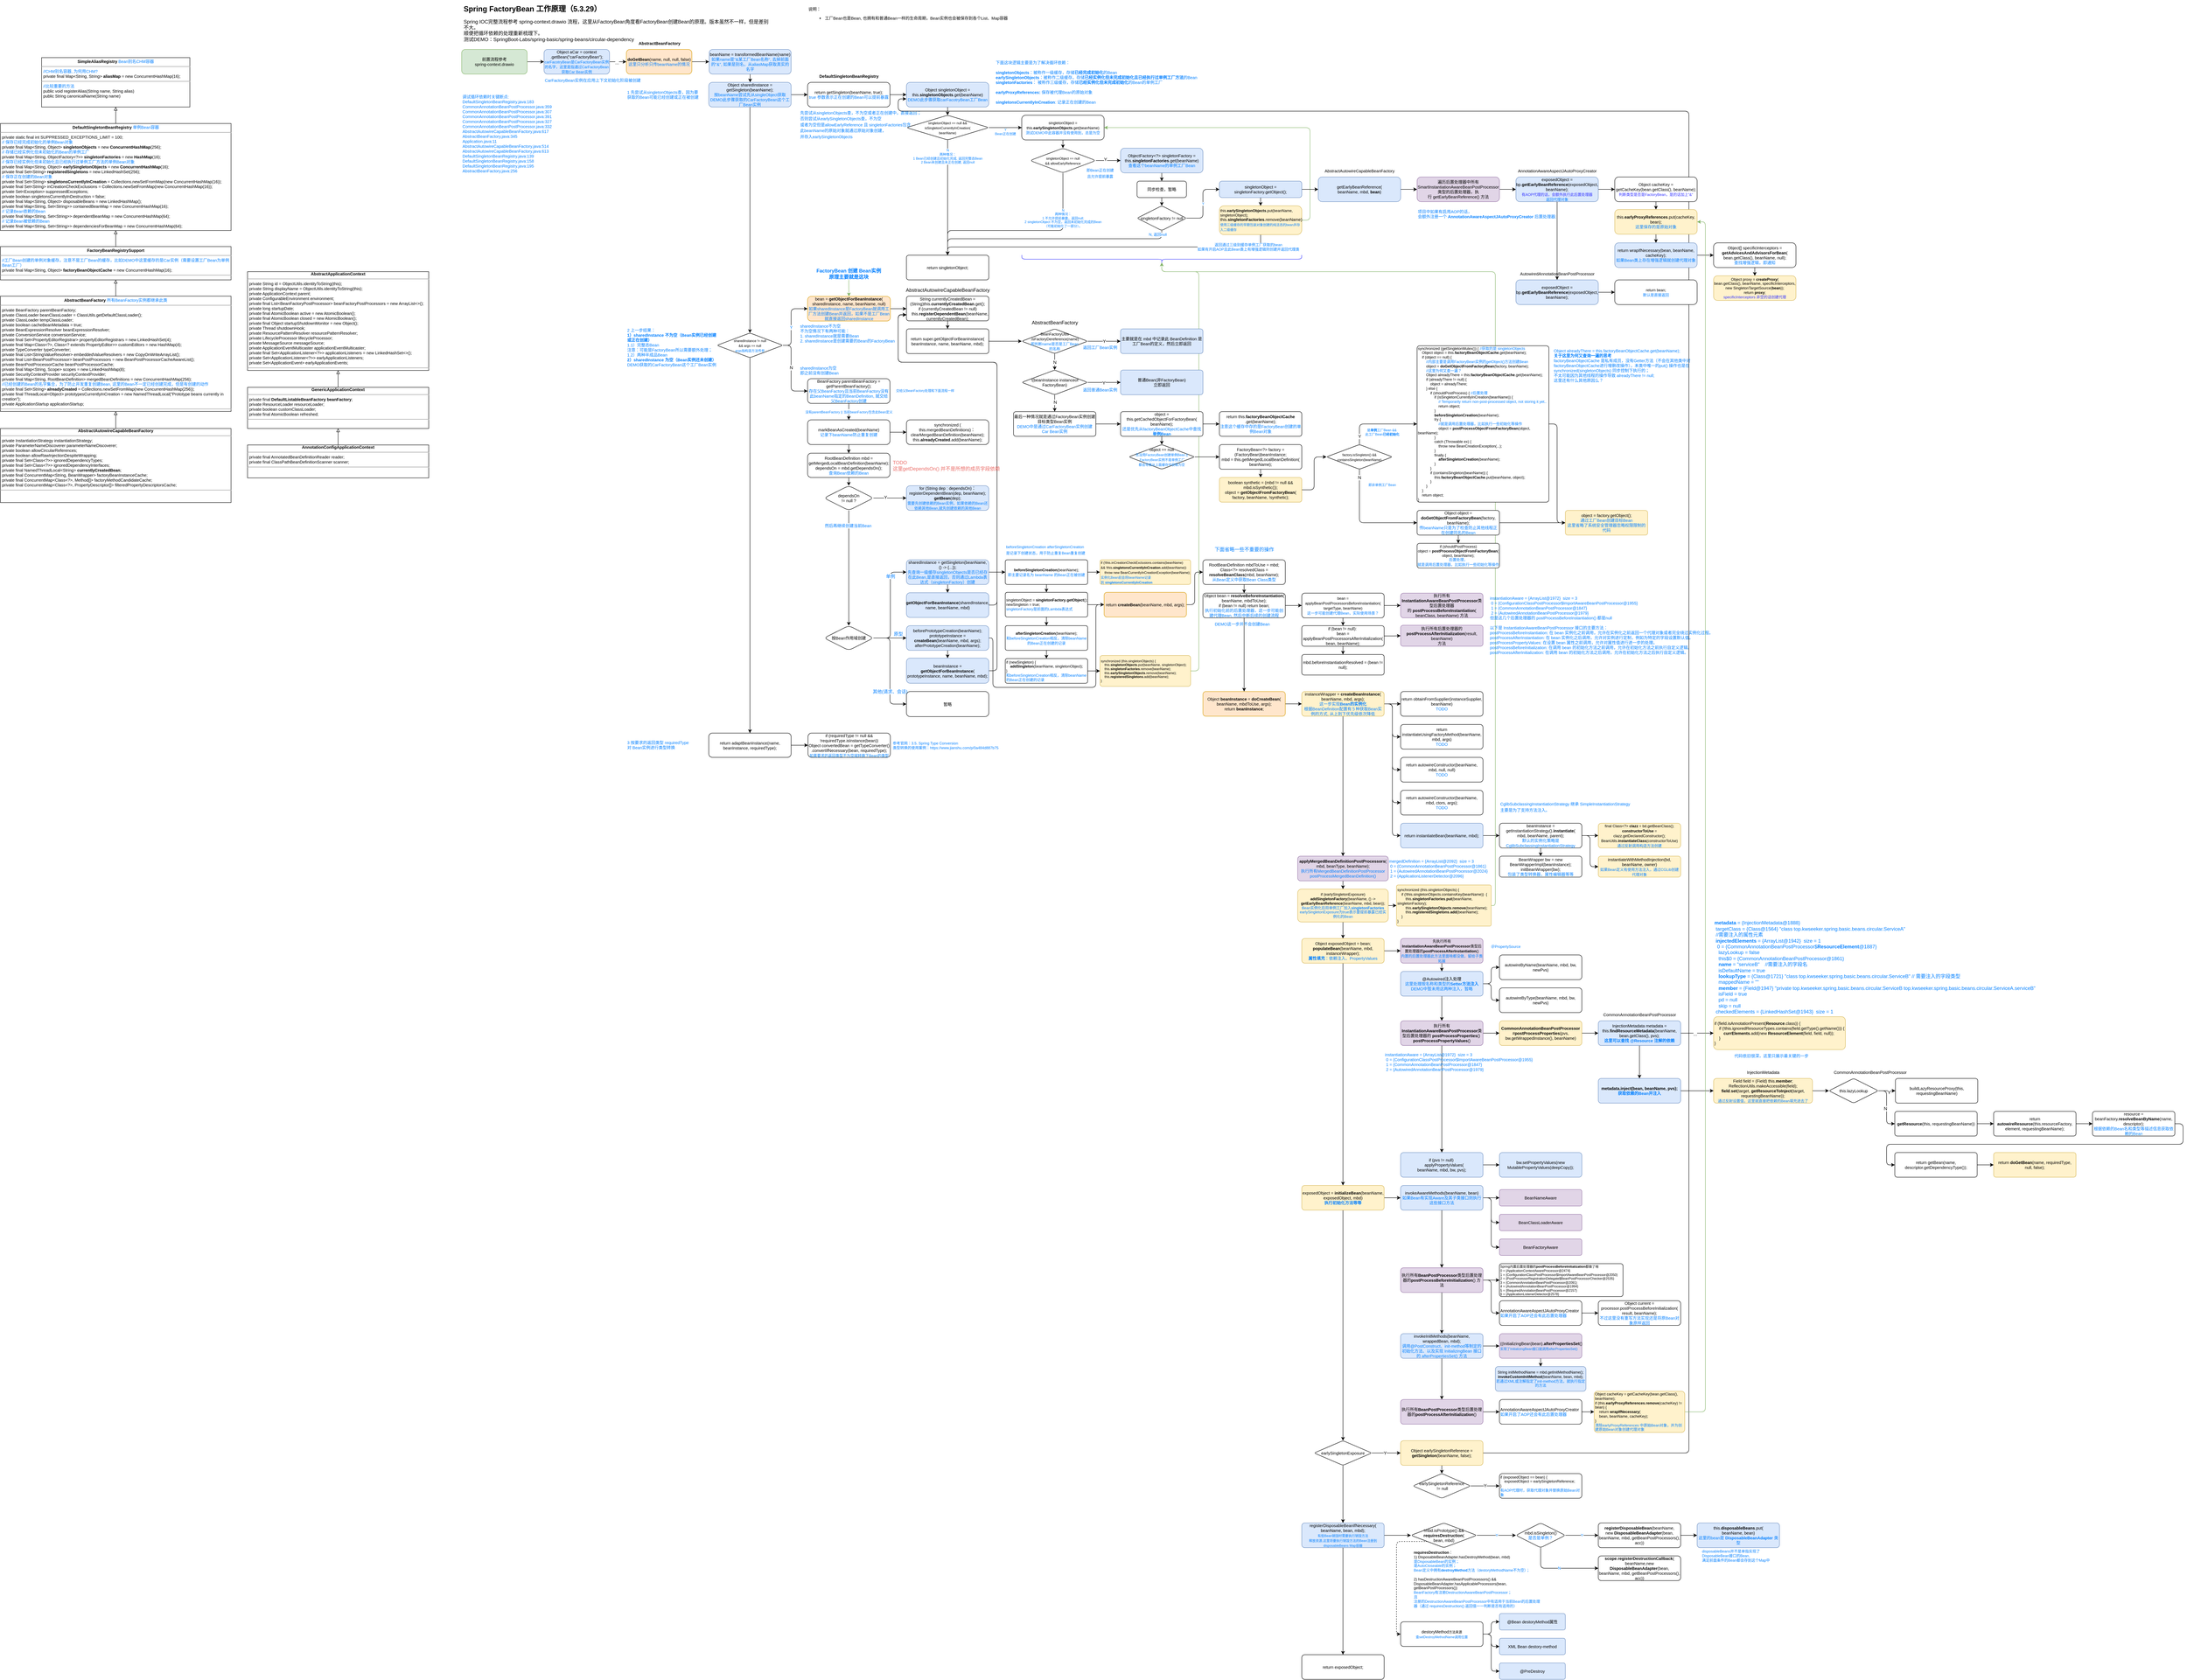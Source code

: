 <mxfile version="21.6.5" type="device">
  <diagram name="第 1 页" id="CV3swc8oUeR03U3lH2sZ">
    <mxGraphModel dx="3088" dy="879" grid="1" gridSize="10" guides="1" tooltips="1" connect="1" arrows="1" fold="1" page="1" pageScale="1" pageWidth="827" pageHeight="1169" math="0" shadow="0">
      <root>
        <mxCell id="0" />
        <mxCell id="1" parent="0" />
        <mxCell id="w4FkYv5Shg38tEnAdtc6-482" style="edgeStyle=orthogonalEdgeStyle;rounded=1;orthogonalLoop=1;jettySize=auto;html=1;exitX=1;exitY=0.5;exitDx=0;exitDy=0;entryX=0.1;entryY=0.5;entryDx=0;entryDy=0;fillColor=#d5e8d4;strokeColor=#82b366;entryPerimeter=0;" parent="1" source="w4FkYv5Shg38tEnAdtc6-479" target="w4FkYv5Shg38tEnAdtc6-540" edge="1">
          <mxGeometry relative="1" as="geometry">
            <Array as="points">
              <mxPoint x="1830" y="1630" />
              <mxPoint x="1830" y="660" />
              <mxPoint x="1740" y="660" />
            </Array>
          </mxGeometry>
        </mxCell>
        <mxCell id="w4FkYv5Shg38tEnAdtc6-455" style="edgeStyle=orthogonalEdgeStyle;rounded=1;orthogonalLoop=1;jettySize=auto;html=1;exitX=1;exitY=0.5;exitDx=0;exitDy=0;entryX=0.1;entryY=0.5;entryDx=0;entryDy=0;fillColor=#d5e8d4;strokeColor=#82b366;entryPerimeter=0;" parent="1" source="w4FkYv5Shg38tEnAdtc6-453" target="w4FkYv5Shg38tEnAdtc6-540" edge="1">
          <mxGeometry relative="1" as="geometry">
            <Array as="points">
              <mxPoint x="2550" y="2200" />
              <mxPoint x="2550" y="660" />
              <mxPoint x="1740" y="660" />
            </Array>
          </mxGeometry>
        </mxCell>
        <mxCell id="w4FkYv5Shg38tEnAdtc6-1" value="" style="edgeStyle=orthogonalEdgeStyle;rounded=1;orthogonalLoop=1;jettySize=auto;html=1;fontSize=9;fontColor=#007FFF;" parent="1" source="w4FkYv5Shg38tEnAdtc6-2" target="w4FkYv5Shg38tEnAdtc6-5" edge="1">
          <mxGeometry relative="1" as="geometry" />
        </mxCell>
        <mxCell id="w4FkYv5Shg38tEnAdtc6-2" value="&lt;font style=&quot;font-size: 10px&quot;&gt;&lt;b&gt;doGetBean&lt;/b&gt;(name, null, null, false)&lt;br&gt;&lt;font color=&quot;#007fff&quot;&gt;这里只分析只传beanName的情况&lt;/font&gt;&lt;br&gt;&lt;/font&gt;" style="rounded=1;whiteSpace=wrap;html=1;fontSize=10;fillColor=#ffe6cc;strokeColor=#d79b00;" parent="1" vertex="1">
          <mxGeometry x="440" y="120" width="159" height="60" as="geometry" />
        </mxCell>
        <mxCell id="w4FkYv5Shg38tEnAdtc6-3" value="&lt;font style=&quot;font-size: 10px;&quot; color=&quot;#000000&quot;&gt;&lt;b&gt;AbstractBeanFactory&lt;/b&gt;&lt;/font&gt;" style="text;html=1;align=center;verticalAlign=middle;resizable=0;points=[];autosize=1;strokeColor=none;fillColor=none;fontSize=9;fontColor=#007FFF;" parent="1" vertex="1">
          <mxGeometry x="459.5" y="90" width="120" height="30" as="geometry" />
        </mxCell>
        <mxCell id="w4FkYv5Shg38tEnAdtc6-4" value="" style="edgeStyle=orthogonalEdgeStyle;rounded=1;orthogonalLoop=1;jettySize=auto;html=1;fontSize=9;fontColor=#007FFF;" parent="1" source="w4FkYv5Shg38tEnAdtc6-5" target="w4FkYv5Shg38tEnAdtc6-8" edge="1">
          <mxGeometry relative="1" as="geometry" />
        </mxCell>
        <mxCell id="w4FkYv5Shg38tEnAdtc6-5" value="&lt;span&gt;beanName = transformedBeanName(name)&lt;br&gt;&lt;font color=&quot;#007fff&quot; style=&quot;font-size: 10px;&quot;&gt;如果name是&quot;&amp;amp;某工厂Bean名称“, 去掉前面的&quot;&amp;amp;&quot;, 如果是别名，从aliasMap获取真实的名字&lt;/font&gt;&lt;br&gt;&lt;/span&gt;" style="rounded=1;whiteSpace=wrap;html=1;fontSize=10;fillColor=#dae8fc;strokeColor=#6c8ebf;" parent="1" vertex="1">
          <mxGeometry x="641" y="120" width="199" height="60" as="geometry" />
        </mxCell>
        <mxCell id="w4FkYv5Shg38tEnAdtc6-6" value="" style="edgeStyle=orthogonalEdgeStyle;rounded=1;orthogonalLoop=1;jettySize=auto;html=1;fontSize=8;fontColor=#007FFF;" parent="1" source="w4FkYv5Shg38tEnAdtc6-8" target="w4FkYv5Shg38tEnAdtc6-10" edge="1">
          <mxGeometry relative="1" as="geometry" />
        </mxCell>
        <mxCell id="w4FkYv5Shg38tEnAdtc6-7" value="" style="edgeStyle=orthogonalEdgeStyle;rounded=1;orthogonalLoop=1;jettySize=auto;html=1;fontSize=8;fontColor=#007FFF;" parent="1" source="w4FkYv5Shg38tEnAdtc6-8" target="w4FkYv5Shg38tEnAdtc6-14" edge="1">
          <mxGeometry relative="1" as="geometry" />
        </mxCell>
        <mxCell id="w4FkYv5Shg38tEnAdtc6-8" value="&lt;font&gt;Object sharedInstance = getSingleton(beanName);&lt;br&gt;&lt;font color=&quot;#007fff&quot;&gt;按beanName尝试先从singleObject获取&lt;br&gt;DEMO此步骤获取的CarFactoryBean这个工厂Bean实例&lt;/font&gt;&lt;br&gt;&lt;/font&gt;" style="rounded=1;whiteSpace=wrap;html=1;fontSize=10;fillColor=#dae8fc;strokeColor=#6c8ebf;" parent="1" vertex="1">
          <mxGeometry x="640" y="200" width="200" height="60" as="geometry" />
        </mxCell>
        <mxCell id="w4FkYv5Shg38tEnAdtc6-216" value="" style="edgeStyle=orthogonalEdgeStyle;rounded=1;orthogonalLoop=1;jettySize=auto;html=1;" parent="1" source="w4FkYv5Shg38tEnAdtc6-10" target="w4FkYv5Shg38tEnAdtc6-215" edge="1">
          <mxGeometry relative="1" as="geometry" />
        </mxCell>
        <mxCell id="w4FkYv5Shg38tEnAdtc6-10" value="&lt;font&gt;return getSingleton(beanName, true);&lt;br&gt;&lt;font color=&quot;#007fff&quot;&gt;true 参数表示正在创建的Bean可以提前暴露&lt;/font&gt;&lt;br&gt;&lt;/font&gt;" style="rounded=1;whiteSpace=wrap;html=1;fontSize=10;" parent="1" vertex="1">
          <mxGeometry x="880" y="200" width="200" height="60" as="geometry" />
        </mxCell>
        <mxCell id="w4FkYv5Shg38tEnAdtc6-11" value="&lt;font style=&quot;font-size: 10px;&quot;&gt;Y&lt;/font&gt;" style="edgeStyle=orthogonalEdgeStyle;rounded=1;orthogonalLoop=1;jettySize=auto;html=1;fontSize=8;fontColor=#007FFF;entryX=0;entryY=0.5;entryDx=0;entryDy=0;" parent="1" source="w4FkYv5Shg38tEnAdtc6-14" target="w4FkYv5Shg38tEnAdtc6-16" edge="1">
          <mxGeometry x="-0.143" relative="1" as="geometry">
            <mxPoint x="921" y="819" as="targetPoint" />
            <Array as="points">
              <mxPoint x="840" y="839" />
              <mxPoint x="840" y="750" />
            </Array>
            <mxPoint as="offset" />
          </mxGeometry>
        </mxCell>
        <mxCell id="w4FkYv5Shg38tEnAdtc6-13" value="" style="edgeStyle=orthogonalEdgeStyle;rounded=1;orthogonalLoop=1;jettySize=auto;html=1;fontSize=8;fontColor=#007FFF;entryX=0.5;entryY=0;entryDx=0;entryDy=0;" parent="1" source="w4FkYv5Shg38tEnAdtc6-14" target="w4FkYv5Shg38tEnAdtc6-22" edge="1">
          <mxGeometry relative="1" as="geometry">
            <mxPoint x="740.0" y="1560" as="targetPoint" />
          </mxGeometry>
        </mxCell>
        <mxCell id="w4FkYv5Shg38tEnAdtc6-290" value="&lt;div style=&quot;font-size: 10px;&quot;&gt;&lt;br&gt;&lt;/div&gt;" style="edgeLabel;html=1;align=center;verticalAlign=middle;resizable=0;points=[];" parent="w4FkYv5Shg38tEnAdtc6-13" vertex="1" connectable="0">
          <mxGeometry x="-0.886" y="4" relative="1" as="geometry">
            <mxPoint x="67" y="20" as="offset" />
          </mxGeometry>
        </mxCell>
        <mxCell id="w4FkYv5Shg38tEnAdtc6-293" style="edgeStyle=orthogonalEdgeStyle;rounded=1;orthogonalLoop=1;jettySize=auto;html=1;exitX=1;exitY=0.5;exitDx=0;exitDy=0;entryX=0;entryY=0.5;entryDx=0;entryDy=0;" parent="1" source="w4FkYv5Shg38tEnAdtc6-14" target="w4FkYv5Shg38tEnAdtc6-18" edge="1">
          <mxGeometry relative="1" as="geometry">
            <Array as="points">
              <mxPoint x="840" y="839" />
              <mxPoint x="840" y="950" />
            </Array>
          </mxGeometry>
        </mxCell>
        <mxCell id="w4FkYv5Shg38tEnAdtc6-294" value="N" style="edgeLabel;html=1;align=center;verticalAlign=middle;resizable=0;points=[];" parent="w4FkYv5Shg38tEnAdtc6-293" vertex="1" connectable="0">
          <mxGeometry x="-0.14" relative="1" as="geometry">
            <mxPoint as="offset" />
          </mxGeometry>
        </mxCell>
        <mxCell id="w4FkYv5Shg38tEnAdtc6-14" value="&lt;font style=&quot;font-size: 8px&quot;&gt;sharedInstance != null &lt;br&gt;&amp;amp;&amp;amp; args == null&lt;br&gt;&lt;font color=&quot;#007fff&quot;&gt;args指构造方法传参&lt;/font&gt;&lt;br&gt;&lt;/font&gt;" style="rhombus;whiteSpace=wrap;html=1;fontSize=10;rounded=1;arcSize=10;" parent="1" vertex="1">
          <mxGeometry x="660" y="809" width="160" height="60" as="geometry" />
        </mxCell>
        <mxCell id="w4FkYv5Shg38tEnAdtc6-237" style="edgeStyle=orthogonalEdgeStyle;rounded=1;orthogonalLoop=1;jettySize=auto;html=1;exitX=1;exitY=0.5;exitDx=0;exitDy=0;entryX=0;entryY=0.5;entryDx=0;entryDy=0;" parent="1" source="w4FkYv5Shg38tEnAdtc6-16" target="w4FkYv5Shg38tEnAdtc6-236" edge="1">
          <mxGeometry relative="1" as="geometry" />
        </mxCell>
        <mxCell id="w4FkYv5Shg38tEnAdtc6-16" value="&lt;font&gt;bean = &lt;b&gt;getObjectForBeanInstance&lt;/b&gt;(&lt;br&gt;sharedInstance, name, beanName, null)&lt;br&gt;&lt;font color=&quot;#007fff&quot;&gt;如果sharedInstance是FactoryBean就调用工厂方法创建Bean并返回，如果不是工厂Bean就直接返回sharedInstance&lt;/font&gt;&lt;br&gt;&lt;/font&gt;" style="rounded=1;whiteSpace=wrap;html=1;fontSize=10;fillColor=#ffe6cc;strokeColor=#d79b00;" parent="1" vertex="1">
          <mxGeometry x="880" y="720" width="201" height="60" as="geometry" />
        </mxCell>
        <mxCell id="w4FkYv5Shg38tEnAdtc6-17" value="&lt;font style=&quot;font-size: 8px&quot;&gt;没有parentBeanFactory&amp;nbsp;|| 当前beanFactory包含此Bean定义&lt;br&gt;&lt;/font&gt;" style="edgeStyle=orthogonalEdgeStyle;rounded=1;orthogonalLoop=1;jettySize=auto;html=1;exitX=0.5;exitY=1;exitDx=0;exitDy=0;fontColor=#007FFF;" parent="1" source="w4FkYv5Shg38tEnAdtc6-18" target="w4FkYv5Shg38tEnAdtc6-65" edge="1">
          <mxGeometry relative="1" as="geometry">
            <mxPoint x="945.0" y="979" as="sourcePoint" />
          </mxGeometry>
        </mxCell>
        <mxCell id="w4FkYv5Shg38tEnAdtc6-18" value="&lt;font style=&quot;font-size: 10px;&quot;&gt;BeanFactory parentBeanFactory = getParentBeanFactory();&lt;br&gt;&lt;font color=&quot;#007fff&quot;&gt;&lt;span style=&quot;&quot;&gt;存在父BeanFactory&lt;/span&gt;&lt;span style=&quot;&quot;&gt;且当前BeanFactory没有此beanName指定的BeanDefinition, 就交给父BeanFactory创建&lt;/span&gt;&lt;/font&gt;&lt;br&gt;&lt;/font&gt;" style="rounded=1;whiteSpace=wrap;html=1;fontSize=10;" parent="1" vertex="1">
          <mxGeometry x="880" y="920" width="200" height="60" as="geometry" />
        </mxCell>
        <mxCell id="w4FkYv5Shg38tEnAdtc6-297" value="" style="edgeStyle=orthogonalEdgeStyle;rounded=1;orthogonalLoop=1;jettySize=auto;html=1;" parent="1" source="w4FkYv5Shg38tEnAdtc6-22" target="w4FkYv5Shg38tEnAdtc6-296" edge="1">
          <mxGeometry relative="1" as="geometry" />
        </mxCell>
        <mxCell id="w4FkYv5Shg38tEnAdtc6-22" value="&lt;font&gt;return adaptBeanInstance(name, beanInstance, requiredType);&lt;br&gt;&lt;/font&gt;" style="rounded=1;whiteSpace=wrap;html=1;fontSize=10;" parent="1" vertex="1">
          <mxGeometry x="640" y="1781" width="200" height="59" as="geometry" />
        </mxCell>
        <mxCell id="w4FkYv5Shg38tEnAdtc6-23" value="&lt;font style=&quot;font-size: 10px;&quot;&gt;下面这块逻辑主要是为了解决循环依赖：&lt;br&gt;&lt;br&gt;&lt;b style=&quot;&quot;&gt;singletonObjects&lt;/b&gt;&lt;span style=&quot;&quot;&gt;：被称作一级缓存，存储&lt;/span&gt;&lt;b style=&quot;&quot;&gt;已经完成初始化&lt;/b&gt;&lt;span style=&quot;&quot;&gt;的Bean&lt;/span&gt;&lt;br&gt;&lt;b style=&quot;&quot;&gt;earlySingletonObjects&lt;/b&gt;&lt;span style=&quot;&quot;&gt;：被称作二级缓存，存储&lt;/span&gt;&lt;b style=&quot;&quot;&gt;已经实例化但未完成初始化且已经执行过单例工厂方法&lt;/b&gt;&lt;span style=&quot;&quot;&gt;的Bean&lt;/span&gt;&lt;br&gt;&lt;b style=&quot;&quot;&gt;singletonFactories&lt;/b&gt;&lt;span style=&quot;&quot;&gt;： 被称作三级缓存，存储&lt;/span&gt;&lt;b style=&quot;&quot;&gt;已经实例化但未完成初始化&lt;/b&gt;&lt;span style=&quot;&quot;&gt;的Bean的单例工厂&lt;/span&gt;&lt;br&gt;&lt;br&gt;&lt;span style=&quot;&quot;&gt;&lt;b&gt;earlyProxyReferences: &lt;/b&gt;保存被代理Bean的原始对象&lt;/span&gt;&lt;br&gt;&lt;br&gt;&lt;b style=&quot;&quot;&gt;singletonsCurrentlyInCreation&lt;/b&gt;&lt;span style=&quot;&quot;&gt;: 记录正在创建的Bean&lt;/span&gt;&lt;br&gt;&lt;/font&gt;" style="text;html=1;strokeColor=none;fillColor=none;align=left;verticalAlign=middle;whiteSpace=wrap;rounded=0;fontSize=8;fontColor=#007FFF;" parent="1" vertex="1">
          <mxGeometry x="1335" y="150" width="545" height="100" as="geometry" />
        </mxCell>
        <mxCell id="w4FkYv5Shg38tEnAdtc6-24" value="Y&lt;br&gt;Bean正在创建" style="edgeStyle=orthogonalEdgeStyle;rounded=1;orthogonalLoop=1;jettySize=auto;html=1;fontSize=8;fontColor=#007FFF;" parent="1" source="w4FkYv5Shg38tEnAdtc6-26" target="w4FkYv5Shg38tEnAdtc6-28" edge="1">
          <mxGeometry y="-10" relative="1" as="geometry">
            <mxPoint as="offset" />
          </mxGeometry>
        </mxCell>
        <mxCell id="w4FkYv5Shg38tEnAdtc6-25" value="N&lt;br&gt;两种情况：&lt;br&gt;1 Bean已经创建且初始化完成, 返回完整态Bean&lt;br&gt;2 Bean未创建且未正在创建, 返回null" style="edgeStyle=orthogonalEdgeStyle;rounded=1;orthogonalLoop=1;jettySize=auto;html=1;exitX=0.5;exitY=1;exitDx=0;exitDy=0;entryX=0.5;entryY=0;entryDx=0;entryDy=0;fontSize=8;fontColor=#007FFF;" parent="1" source="w4FkYv5Shg38tEnAdtc6-26" target="w4FkYv5Shg38tEnAdtc6-30" edge="1">
          <mxGeometry x="-0.714" relative="1" as="geometry">
            <Array as="points">
              <mxPoint x="1220" y="380" />
              <mxPoint x="1220" y="380" />
            </Array>
            <mxPoint as="offset" />
          </mxGeometry>
        </mxCell>
        <mxCell id="w4FkYv5Shg38tEnAdtc6-26" value="&lt;font style=&quot;font-size: 8px&quot;&gt;singletonObject == null &amp;amp;&amp;amp; &lt;br&gt;isSingletonCurrentlyInCreation(&lt;br&gt;beanName)&lt;/font&gt;" style="rhombus;whiteSpace=wrap;html=1;fontSize=10;rounded=1;arcSize=12;" parent="1" vertex="1">
          <mxGeometry x="1120" y="280" width="200" height="60" as="geometry" />
        </mxCell>
        <mxCell id="w4FkYv5Shg38tEnAdtc6-27" value="" style="edgeStyle=orthogonalEdgeStyle;rounded=1;orthogonalLoop=1;jettySize=auto;html=1;fontSize=9;fontColor=#007FFF;" parent="1" source="w4FkYv5Shg38tEnAdtc6-28" target="w4FkYv5Shg38tEnAdtc6-33" edge="1">
          <mxGeometry relative="1" as="geometry" />
        </mxCell>
        <mxCell id="w4FkYv5Shg38tEnAdtc6-28" value="&lt;font style=&quot;font-size: 9px&quot;&gt;singletonObject = this.&lt;b&gt;earlySingletonObjects&lt;/b&gt;.get(beanName)&lt;br&gt;&lt;font color=&quot;#007fff&quot;&gt;测试DEMO中此容器并没有使用到，总是为空&lt;/font&gt;&lt;br&gt;&lt;/font&gt;" style="whiteSpace=wrap;html=1;fontSize=10;rounded=1;arcSize=16;" parent="1" vertex="1">
          <mxGeometry x="1400" y="280" width="200" height="60" as="geometry" />
        </mxCell>
        <mxCell id="w4FkYv5Shg38tEnAdtc6-30" value="return singletonObject;" style="whiteSpace=wrap;html=1;fontSize=10;rounded=1;arcSize=10;" parent="1" vertex="1">
          <mxGeometry x="1120" y="620" width="200" height="60" as="geometry" />
        </mxCell>
        <mxCell id="w4FkYv5Shg38tEnAdtc6-31" value="N&lt;br&gt;两种情况：&lt;br&gt;1 不允许提前暴露，返回null;&lt;br&gt;2&amp;nbsp;singletonObject 不为空，返回未初始化完成的Bean&lt;br&gt;（可能初始化了一部分）。" style="edgeStyle=orthogonalEdgeStyle;rounded=1;orthogonalLoop=1;jettySize=auto;html=1;exitX=0.5;exitY=1;exitDx=0;exitDy=0;entryX=0.5;entryY=0;entryDx=0;entryDy=0;fontSize=8;fontColor=#007FFF;" parent="1" source="w4FkYv5Shg38tEnAdtc6-33" target="w4FkYv5Shg38tEnAdtc6-30" edge="1">
          <mxGeometry x="-0.542" relative="1" as="geometry">
            <Array as="points">
              <mxPoint x="1500" y="560" />
              <mxPoint x="1220" y="560" />
            </Array>
            <mxPoint as="offset" />
          </mxGeometry>
        </mxCell>
        <mxCell id="w4FkYv5Shg38tEnAdtc6-32" style="edgeStyle=orthogonalEdgeStyle;rounded=1;orthogonalLoop=1;jettySize=auto;html=1;exitX=1;exitY=0.5;exitDx=0;exitDy=0;entryX=0;entryY=0.5;entryDx=0;entryDy=0;fontSize=8;fontColor=#007FFF;" parent="1" source="w4FkYv5Shg38tEnAdtc6-33" target="w4FkYv5Shg38tEnAdtc6-35" edge="1">
          <mxGeometry relative="1" as="geometry" />
        </mxCell>
        <mxCell id="w4FkYv5Shg38tEnAdtc6-223" value="Y" style="edgeLabel;html=1;align=center;verticalAlign=middle;resizable=0;points=[];" parent="w4FkYv5Shg38tEnAdtc6-32" vertex="1" connectable="0">
          <mxGeometry x="-0.233" y="3" relative="1" as="geometry">
            <mxPoint as="offset" />
          </mxGeometry>
        </mxCell>
        <mxCell id="w4FkYv5Shg38tEnAdtc6-33" value="&lt;font style=&quot;font-size: 8px&quot;&gt;singletonObject == null &lt;br&gt;&amp;amp;&amp;amp; allowEarlyReference&lt;/font&gt;" style="rhombus;whiteSpace=wrap;html=1;fontSize=10;rounded=1;arcSize=16;" parent="1" vertex="1">
          <mxGeometry x="1420" y="360" width="160" height="60" as="geometry" />
        </mxCell>
        <mxCell id="w4FkYv5Shg38tEnAdtc6-525" style="edgeStyle=orthogonalEdgeStyle;rounded=1;orthogonalLoop=1;jettySize=auto;html=1;exitX=0.5;exitY=1;exitDx=0;exitDy=0;" parent="1" source="w4FkYv5Shg38tEnAdtc6-35" target="w4FkYv5Shg38tEnAdtc6-524" edge="1">
          <mxGeometry relative="1" as="geometry" />
        </mxCell>
        <mxCell id="w4FkYv5Shg38tEnAdtc6-35" value="&lt;font size=&quot;1&quot;&gt;ObjectFactory&amp;lt;?&amp;gt; singletonFactory = this.&lt;b&gt;singletonFactories&lt;/b&gt;.get(beanName)&lt;br&gt;&lt;font color=&quot;#007fff&quot;&gt;查看这个beanName的单例工厂Bean&lt;/font&gt;&lt;br&gt;&lt;/font&gt;" style="whiteSpace=wrap;html=1;fontSize=10;rounded=1;arcSize=16;fillColor=#dae8fc;strokeColor=#6c8ebf;" parent="1" vertex="1">
          <mxGeometry x="1640" y="360" width="200" height="60" as="geometry" />
        </mxCell>
        <mxCell id="w4FkYv5Shg38tEnAdtc6-36" value="Y" style="edgeStyle=orthogonalEdgeStyle;rounded=1;orthogonalLoop=1;jettySize=auto;html=1;exitX=1;exitY=0.5;exitDx=0;exitDy=0;entryX=0;entryY=0.5;entryDx=0;entryDy=0;fontSize=8;fontColor=#007FFF;" parent="1" source="w4FkYv5Shg38tEnAdtc6-38" target="w4FkYv5Shg38tEnAdtc6-527" edge="1">
          <mxGeometry relative="1" as="geometry" />
        </mxCell>
        <mxCell id="w4FkYv5Shg38tEnAdtc6-37" value="N, 返回null" style="edgeStyle=orthogonalEdgeStyle;rounded=1;orthogonalLoop=1;jettySize=auto;html=1;exitX=0.5;exitY=1;exitDx=0;exitDy=0;entryX=0.5;entryY=0;entryDx=0;entryDy=0;fontSize=9;fontColor=#007FFF;" parent="1" source="w4FkYv5Shg38tEnAdtc6-38" target="w4FkYv5Shg38tEnAdtc6-30" edge="1">
          <mxGeometry x="-0.966" y="-10" relative="1" as="geometry">
            <Array as="points">
              <mxPoint x="1740" y="580" />
              <mxPoint x="1220" y="580" />
            </Array>
            <mxPoint as="offset" />
          </mxGeometry>
        </mxCell>
        <mxCell id="w4FkYv5Shg38tEnAdtc6-38" value="singletonFactory != null" style="rhombus;whiteSpace=wrap;html=1;fontSize=10;rounded=1;arcSize=10;" parent="1" vertex="1">
          <mxGeometry x="1680" y="500" width="120" height="60" as="geometry" />
        </mxCell>
        <mxCell id="w4FkYv5Shg38tEnAdtc6-39" value="返回通过三级别缓存单例工厂获取的bean&lt;br&gt;如果有开启AOP且此Bean类上有增强逻辑则创建并返回代理类" style="edgeStyle=orthogonalEdgeStyle;rounded=1;orthogonalLoop=1;jettySize=auto;html=1;exitX=0.5;exitY=1;exitDx=0;exitDy=0;entryX=0.5;entryY=0;entryDx=0;entryDy=0;fontSize=9;fontColor=#007FFF;" parent="1" source="w4FkYv5Shg38tEnAdtc6-40" target="w4FkYv5Shg38tEnAdtc6-30" edge="1">
          <mxGeometry x="-0.852" relative="1" as="geometry">
            <mxPoint as="offset" />
            <Array as="points">
              <mxPoint x="1980" y="600" />
              <mxPoint x="1220" y="600" />
            </Array>
          </mxGeometry>
        </mxCell>
        <mxCell id="w4FkYv5Shg38tEnAdtc6-523" style="edgeStyle=orthogonalEdgeStyle;rounded=1;orthogonalLoop=1;jettySize=auto;html=1;exitX=1;exitY=0.5;exitDx=0;exitDy=0;entryX=1;entryY=0.5;entryDx=0;entryDy=0;fillColor=#d5e8d4;strokeColor=#82b366;" parent="1" source="w4FkYv5Shg38tEnAdtc6-40" target="w4FkYv5Shg38tEnAdtc6-28" edge="1">
          <mxGeometry relative="1" as="geometry" />
        </mxCell>
        <mxCell id="w4FkYv5Shg38tEnAdtc6-40" value="&lt;div style=&quot;font-size: 9px&quot;&gt;&lt;span style=&quot;background-color: initial;&quot;&gt;this.&lt;/span&gt;&lt;b style=&quot;background-color: initial;&quot;&gt;earlySingletonObjects&lt;/b&gt;&lt;span style=&quot;background-color: initial;&quot;&gt;.put(beanName, singletonObject);&lt;/span&gt;&lt;br&gt;&lt;/div&gt;&lt;div&gt;&lt;font&gt;&lt;font size=&quot;1&quot;&gt;this.&lt;b&gt;singletonFactories&lt;/b&gt;.remove(beanName)&lt;/font&gt;&lt;br&gt;&lt;font color=&quot;#007fff&quot; style=&quot;font-size: 8px&quot;&gt;使用三级缓存的早期包装对象创建的纯洁态的bean并存入二级缓存&lt;/font&gt;&lt;br&gt;&lt;/font&gt;&lt;/div&gt;" style="whiteSpace=wrap;html=1;fontSize=10;rounded=1;arcSize=16;align=left;fillColor=#fff2cc;strokeColor=#d6b656;" parent="1" vertex="1">
          <mxGeometry x="1880" y="500" width="200" height="70" as="geometry" />
        </mxCell>
        <mxCell id="w4FkYv5Shg38tEnAdtc6-45" value="&lt;font style=&quot;font-size: 9px;&quot;&gt;参考官网：3.5. Spring Type Conversion&lt;br&gt;类型转换的使用案例：https://www.jianshu.com/p/0a484d887b75&lt;/font&gt;" style="text;html=1;align=left;verticalAlign=middle;resizable=0;points=[];autosize=1;strokeColor=none;fillColor=none;fontSize=8;fontColor=#007FFF;" parent="1" vertex="1">
          <mxGeometry x="1085" y="1790.5" width="280" height="40" as="geometry" />
        </mxCell>
        <mxCell id="w4FkYv5Shg38tEnAdtc6-46" value="&lt;font style=&quot;font-size: 10px;&quot;&gt;2 上一步结果：&lt;br&gt;&lt;b&gt;1）sharedInstance 不为空（Bean实例已经创建或正在创建）&lt;br&gt;&lt;/b&gt;&lt;span style=&quot;&quot;&gt;1.1）完整态Bean &lt;/span&gt;&lt;br&gt;&lt;span style=&quot;&quot;&gt;注意：可能是FactoryBean所以需要额外处理；&lt;/span&gt;&lt;br&gt;&lt;span style=&quot;&quot;&gt;1.2）两种半成品Bean&lt;/span&gt;&lt;br&gt;&lt;b&gt;&lt;span style=&quot;&quot;&gt;2）&lt;/span&gt;sharedInstance 为空（Bean实例还未创建）&lt;br&gt;&lt;/b&gt;&lt;span style=&quot;&quot;&gt;DEMO获取的CarFactoryBean这个工厂Bean实例&lt;/span&gt;&lt;br&gt;&lt;/font&gt;" style="text;html=1;strokeColor=none;fillColor=none;align=left;verticalAlign=middle;whiteSpace=wrap;rounded=0;fontSize=8;fontColor=#007FFF;" parent="1" vertex="1">
          <mxGeometry x="440" y="783.25" width="220" height="121.5" as="geometry" />
        </mxCell>
        <mxCell id="w4FkYv5Shg38tEnAdtc6-47" value="" style="edgeStyle=orthogonalEdgeStyle;rounded=1;orthogonalLoop=1;jettySize=auto;html=1;entryX=0.5;entryY=0;entryDx=0;entryDy=0;" parent="1" source="w4FkYv5Shg38tEnAdtc6-48" target="w4FkYv5Shg38tEnAdtc6-51" edge="1">
          <mxGeometry relative="1" as="geometry">
            <mxPoint x="960" y="1150" as="targetPoint" />
          </mxGeometry>
        </mxCell>
        <mxCell id="w4FkYv5Shg38tEnAdtc6-48" value="&lt;font&gt;RootBeanDefinition mbd = getMergedLocalBeanDefinition(beanName);&lt;br&gt;&lt;div&gt;dependsOn = mbd.getDependsOn();&lt;/div&gt;&lt;div&gt;&lt;font color=&quot;#007fff&quot;&gt;查询Bean依赖的Bean&lt;/font&gt;&lt;br&gt;&lt;/div&gt;&lt;/font&gt;" style="rounded=1;whiteSpace=wrap;html=1;fontSize=10;" parent="1" vertex="1">
          <mxGeometry x="880" y="1101" width="200" height="59" as="geometry" />
        </mxCell>
        <mxCell id="w4FkYv5Shg38tEnAdtc6-49" value="" style="edgeStyle=orthogonalEdgeStyle;rounded=1;orthogonalLoop=1;jettySize=auto;html=1;" parent="1" source="w4FkYv5Shg38tEnAdtc6-51" target="w4FkYv5Shg38tEnAdtc6-55" edge="1">
          <mxGeometry relative="1" as="geometry" />
        </mxCell>
        <mxCell id="w4FkYv5Shg38tEnAdtc6-301" value="&lt;font color=&quot;#007fff&quot; style=&quot;font-size: 10px;&quot;&gt;然后再继续创建当前Bean&lt;/font&gt;" style="edgeLabel;html=1;align=center;verticalAlign=middle;resizable=0;points=[];" parent="w4FkYv5Shg38tEnAdtc6-49" vertex="1" connectable="0">
          <mxGeometry x="-0.735" y="-1" relative="1" as="geometry">
            <mxPoint x="-1" as="offset" />
          </mxGeometry>
        </mxCell>
        <mxCell id="w4FkYv5Shg38tEnAdtc6-50" style="edgeStyle=orthogonalEdgeStyle;rounded=1;orthogonalLoop=1;jettySize=auto;html=1;exitX=1;exitY=0.5;exitDx=0;exitDy=0;entryX=0;entryY=0.5;entryDx=0;entryDy=0;" parent="1" source="w4FkYv5Shg38tEnAdtc6-51" target="w4FkYv5Shg38tEnAdtc6-57" edge="1">
          <mxGeometry relative="1" as="geometry" />
        </mxCell>
        <mxCell id="w4FkYv5Shg38tEnAdtc6-300" value="Y" style="edgeLabel;html=1;align=center;verticalAlign=middle;resizable=0;points=[];" parent="w4FkYv5Shg38tEnAdtc6-50" vertex="1" connectable="0">
          <mxGeometry x="-0.281" y="2" relative="1" as="geometry">
            <mxPoint as="offset" />
          </mxGeometry>
        </mxCell>
        <mxCell id="w4FkYv5Shg38tEnAdtc6-51" value="dependsOn &lt;br&gt;!= null ?" style="rhombus;whiteSpace=wrap;html=1;fontSize=10;rounded=1;" parent="1" vertex="1">
          <mxGeometry x="920" y="1180" width="120" height="60" as="geometry" />
        </mxCell>
        <mxCell id="w4FkYv5Shg38tEnAdtc6-52" value="&lt;font color=&quot;#007fff&quot;&gt;单例&lt;/font&gt;" style="edgeStyle=orthogonalEdgeStyle;rounded=1;orthogonalLoop=1;jettySize=auto;html=1;exitX=1;exitY=0.5;exitDx=0;exitDy=0;entryX=0;entryY=0.5;entryDx=0;entryDy=0;" parent="1" source="w4FkYv5Shg38tEnAdtc6-55" target="w4FkYv5Shg38tEnAdtc6-60" edge="1">
          <mxGeometry x="0.592" relative="1" as="geometry">
            <Array as="points">
              <mxPoint x="1081" y="1550" />
              <mxPoint x="1081" y="1390" />
            </Array>
            <mxPoint as="offset" />
          </mxGeometry>
        </mxCell>
        <mxCell id="w4FkYv5Shg38tEnAdtc6-53" value="原型" style="edgeStyle=orthogonalEdgeStyle;rounded=1;orthogonalLoop=1;jettySize=auto;html=1;exitX=1;exitY=0.5;exitDx=0;exitDy=0;entryX=0;entryY=0.5;entryDx=0;entryDy=0;fontColor=#007FFF;" parent="1" source="w4FkYv5Shg38tEnAdtc6-55" target="w4FkYv5Shg38tEnAdtc6-61" edge="1">
          <mxGeometry x="0.5" y="10" relative="1" as="geometry">
            <Array as="points">
              <mxPoint x="1060" y="1550" />
              <mxPoint x="1060" y="1550" />
            </Array>
            <mxPoint as="offset" />
          </mxGeometry>
        </mxCell>
        <mxCell id="w4FkYv5Shg38tEnAdtc6-54" value="其他(请求、会话)" style="edgeStyle=orthogonalEdgeStyle;rounded=1;orthogonalLoop=1;jettySize=auto;html=1;exitX=1;exitY=0.5;exitDx=0;exitDy=0;entryX=0;entryY=0.5;entryDx=0;entryDy=0;fontColor=#007FFF;" parent="1" source="w4FkYv5Shg38tEnAdtc6-55" target="w4FkYv5Shg38tEnAdtc6-306" edge="1">
          <mxGeometry x="0.414" relative="1" as="geometry">
            <Array as="points">
              <mxPoint x="1080" y="1550" />
              <mxPoint x="1080" y="1711" />
            </Array>
            <mxPoint as="offset" />
          </mxGeometry>
        </mxCell>
        <mxCell id="w4FkYv5Shg38tEnAdtc6-55" value="按Bean作用域创建" style="rhombus;whiteSpace=wrap;html=1;fontSize=10;rounded=1;" parent="1" vertex="1">
          <mxGeometry x="920" y="1520" width="120" height="60" as="geometry" />
        </mxCell>
        <mxCell id="w4FkYv5Shg38tEnAdtc6-57" value="&lt;font&gt;for (String dep : dependsOn)：&lt;br&gt;&lt;div&gt;registerDependentBean(dep, beanName);&lt;/div&gt;&lt;div&gt;&lt;b&gt;getBean&lt;/b&gt;(dep);&lt;/div&gt;&lt;div&gt;&lt;font style=&quot;font-size: 9px;&quot; color=&quot;#007fff&quot;&gt;需要先创建依赖的Bean实例，如果依赖的Bean还依赖其他Bean,就先创建依赖的其他Bean&lt;/font&gt;&lt;/div&gt;&lt;/font&gt;" style="rounded=1;whiteSpace=wrap;html=1;fontSize=10;fillColor=#dae8fc;strokeColor=#6c8ebf;" parent="1" vertex="1">
          <mxGeometry x="1120" y="1180" width="200" height="60" as="geometry" />
        </mxCell>
        <mxCell id="w4FkYv5Shg38tEnAdtc6-58" style="edgeStyle=orthogonalEdgeStyle;rounded=1;orthogonalLoop=1;jettySize=auto;html=1;exitX=0.5;exitY=1;exitDx=0;exitDy=0;entryX=0.5;entryY=0;entryDx=0;entryDy=0;fontSize=8;fontColor=#007FFF;" parent="1" source="w4FkYv5Shg38tEnAdtc6-60" target="w4FkYv5Shg38tEnAdtc6-72" edge="1">
          <mxGeometry relative="1" as="geometry" />
        </mxCell>
        <mxCell id="w4FkYv5Shg38tEnAdtc6-59" value="" style="edgeStyle=orthogonalEdgeStyle;rounded=1;orthogonalLoop=1;jettySize=auto;html=1;fontSize=8;fontColor=#007FFF;strokeColor=#000000;entryX=0;entryY=0.5;entryDx=0;entryDy=0;" parent="1" source="w4FkYv5Shg38tEnAdtc6-60" target="w4FkYv5Shg38tEnAdtc6-446" edge="1">
          <mxGeometry relative="1" as="geometry" />
        </mxCell>
        <mxCell id="w4FkYv5Shg38tEnAdtc6-60" value="&lt;font&gt;sharedInstance = getSingleton(beanName, () -&amp;gt; {...});&lt;br&gt;&lt;font style=&quot;font-size: 10px;&quot; color=&quot;#007fff&quot;&gt;先查询一级缓存singletonObjects是否已经存在此Bean,是直接返回，否则通过Lambda表达式（singletonFactory）创建&lt;/font&gt;&lt;br&gt;&lt;/font&gt;" style="rounded=1;whiteSpace=wrap;html=1;fontSize=10;fillColor=#dae8fc;strokeColor=#6c8ebf;" parent="1" vertex="1">
          <mxGeometry x="1120" y="1360" width="200" height="60" as="geometry" />
        </mxCell>
        <mxCell id="w4FkYv5Shg38tEnAdtc6-305" style="edgeStyle=orthogonalEdgeStyle;rounded=1;orthogonalLoop=1;jettySize=auto;html=1;exitX=1;exitY=0.5;exitDx=0;exitDy=0;entryX=0;entryY=0.5;entryDx=0;entryDy=0;" parent="1" source="w4FkYv5Shg38tEnAdtc6-61" target="w4FkYv5Shg38tEnAdtc6-76" edge="1">
          <mxGeometry relative="1" as="geometry">
            <Array as="points">
              <mxPoint x="1330" y="1550" />
              <mxPoint x="1330" y="1670" />
              <mxPoint x="1580" y="1670" />
              <mxPoint x="1580" y="1469" />
            </Array>
          </mxGeometry>
        </mxCell>
        <mxCell id="w4FkYv5Shg38tEnAdtc6-307" style="edgeStyle=orthogonalEdgeStyle;rounded=1;orthogonalLoop=1;jettySize=auto;html=1;exitX=0.5;exitY=1;exitDx=0;exitDy=0;entryX=0.5;entryY=0;entryDx=0;entryDy=0;" parent="1" source="w4FkYv5Shg38tEnAdtc6-61" target="w4FkYv5Shg38tEnAdtc6-62" edge="1">
          <mxGeometry relative="1" as="geometry" />
        </mxCell>
        <mxCell id="w4FkYv5Shg38tEnAdtc6-61" value="&lt;font&gt;beforePrototypeCreation(beanName);&lt;br&gt;prototypeInstance = &lt;b&gt;createBean&lt;/b&gt;(beanName, mbd, args);&lt;br&gt;afterPrototypeCreation(beanName);&lt;br&gt;&lt;/font&gt;" style="rounded=1;whiteSpace=wrap;html=1;fontSize=10;fillColor=#dae8fc;strokeColor=#6c8ebf;" parent="1" vertex="1">
          <mxGeometry x="1120" y="1520" width="200" height="60" as="geometry" />
        </mxCell>
        <mxCell id="w4FkYv5Shg38tEnAdtc6-308" style="edgeStyle=orthogonalEdgeStyle;rounded=1;orthogonalLoop=1;jettySize=auto;html=1;exitX=1;exitY=0.5;exitDx=0;exitDy=0;entryX=0;entryY=0.75;entryDx=0;entryDy=0;" parent="1" source="w4FkYv5Shg38tEnAdtc6-62" target="w4FkYv5Shg38tEnAdtc6-236" edge="1">
          <mxGeometry relative="1" as="geometry">
            <Array as="points">
              <mxPoint x="1340" y="1630" />
              <mxPoint x="1340" y="880" />
              <mxPoint x="1100" y="880" />
              <mxPoint x="1100" y="765" />
            </Array>
          </mxGeometry>
        </mxCell>
        <mxCell id="w4FkYv5Shg38tEnAdtc6-62" value="&lt;font&gt;beanInstance = &lt;b&gt;getObjectForBeanInstance&lt;/b&gt;(&lt;br&gt;prototypeInstance, name, beanName, mbd);&lt;br&gt;&lt;/font&gt;" style="rounded=1;whiteSpace=wrap;html=1;fontSize=10;fillColor=#dae8fc;strokeColor=#6c8ebf;" parent="1" vertex="1">
          <mxGeometry x="1120" y="1599" width="200" height="61" as="geometry" />
        </mxCell>
        <mxCell id="w4FkYv5Shg38tEnAdtc6-63" value="" style="edgeStyle=orthogonalEdgeStyle;rounded=1;orthogonalLoop=1;jettySize=auto;html=1;" parent="1" source="w4FkYv5Shg38tEnAdtc6-65" target="w4FkYv5Shg38tEnAdtc6-66" edge="1">
          <mxGeometry relative="1" as="geometry" />
        </mxCell>
        <mxCell id="w4FkYv5Shg38tEnAdtc6-64" style="edgeStyle=orthogonalEdgeStyle;rounded=1;orthogonalLoop=1;jettySize=auto;html=1;exitX=0.5;exitY=1;exitDx=0;exitDy=0;entryX=0.5;entryY=0;entryDx=0;entryDy=0;fontColor=#007FFF;" parent="1" source="w4FkYv5Shg38tEnAdtc6-65" target="w4FkYv5Shg38tEnAdtc6-48" edge="1">
          <mxGeometry relative="1" as="geometry" />
        </mxCell>
        <mxCell id="w4FkYv5Shg38tEnAdtc6-65" value="&lt;font&gt;markBeanAsCreated(beanName)&lt;br&gt;&lt;font color=&quot;#007fff&quot;&gt;记录下beanName防止重复创建&lt;/font&gt;&lt;br&gt;&lt;/font&gt;" style="rounded=1;whiteSpace=wrap;html=1;fontSize=10;" parent="1" vertex="1">
          <mxGeometry x="880" y="1020" width="200" height="60" as="geometry" />
        </mxCell>
        <mxCell id="w4FkYv5Shg38tEnAdtc6-66" value="&lt;font&gt;&lt;div&gt;synchronized (&lt;/div&gt;&lt;div&gt;this.mergedBeanDefinitions)：&amp;nbsp;&lt;br&gt;&lt;/div&gt;&lt;div&gt;clearMergedBeanDefinition(beanName);&lt;/div&gt;&lt;div&gt;this.&lt;b&gt;alreadyCreated&lt;/b&gt;.add(beanName);&lt;/div&gt;&lt;/font&gt;" style="rounded=1;whiteSpace=wrap;html=1;fontSize=10;" parent="1" vertex="1">
          <mxGeometry x="1120" y="1020" width="200" height="60" as="geometry" />
        </mxCell>
        <mxCell id="w4FkYv5Shg38tEnAdtc6-67" value="交给父BeanFactory处理和下面流程一样" style="text;html=1;align=center;verticalAlign=middle;resizable=0;points=[];autosize=1;strokeColor=none;fillColor=none;fontSize=8;fontColor=#007FFF;" parent="1" vertex="1">
          <mxGeometry x="1085" y="939" width="160" height="20" as="geometry" />
        </mxCell>
        <mxCell id="w4FkYv5Shg38tEnAdtc6-304" style="edgeStyle=orthogonalEdgeStyle;rounded=1;orthogonalLoop=1;jettySize=auto;html=1;exitX=1;exitY=0.5;exitDx=0;exitDy=0;entryX=0;entryY=0.75;entryDx=0;entryDy=0;" parent="1" source="w4FkYv5Shg38tEnAdtc6-72" target="w4FkYv5Shg38tEnAdtc6-236" edge="1">
          <mxGeometry relative="1" as="geometry">
            <Array as="points">
              <mxPoint x="1340" y="1470" />
              <mxPoint x="1340" y="880" />
              <mxPoint x="1100" y="880" />
              <mxPoint x="1100" y="765" />
              <mxPoint x="1120" y="765" />
            </Array>
          </mxGeometry>
        </mxCell>
        <mxCell id="w4FkYv5Shg38tEnAdtc6-72" value="&lt;font&gt;&lt;b&gt;getObjectForBeanInstance&lt;/b&gt;(sharedInstance, name, beanName, mbd)&lt;br&gt;&lt;/font&gt;" style="rounded=1;whiteSpace=wrap;html=1;fontSize=10;fillColor=#dae8fc;strokeColor=#6c8ebf;" parent="1" vertex="1">
          <mxGeometry x="1120" y="1440" width="200" height="60" as="geometry" />
        </mxCell>
        <mxCell id="w4FkYv5Shg38tEnAdtc6-73" value="" style="edgeStyle=orthogonalEdgeStyle;rounded=1;orthogonalLoop=1;jettySize=auto;html=1;fontSize=8;fontColor=#007FFF;strokeColor=#000000;" parent="1" source="w4FkYv5Shg38tEnAdtc6-74" target="w4FkYv5Shg38tEnAdtc6-76" edge="1">
          <mxGeometry relative="1" as="geometry" />
        </mxCell>
        <mxCell id="w4FkYv5Shg38tEnAdtc6-449" style="edgeStyle=orthogonalEdgeStyle;rounded=1;orthogonalLoop=1;jettySize=auto;html=1;exitX=0.5;exitY=1;exitDx=0;exitDy=0;" parent="1" source="w4FkYv5Shg38tEnAdtc6-74" target="w4FkYv5Shg38tEnAdtc6-447" edge="1">
          <mxGeometry relative="1" as="geometry" />
        </mxCell>
        <mxCell id="w4FkYv5Shg38tEnAdtc6-74" value="&lt;font style=&quot;font-size: 9px;&quot;&gt;&lt;font style=&quot;font-size: 9px;&quot;&gt;singletonObject = &lt;/font&gt;&lt;b style=&quot;font-size: 9px;&quot;&gt;singletonFactory&lt;/b&gt;&lt;font style=&quot;font-size: 9px;&quot;&gt;.&lt;/font&gt;&lt;b style=&quot;font-size: 9px;&quot;&gt;getObject&lt;/b&gt;&lt;font style=&quot;font-size: 9px;&quot;&gt;();&lt;/font&gt;&lt;br style=&quot;font-size: 9px;&quot;&gt;&lt;font style=&quot;font-size: 9px;&quot;&gt;newSingleton = true;&lt;/font&gt;&lt;br style=&quot;font-size: 9px;&quot;&gt;&lt;font color=&quot;#007fff&quot; style=&quot;font-size: 9px;&quot;&gt;singletonFactory是前面的Lambda表达式&lt;/font&gt;&lt;br style=&quot;font-size: 9px;&quot;&gt;&lt;/font&gt;" style="rounded=1;whiteSpace=wrap;html=1;fontSize=9;align=left;arcSize=8;" parent="1" vertex="1">
          <mxGeometry x="1360" y="1439" width="200" height="60" as="geometry" />
        </mxCell>
        <mxCell id="w4FkYv5Shg38tEnAdtc6-310" style="edgeStyle=orthogonalEdgeStyle;rounded=1;orthogonalLoop=1;jettySize=auto;html=1;exitX=1;exitY=0.5;exitDx=0;exitDy=0;" parent="1" source="w4FkYv5Shg38tEnAdtc6-76" target="w4FkYv5Shg38tEnAdtc6-431" edge="1">
          <mxGeometry relative="1" as="geometry">
            <mxPoint x="1840" y="1390" as="targetPoint" />
            <Array as="points">
              <mxPoint x="1820" y="1469" />
              <mxPoint x="1820" y="1390" />
            </Array>
          </mxGeometry>
        </mxCell>
        <mxCell id="w4FkYv5Shg38tEnAdtc6-76" value="&lt;font&gt;return &lt;b&gt;createBean&lt;/b&gt;(beanName, mbd, args);&lt;br&gt;&lt;/font&gt;" style="rounded=1;whiteSpace=wrap;html=1;fontSize=10;align=center;arcSize=12;fillColor=#ffe6cc;strokeColor=#d79b00;" parent="1" vertex="1">
          <mxGeometry x="1600" y="1439" width="200" height="60" as="geometry" />
        </mxCell>
        <mxCell id="w4FkYv5Shg38tEnAdtc6-189" value="&lt;font color=&quot;#007fff&quot; style=&quot;font-size: 10px;&quot;&gt;先尝试从singletonObjects查，不为空或者正在创建中，直接返回；&lt;br&gt;否则尝试从earlySingletonObjects查，不为空&lt;br&gt;或者为空但是allowEarlyReference 且 singletonFactories包含&lt;br&gt;此beanName的原始对象就通过原始对象创建，&lt;br&gt;并存入earlySingletonObjects&lt;/font&gt;" style="text;html=1;align=left;verticalAlign=top;resizable=0;points=[];autosize=1;strokeColor=none;fillColor=none;" parent="1" vertex="1">
          <mxGeometry x="860" y="260" width="320" height="90" as="geometry" />
        </mxCell>
        <mxCell id="w4FkYv5Shg38tEnAdtc6-190" value="&lt;h1 style=&quot;font-size: 18px&quot;&gt;&lt;font style=&quot;font-size: 18px&quot;&gt;Spring FactoryBean 工作原理（5.3.29）&lt;/font&gt;&lt;/h1&gt;&lt;div&gt;Spring IOC完整流程参考 spring-context.drawio 流程，这里从FactoryBean角度看FactoryBean创建Bean的原理。版本虽然不一样，但是差别不大。&lt;/div&gt;&lt;div&gt;顺便把循环依赖的处理重新梳理下。&lt;/div&gt;&lt;div&gt;测试DEMO：SpringBoot-Labs/spring-basic/spring-beans/circular-dependency&lt;/div&gt;&lt;p&gt;&lt;/p&gt;" style="text;html=1;strokeColor=none;fillColor=none;spacing=5;spacingTop=-20;whiteSpace=wrap;overflow=hidden;rounded=0;" parent="1" vertex="1">
          <mxGeometry x="40" y="10" width="760" height="100" as="geometry" />
        </mxCell>
        <mxCell id="w4FkYv5Shg38tEnAdtc6-195" style="edgeStyle=orthogonalEdgeStyle;rounded=1;orthogonalLoop=1;jettySize=auto;html=1;exitX=1;exitY=0.5;exitDx=0;exitDy=0;entryX=0;entryY=0.5;entryDx=0;entryDy=0;" parent="1" source="w4FkYv5Shg38tEnAdtc6-191" target="w4FkYv5Shg38tEnAdtc6-194" edge="1">
          <mxGeometry relative="1" as="geometry" />
        </mxCell>
        <mxCell id="w4FkYv5Shg38tEnAdtc6-191" value="前置流程参考&lt;br&gt;spring-context.drawio" style="rounded=1;whiteSpace=wrap;html=1;fontSize=10;fillColor=#d5e8d4;strokeColor=#82b366;" parent="1" vertex="1">
          <mxGeometry x="40" y="120" width="159" height="60" as="geometry" />
        </mxCell>
        <mxCell id="w4FkYv5Shg38tEnAdtc6-196" style="edgeStyle=orthogonalEdgeStyle;rounded=1;orthogonalLoop=1;jettySize=auto;html=1;exitX=1;exitY=0.5;exitDx=0;exitDy=0;" parent="1" source="w4FkYv5Shg38tEnAdtc6-194" target="w4FkYv5Shg38tEnAdtc6-2" edge="1">
          <mxGeometry relative="1" as="geometry" />
        </mxCell>
        <mxCell id="w4FkYv5Shg38tEnAdtc6-197" value="..." style="edgeLabel;html=1;align=center;verticalAlign=middle;resizable=0;points=[];" parent="w4FkYv5Shg38tEnAdtc6-196" vertex="1" connectable="0">
          <mxGeometry x="-0.129" y="-2" relative="1" as="geometry">
            <mxPoint as="offset" />
          </mxGeometry>
        </mxCell>
        <mxCell id="w4FkYv5Shg38tEnAdtc6-194" value="&lt;font style=&quot;&quot;&gt;&lt;font size=&quot;1&quot;&gt;Object aCar = context&lt;br&gt;.getBean(&quot;carFactoryBean&quot;);&lt;/font&gt;&lt;br&gt;&lt;font style=&quot;font-size: 9px;&quot; color=&quot;#007fff&quot;&gt;carFacotryBean是CarFactoryBean实例的名字，这里是指通过CarFactoryBean获取Car Bean实例&lt;/font&gt;&lt;br&gt;&lt;/font&gt;" style="rounded=1;whiteSpace=wrap;html=1;fontSize=10;fillColor=#dae8fc;strokeColor=#6c8ebf;" parent="1" vertex="1">
          <mxGeometry x="240" y="120" width="159" height="60" as="geometry" />
        </mxCell>
        <mxCell id="w4FkYv5Shg38tEnAdtc6-206" value="&lt;p style=&quot;margin: 4px 0px 0px; text-align: center; font-size: 10px;&quot;&gt;&lt;font style=&quot;font-size: 10px;&quot;&gt;&lt;font style=&quot;font-size: 10px;&quot;&gt;&lt;b style=&quot;font-size: 10px;&quot;&gt;SimpleAliasRegistry &lt;/b&gt;&lt;font color=&quot;#007fff&quot; style=&quot;font-size: 10px;&quot;&gt;Bean别名CHM容器&lt;/font&gt;&lt;/font&gt;&lt;br style=&quot;font-size: 10px;&quot;&gt;&lt;/font&gt;&lt;/p&gt;&lt;hr style=&quot;font-size: 10px;&quot;&gt;&lt;p style=&quot;margin: 0px 0px 0px 4px; font-size: 10px;&quot;&gt;&lt;font color=&quot;#007fff&quot; style=&quot;font-size: 10px;&quot;&gt;//CHM别名容器, 为何用CHM?&lt;/font&gt;&lt;/p&gt;&lt;p style=&quot;margin: 0px 0px 0px 4px; font-size: 10px;&quot;&gt;&lt;font style=&quot;font-size: 10px;&quot;&gt;private final Map&amp;lt;String, String&amp;gt; &lt;b style=&quot;font-size: 10px;&quot;&gt;aliasMap&lt;/b&gt; = new ConcurrentHashMap(16);&lt;/font&gt;&lt;br style=&quot;font-size: 10px;&quot;&gt;&lt;/p&gt;&lt;hr style=&quot;font-size: 10px;&quot;&gt;&lt;p style=&quot;margin: 0px 0px 0px 4px; font-size: 10px;&quot;&gt;&lt;font color=&quot;#007fff&quot; style=&quot;font-size: 10px;&quot;&gt;//比较重要的方法&lt;/font&gt;&lt;/p&gt;&lt;p style=&quot;margin: 0px 0px 0px 4px; font-size: 10px;&quot;&gt;&lt;font style=&quot;font-size: 10px;&quot;&gt;public void registerAlias(String name, String alias)&lt;br style=&quot;font-size: 10px;&quot;&gt;&lt;/font&gt;&lt;/p&gt;&lt;p style=&quot;margin: 0px 0px 0px 4px; font-size: 10px;&quot;&gt;&lt;font style=&quot;font-size: 10px;&quot;&gt;public String canonicalName(String name)&lt;/font&gt;&lt;br style=&quot;font-size: 10px;&quot;&gt;&lt;/p&gt;" style="verticalAlign=top;align=left;overflow=fill;fontSize=10;fontFamily=Helvetica;html=1;whiteSpace=wrap;" parent="1" vertex="1">
          <mxGeometry x="-980" y="140" width="360" height="120" as="geometry" />
        </mxCell>
        <mxCell id="w4FkYv5Shg38tEnAdtc6-210" style="edgeStyle=orthogonalEdgeStyle;rounded=1;orthogonalLoop=1;jettySize=auto;html=1;exitX=0.5;exitY=0;exitDx=0;exitDy=0;endArrow=block;endFill=0;" parent="1" source="w4FkYv5Shg38tEnAdtc6-207" target="w4FkYv5Shg38tEnAdtc6-206" edge="1">
          <mxGeometry relative="1" as="geometry" />
        </mxCell>
        <mxCell id="w4FkYv5Shg38tEnAdtc6-207" value="&lt;p style=&quot;margin: 4px 0px 0px; text-align: center; font-size: 10px;&quot;&gt;&lt;font style=&quot;font-size: 10px;&quot;&gt;&lt;b style=&quot;font-size: 10px;&quot;&gt;DefaultSingletonBeanRegistry&lt;/b&gt; &lt;font style=&quot;font-size: 10px;&quot; color=&quot;#007fff&quot;&gt;单例Bean容器&lt;/font&gt;&lt;br style=&quot;font-size: 10px;&quot;&gt;&lt;/font&gt;&lt;/p&gt;&lt;hr style=&quot;font-size: 10px;&quot;&gt;&lt;p style=&quot;margin: 0px 0px 0px 4px; font-size: 10px;&quot;&gt;&lt;font style=&quot;font-size: 10px;&quot;&gt;private static final int SUPPRESSED_EXCEPTIONS_LIMIT = 100;&lt;/font&gt;&lt;/p&gt;&lt;p style=&quot;margin: 0px 0px 0px 4px; font-size: 10px;&quot;&gt;&lt;font color=&quot;#007fff&quot; style=&quot;font-size: 10px;&quot;&gt;// 保存已经完成初始化的单例Bean对象&lt;/font&gt;&lt;/p&gt;&lt;p style=&quot;margin: 0px 0px 0px 4px; font-size: 10px;&quot;&gt;&lt;font style=&quot;font-size: 10px;&quot;&gt;private final Map&amp;lt;String, Object&amp;gt; &lt;b style=&quot;font-size: 10px;&quot;&gt;singletonObjects&lt;/b&gt; = new &lt;b&gt;ConcurrentHashMap&lt;/b&gt;(256);&lt;/font&gt;&lt;/p&gt;&lt;p style=&quot;margin: 0px 0px 0px 4px; font-size: 10px;&quot;&gt;&lt;font style=&quot;font-size: 10px;&quot; color=&quot;#007fff&quot;&gt;&lt;font style=&quot;font-size: 10px;&quot;&gt;//&amp;nbsp;&lt;/font&gt;存储已经实例化但未初始化的Bean的单例工厂&lt;/font&gt;&lt;/p&gt;&lt;p style=&quot;margin: 0px 0px 0px 4px; font-size: 10px;&quot;&gt;&lt;font style=&quot;font-size: 10px;&quot;&gt;private final Map&amp;lt;String, ObjectFactory&amp;lt;?&amp;gt;&amp;gt; &lt;b style=&quot;font-size: 10px;&quot;&gt;singletonFactories&lt;/b&gt; = new &lt;b&gt;HashMap&lt;/b&gt;(16);&lt;/font&gt;&lt;/p&gt;&lt;p style=&quot;margin: 0px 0px 0px 4px;&quot;&gt;&lt;font color=&quot;#007fff&quot; style=&quot;font-size: 10px;&quot;&gt;// 保存&lt;/font&gt;&lt;font color=&quot;#007fff&quot;&gt;已经实例化但未初始化且已经执行过单例工厂方法的单例Bean对象&lt;/font&gt;&lt;/p&gt;&lt;p style=&quot;margin: 0px 0px 0px 4px; font-size: 10px;&quot;&gt;&lt;font style=&quot;font-size: 10px;&quot;&gt;private final Map&amp;lt;String, Object&amp;gt; &lt;b style=&quot;font-size: 10px;&quot;&gt;earlySingletonObjects&lt;/b&gt; = new &lt;b&gt;ConcurrentHashMap&lt;/b&gt;(16);&lt;/font&gt;&lt;/p&gt;&lt;p style=&quot;margin: 0px 0px 0px 4px; font-size: 10px;&quot;&gt;&lt;font style=&quot;font-size: 10px;&quot;&gt;private final Set&amp;lt;String&amp;gt; &lt;b style=&quot;font-size: 10px;&quot;&gt;registeredSingletons&lt;/b&gt; = new LinkedHashSet(256);&lt;/font&gt;&lt;/p&gt;&lt;p style=&quot;margin: 0px 0px 0px 4px; font-size: 10px;&quot;&gt;&lt;font color=&quot;#007fff&quot; style=&quot;font-size: 10px;&quot;&gt;// 保存正在创建的Bean对象&lt;/font&gt;&lt;/p&gt;&lt;p style=&quot;margin: 0px 0px 0px 4px; font-size: 10px;&quot;&gt;&lt;font style=&quot;font-size: 10px;&quot;&gt;private final Set&amp;lt;String&amp;gt; &lt;b style=&quot;font-size: 10px;&quot;&gt;singletonsCurrentlyInCreation&lt;/b&gt; = Collections.newSetFromMap(new ConcurrentHashMap(16));&lt;/font&gt;&lt;/p&gt;&lt;p style=&quot;margin: 0px 0px 0px 4px; font-size: 10px;&quot;&gt;&lt;font style=&quot;font-size: 10px;&quot;&gt;private final Set&amp;lt;String&amp;gt; inCreationCheckExclusions = Collections.newSetFromMap(new ConcurrentHashMap(16));&lt;/font&gt;&lt;/p&gt;&lt;p style=&quot;margin: 0px 0px 0px 4px; font-size: 10px;&quot;&gt;&lt;font style=&quot;font-size: 10px;&quot;&gt;private Set&amp;lt;Exception&amp;gt; suppressedExceptions;&lt;/font&gt;&lt;/p&gt;&lt;p style=&quot;margin: 0px 0px 0px 4px; font-size: 10px;&quot;&gt;&lt;font style=&quot;font-size: 10px;&quot;&gt;private boolean singletonsCurrentlyInDestruction = false;&lt;/font&gt;&lt;/p&gt;&lt;p style=&quot;margin: 0px 0px 0px 4px; font-size: 10px;&quot;&gt;&lt;font style=&quot;font-size: 10px;&quot;&gt;private final Map&amp;lt;String, Object&amp;gt; disposableBeans = new LinkedHashMap();&lt;/font&gt;&lt;/p&gt;&lt;p style=&quot;margin: 0px 0px 0px 4px; font-size: 10px;&quot;&gt;&lt;font style=&quot;font-size: 10px;&quot;&gt;private final Map&amp;lt;String, Set&amp;lt;String&amp;gt;&amp;gt; containedBeanMap = new ConcurrentHashMap(16);&lt;/font&gt;&lt;/p&gt;&lt;p style=&quot;margin: 0px 0px 0px 4px; font-size: 10px;&quot;&gt;&lt;font color=&quot;#007fff&quot; style=&quot;font-size: 10px;&quot;&gt;// 记录Bean依赖的Bean&lt;/font&gt;&lt;/p&gt;&lt;p style=&quot;margin: 0px 0px 0px 4px; font-size: 10px;&quot;&gt;&lt;font style=&quot;font-size: 10px;&quot;&gt;private final Map&amp;lt;String, Set&amp;lt;String&amp;gt;&amp;gt; dependentBeanMap = new ConcurrentHashMap(64);&lt;/font&gt;&lt;/p&gt;&lt;p style=&quot;margin: 0px 0px 0px 4px; font-size: 10px;&quot;&gt;&lt;font color=&quot;#007fff&quot; style=&quot;font-size: 10px;&quot;&gt;// 记录Bean被依赖的Bean&lt;/font&gt;&lt;/p&gt;&lt;p style=&quot;margin: 0px 0px 0px 4px; font-size: 10px;&quot;&gt;&lt;/p&gt;&lt;p style=&quot;margin: 0px 0px 0px 4px; font-size: 10px;&quot;&gt;&lt;font style=&quot;font-size: 10px;&quot;&gt;private final Map&amp;lt;String, Set&amp;lt;String&amp;gt;&amp;gt; dependenciesForBeanMap = new ConcurrentHashMap(64);&lt;/font&gt;&lt;/p&gt;&lt;hr style=&quot;font-size: 10px;&quot;&gt;&lt;p style=&quot;margin: 0px 0px 0px 4px; font-size: 10px;&quot;&gt;&lt;br style=&quot;font-size: 10px;&quot;&gt;&lt;/p&gt;" style="verticalAlign=top;align=left;overflow=fill;fontSize=10;fontFamily=Helvetica;html=1;whiteSpace=wrap;" parent="1" vertex="1">
          <mxGeometry x="-1080" y="300" width="560" height="260" as="geometry" />
        </mxCell>
        <mxCell id="w4FkYv5Shg38tEnAdtc6-211" style="edgeStyle=orthogonalEdgeStyle;rounded=1;orthogonalLoop=1;jettySize=auto;html=1;exitX=0.5;exitY=0;exitDx=0;exitDy=0;entryX=0.5;entryY=1;entryDx=0;entryDy=0;endArrow=block;endFill=0;" parent="1" source="w4FkYv5Shg38tEnAdtc6-208" target="w4FkYv5Shg38tEnAdtc6-207" edge="1">
          <mxGeometry relative="1" as="geometry" />
        </mxCell>
        <mxCell id="w4FkYv5Shg38tEnAdtc6-208" value="&lt;p style=&quot;margin: 4px 0px 0px; text-align: center; font-size: 10px;&quot;&gt;&lt;font style=&quot;font-size: 10px;&quot;&gt;&lt;b style=&quot;font-size: 10px;&quot;&gt;FactoryBeanRegistrySupport&lt;/b&gt;&lt;br style=&quot;font-size: 10px;&quot;&gt;&lt;/font&gt;&lt;/p&gt;&lt;hr style=&quot;font-size: 10px;&quot;&gt;&lt;p style=&quot;margin: 0px 0px 0px 4px; font-size: 10px;&quot;&gt;&lt;font color=&quot;#007fff&quot;&gt;//工厂Bean创建的单例对象缓存，注意不是工厂Bean的缓存，比如DEMO中这里缓存的是Car实例（需要设置工厂Bean为单例Bean工厂）&lt;/font&gt;&lt;/p&gt;&lt;p style=&quot;margin: 0px 0px 0px 4px; font-size: 10px;&quot;&gt;private final Map&amp;lt;String, Object&amp;gt; &lt;b&gt;factoryBeanObjectCache&lt;/b&gt; = new ConcurrentHashMap(16);&lt;br style=&quot;font-size: 10px;&quot;&gt;&lt;/p&gt;&lt;hr style=&quot;font-size: 10px;&quot;&gt;&lt;p style=&quot;margin: 0px 0px 0px 4px; font-size: 10px;&quot;&gt;&lt;br style=&quot;font-size: 10px;&quot;&gt;&lt;/p&gt;" style="verticalAlign=top;align=left;overflow=fill;fontSize=10;fontFamily=Helvetica;html=1;whiteSpace=wrap;" parent="1" vertex="1">
          <mxGeometry x="-1080" y="599" width="560" height="81" as="geometry" />
        </mxCell>
        <mxCell id="w4FkYv5Shg38tEnAdtc6-212" style="edgeStyle=orthogonalEdgeStyle;rounded=1;orthogonalLoop=1;jettySize=auto;html=1;exitX=0.5;exitY=0;exitDx=0;exitDy=0;endArrow=block;endFill=0;" parent="1" source="w4FkYv5Shg38tEnAdtc6-209" target="w4FkYv5Shg38tEnAdtc6-208" edge="1">
          <mxGeometry relative="1" as="geometry" />
        </mxCell>
        <mxCell id="w4FkYv5Shg38tEnAdtc6-209" value="&lt;p style=&quot;margin: 4px 0px 0px; text-align: center; font-size: 10px;&quot;&gt;&lt;font style=&quot;font-size: 10px;&quot;&gt;&lt;span style=&quot;font-size: 10px;&quot;&gt;&lt;b&gt;AbstractBeanFactory &lt;/b&gt;&lt;font style=&quot;&quot; color=&quot;#007fff&quot;&gt;所有BeanFactory实例都继承此类&lt;/font&gt;&lt;/span&gt;&lt;br style=&quot;font-size: 10px;&quot;&gt;&lt;/font&gt;&lt;/p&gt;&lt;hr style=&quot;font-size: 10px;&quot;&gt;&lt;p style=&quot;margin: 0px 0px 0px 4px; font-size: 10px;&quot;&gt;&lt;font style=&quot;font-size: 10px;&quot;&gt;private BeanFactory parentBeanFactory;&lt;/font&gt;&lt;/p&gt;&lt;p style=&quot;margin: 0px 0px 0px 4px; font-size: 10px;&quot;&gt;&lt;font style=&quot;font-size: 10px;&quot;&gt;private ClassLoader beanClassLoader = ClassUtils.getDefaultClassLoader();&lt;/font&gt;&lt;/p&gt;&lt;p style=&quot;margin: 0px 0px 0px 4px; font-size: 10px;&quot;&gt;&lt;font style=&quot;font-size: 10px;&quot;&gt;private ClassLoader tempClassLoader;&lt;/font&gt;&lt;/p&gt;&lt;p style=&quot;margin: 0px 0px 0px 4px; font-size: 10px;&quot;&gt;&lt;font style=&quot;font-size: 10px;&quot;&gt;private boolean cacheBeanMetadata = true;&lt;/font&gt;&lt;/p&gt;&lt;p style=&quot;margin: 0px 0px 0px 4px; font-size: 10px;&quot;&gt;&lt;font style=&quot;font-size: 10px;&quot;&gt;private BeanExpressionResolver beanExpressionResolver;&lt;/font&gt;&lt;/p&gt;&lt;p style=&quot;margin: 0px 0px 0px 4px; font-size: 10px;&quot;&gt;&lt;font style=&quot;font-size: 10px;&quot;&gt;private ConversionService conversionService;&lt;/font&gt;&lt;/p&gt;&lt;p style=&quot;margin: 0px 0px 0px 4px; font-size: 10px;&quot;&gt;&lt;font style=&quot;font-size: 10px;&quot;&gt;private final Set&amp;lt;PropertyEditorRegistrar&amp;gt; propertyEditorRegistrars = new LinkedHashSet(4);&lt;/font&gt;&lt;/p&gt;&lt;p style=&quot;margin: 0px 0px 0px 4px; font-size: 10px;&quot;&gt;&lt;font style=&quot;font-size: 10px;&quot;&gt;private final Map&amp;lt;Class&amp;lt;?&amp;gt;, Class&amp;lt;? extends PropertyEditor&amp;gt;&amp;gt; customEditors = new HashMap(4);&lt;/font&gt;&lt;/p&gt;&lt;p style=&quot;margin: 0px 0px 0px 4px; font-size: 10px;&quot;&gt;&lt;font style=&quot;font-size: 10px;&quot;&gt;private TypeConverter typeConverter;&lt;/font&gt;&lt;/p&gt;&lt;p style=&quot;margin: 0px 0px 0px 4px; font-size: 10px;&quot;&gt;&lt;font style=&quot;font-size: 10px;&quot;&gt;private final List&amp;lt;StringValueResolver&amp;gt; embeddedValueResolvers = new CopyOnWriteArrayList();&lt;/font&gt;&lt;/p&gt;&lt;p style=&quot;margin: 0px 0px 0px 4px; font-size: 10px;&quot;&gt;&lt;font style=&quot;font-size: 10px;&quot;&gt;private final List&amp;lt;BeanPostProcessor&amp;gt; beanPostProcessors = new BeanPostProcessorCacheAwareList();&lt;/font&gt;&lt;/p&gt;&lt;p style=&quot;margin: 0px 0px 0px 4px; font-size: 10px;&quot;&gt;&lt;font style=&quot;font-size: 10px;&quot;&gt;private BeanPostProcessorCache beanPostProcessorCache;&lt;/font&gt;&lt;/p&gt;&lt;p style=&quot;margin: 0px 0px 0px 4px; font-size: 10px;&quot;&gt;&lt;font style=&quot;font-size: 10px;&quot;&gt;private final Map&amp;lt;String, Scope&amp;gt; scopes = new LinkedHashMap(8);&lt;/font&gt;&lt;/p&gt;&lt;p style=&quot;margin: 0px 0px 0px 4px; font-size: 10px;&quot;&gt;&lt;font style=&quot;font-size: 10px;&quot;&gt;private SecurityContextProvider securityContextProvider;&lt;/font&gt;&lt;/p&gt;&lt;p style=&quot;margin: 0px 0px 0px 4px; font-size: 10px;&quot;&gt;&lt;font style=&quot;font-size: 10px;&quot;&gt;private final Map&amp;lt;String, RootBeanDefinition&amp;gt; mergedBeanDefinitions = new ConcurrentHashMap(256);&lt;/font&gt;&lt;/p&gt;&lt;p style=&quot;margin: 0px 0px 0px 4px; font-size: 10px;&quot;&gt;&lt;font color=&quot;#007fff&quot; style=&quot;font-size: 10px;&quot;&gt;//已经创建的Bean的名字集合，为了防止并发重复创建Bean, 这里的Bean不一定已经创建完成，但是有创建的动作&lt;/font&gt;&lt;/p&gt;&lt;p style=&quot;margin: 0px 0px 0px 4px; font-size: 10px;&quot;&gt;&lt;font style=&quot;font-size: 10px;&quot;&gt;private final Set&amp;lt;String&amp;gt; &lt;b&gt;alreadyCreated&lt;/b&gt; = Collections.newSetFromMap(new ConcurrentHashMap(256));&lt;/font&gt;&lt;/p&gt;&lt;p style=&quot;margin: 0px 0px 0px 4px; font-size: 10px;&quot;&gt;&lt;font style=&quot;font-size: 10px;&quot;&gt;private final ThreadLocal&amp;lt;Object&amp;gt; prototypesCurrentlyInCreation = new NamedThreadLocal(&quot;Prototype beans currently in creation&quot;);&lt;/font&gt;&lt;/p&gt;&lt;p style=&quot;margin: 0px 0px 0px 4px; font-size: 10px;&quot;&gt;&lt;font style=&quot;font-size: 10px;&quot;&gt;private ApplicationStartup applicationStartup;&lt;/font&gt;&lt;/p&gt;&lt;hr style=&quot;font-size: 10px;&quot;&gt;&lt;p style=&quot;margin: 0px 0px 0px 4px; font-size: 10px;&quot;&gt;&lt;br style=&quot;font-size: 10px;&quot;&gt;&lt;/p&gt;" style="verticalAlign=top;align=left;overflow=fill;fontSize=10;fontFamily=Helvetica;html=1;whiteSpace=wrap;" parent="1" vertex="1">
          <mxGeometry x="-1080" y="719.5" width="560" height="280" as="geometry" />
        </mxCell>
        <mxCell id="w4FkYv5Shg38tEnAdtc6-213" value="&lt;font style=&quot;font-size: 10px;&quot;&gt;&lt;b&gt;DefaultSingletonBeanRegistry&lt;/b&gt;&lt;/font&gt;" style="text;html=1;align=center;verticalAlign=middle;resizable=0;points=[];autosize=1;strokeColor=none;fillColor=none;" parent="1" vertex="1">
          <mxGeometry x="895" y="170" width="170" height="30" as="geometry" />
        </mxCell>
        <mxCell id="w4FkYv5Shg38tEnAdtc6-217" style="edgeStyle=orthogonalEdgeStyle;rounded=1;orthogonalLoop=1;jettySize=auto;html=1;exitX=0.5;exitY=1;exitDx=0;exitDy=0;" parent="1" source="w4FkYv5Shg38tEnAdtc6-215" target="w4FkYv5Shg38tEnAdtc6-26" edge="1">
          <mxGeometry relative="1" as="geometry" />
        </mxCell>
        <mxCell id="w4FkYv5Shg38tEnAdtc6-215" value="&lt;font&gt;Object singletonObject = this.&lt;b&gt;singletonObjects&lt;/b&gt;.get(beanName)&lt;br&gt;&lt;font color=&quot;#007fff&quot;&gt;DEMO此步骤获取carFacotryBean工厂Bean&lt;/font&gt;&lt;br&gt;&lt;/font&gt;" style="rounded=1;whiteSpace=wrap;html=1;fontSize=10;fillColor=#dae8fc;strokeColor=#6c8ebf;" parent="1" vertex="1">
          <mxGeometry x="1120" y="200" width="200" height="60" as="geometry" />
        </mxCell>
        <mxCell id="w4FkYv5Shg38tEnAdtc6-221" value="说明：&lt;br style=&quot;font-size: 10px;&quot;&gt;&lt;ul style=&quot;font-size: 10px;&quot;&gt;&lt;li style=&quot;font-size: 10px;&quot;&gt;工厂Bean也是Bean, 也拥有和普通Bean一样的生命周期，Bean实例也会被保存到各个List、Map容器&lt;/li&gt;&lt;/ul&gt;" style="text;html=1;strokeColor=none;fillColor=none;align=left;verticalAlign=top;whiteSpace=wrap;rounded=0;fontSize=10;" parent="1" vertex="1">
          <mxGeometry x="880" y="10" width="560" height="120" as="geometry" />
        </mxCell>
        <mxCell id="w4FkYv5Shg38tEnAdtc6-224" value="&lt;font color=&quot;#007fff&quot; style=&quot;font-size: 10px;&quot;&gt;CarFactoryBean实例在应用上下文初始化阶段被创建&lt;/font&gt;" style="text;html=1;align=left;verticalAlign=middle;resizable=0;points=[];autosize=1;strokeColor=none;fillColor=none;" parent="1" vertex="1">
          <mxGeometry x="240" y="180" width="260" height="30" as="geometry" />
        </mxCell>
        <mxCell id="w4FkYv5Shg38tEnAdtc6-244" style="edgeStyle=orthogonalEdgeStyle;rounded=1;orthogonalLoop=1;jettySize=auto;html=1;exitX=1;exitY=0.5;exitDx=0;exitDy=0;" parent="1" source="w4FkYv5Shg38tEnAdtc6-226" target="w4FkYv5Shg38tEnAdtc6-243" edge="1">
          <mxGeometry relative="1" as="geometry" />
        </mxCell>
        <mxCell id="w4FkYv5Shg38tEnAdtc6-245" value="Y" style="edgeLabel;html=1;align=center;verticalAlign=middle;resizable=0;points=[];" parent="w4FkYv5Shg38tEnAdtc6-244" vertex="1" connectable="0">
          <mxGeometry x="-0.237" y="-3" relative="1" as="geometry">
            <mxPoint x="9" y="-3" as="offset" />
          </mxGeometry>
        </mxCell>
        <mxCell id="w4FkYv5Shg38tEnAdtc6-248" style="edgeStyle=orthogonalEdgeStyle;rounded=1;orthogonalLoop=1;jettySize=auto;html=1;exitX=0.5;exitY=1;exitDx=0;exitDy=0;" parent="1" source="w4FkYv5Shg38tEnAdtc6-226" target="w4FkYv5Shg38tEnAdtc6-247" edge="1">
          <mxGeometry relative="1" as="geometry" />
        </mxCell>
        <mxCell id="w4FkYv5Shg38tEnAdtc6-249" value="N" style="edgeLabel;html=1;align=center;verticalAlign=middle;resizable=0;points=[];" parent="w4FkYv5Shg38tEnAdtc6-248" vertex="1" connectable="0">
          <mxGeometry x="-0.225" y="3" relative="1" as="geometry">
            <mxPoint x="-3" y="5" as="offset" />
          </mxGeometry>
        </mxCell>
        <mxCell id="w4FkYv5Shg38tEnAdtc6-226" value="&lt;font style=&quot;font-size: 9px;&quot;&gt;BeanFactoryUtils&lt;br&gt;.isFactoryDereference(name)&lt;br&gt;&lt;font color=&quot;#007fff&quot;&gt;即判断name是否是工厂Bean&lt;br&gt;的名称&lt;/font&gt;&lt;br&gt;&lt;/font&gt;" style="rhombus;whiteSpace=wrap;html=1;fontSize=10;rounded=1;arcSize=10;" parent="1" vertex="1">
          <mxGeometry x="1400" y="799" width="160" height="60" as="geometry" />
        </mxCell>
        <mxCell id="w4FkYv5Shg38tEnAdtc6-229" style="edgeStyle=orthogonalEdgeStyle;rounded=1;orthogonalLoop=1;jettySize=auto;html=1;exitX=0.5;exitY=0;exitDx=0;exitDy=0;endArrow=block;endFill=0;" parent="1" source="w4FkYv5Shg38tEnAdtc6-228" target="w4FkYv5Shg38tEnAdtc6-209" edge="1">
          <mxGeometry relative="1" as="geometry" />
        </mxCell>
        <mxCell id="w4FkYv5Shg38tEnAdtc6-228" value="&lt;div style=&quot;text-align: center;&quot;&gt;&lt;b&gt;AbstractAutowireCapableBeanFactory&lt;/b&gt;&lt;/div&gt;&lt;hr style=&quot;font-size: 10px;&quot;&gt;&lt;p style=&quot;margin: 0px 0px 0px 4px;&quot;&gt;private InstantiationStrategy instantiationStrategy;&lt;/p&gt;&lt;p style=&quot;margin: 0px 0px 0px 4px;&quot;&gt;private ParameterNameDiscoverer parameterNameDiscoverer;&lt;/p&gt;&lt;p style=&quot;margin: 0px 0px 0px 4px;&quot;&gt;private boolean allowCircularReferences;&lt;/p&gt;&lt;p style=&quot;margin: 0px 0px 0px 4px;&quot;&gt;private boolean allowRawInjectionDespiteWrapping;&lt;/p&gt;&lt;p style=&quot;margin: 0px 0px 0px 4px;&quot;&gt;private final Set&amp;lt;Class&amp;lt;?&amp;gt;&amp;gt; ignoredDependencyTypes;&lt;/p&gt;&lt;p style=&quot;margin: 0px 0px 0px 4px;&quot;&gt;private final Set&amp;lt;Class&amp;lt;?&amp;gt;&amp;gt; ignoredDependencyInterfaces;&lt;/p&gt;&lt;p style=&quot;margin: 0px 0px 0px 4px;&quot;&gt;private final NamedThreadLocal&amp;lt;String&amp;gt; &lt;b&gt;currentlyCreatedBean&lt;/b&gt;;&lt;/p&gt;&lt;p style=&quot;margin: 0px 0px 0px 4px;&quot;&gt;private final ConcurrentMap&amp;lt;String, BeanWrapper&amp;gt; factoryBeanInstanceCache;&lt;/p&gt;&lt;p style=&quot;margin: 0px 0px 0px 4px;&quot;&gt;private final ConcurrentMap&amp;lt;Class&amp;lt;?&amp;gt;, Method[]&amp;gt; factoryMethodCandidateCache;&lt;/p&gt;&lt;p style=&quot;margin: 0px 0px 0px 4px;&quot;&gt;private final ConcurrentMap&amp;lt;Class&amp;lt;?&amp;gt;, PropertyDescriptor[]&amp;gt; filteredPropertyDescriptorsCache;&lt;/p&gt;&lt;hr style=&quot;font-size: 10px;&quot;&gt;&lt;p style=&quot;margin: 0px 0px 0px 4px; font-size: 10px;&quot;&gt;&lt;br style=&quot;font-size: 10px;&quot;&gt;&lt;/p&gt;" style="verticalAlign=top;align=left;overflow=fill;fontSize=10;fontFamily=Helvetica;html=1;whiteSpace=wrap;" parent="1" vertex="1">
          <mxGeometry x="-1080" y="1041" width="560" height="180" as="geometry" />
        </mxCell>
        <mxCell id="w4FkYv5Shg38tEnAdtc6-230" value="&lt;div style=&quot;text-align: center;&quot;&gt;&lt;b&gt;AbstractApplicationContext&lt;/b&gt;&lt;br&gt;&lt;/div&gt;&lt;hr style=&quot;font-size: 10px;&quot;&gt;&lt;p style=&quot;margin: 0px 0px 0px 4px;&quot;&gt;private String id = ObjectUtils.identityToString(this);&lt;/p&gt;&lt;p style=&quot;margin: 0px 0px 0px 4px;&quot;&gt;private String displayName = ObjectUtils.identityToString(this);&lt;/p&gt;&lt;p style=&quot;margin: 0px 0px 0px 4px;&quot;&gt;private ApplicationContext parent;&lt;/p&gt;&lt;p style=&quot;margin: 0px 0px 0px 4px;&quot;&gt;private ConfigurableEnvironment environment;&lt;/p&gt;&lt;p style=&quot;margin: 0px 0px 0px 4px;&quot;&gt;private final List&amp;lt;BeanFactoryPostProcessor&amp;gt; beanFactoryPostProcessors = new ArrayList&amp;lt;&amp;gt;();&lt;/p&gt;&lt;p style=&quot;margin: 0px 0px 0px 4px;&quot;&gt;private long startupDate;&lt;/p&gt;&lt;p style=&quot;margin: 0px 0px 0px 4px;&quot;&gt;private final AtomicBoolean active = new AtomicBoolean();&lt;/p&gt;&lt;p style=&quot;margin: 0px 0px 0px 4px;&quot;&gt;private final AtomicBoolean closed = new AtomicBoolean();&lt;/p&gt;&lt;p style=&quot;margin: 0px 0px 0px 4px;&quot;&gt;private final Object startupShutdownMonitor = new Object();&lt;/p&gt;&lt;p style=&quot;margin: 0px 0px 0px 4px;&quot;&gt;private Thread shutdownHook;&lt;/p&gt;&lt;p style=&quot;margin: 0px 0px 0px 4px;&quot;&gt;private ResourcePatternResolver resourcePatternResolver;&lt;/p&gt;&lt;p style=&quot;margin: 0px 0px 0px 4px;&quot;&gt;private LifecycleProcessor lifecycleProcessor;&lt;/p&gt;&lt;p style=&quot;margin: 0px 0px 0px 4px;&quot;&gt;private MessageSource messageSource;&lt;/p&gt;&lt;p style=&quot;margin: 0px 0px 0px 4px;&quot;&gt;private ApplicationEventMulticaster applicationEventMulticaster;&lt;/p&gt;&lt;p style=&quot;margin: 0px 0px 0px 4px;&quot;&gt;private final Set&amp;lt;ApplicationListener&amp;lt;?&amp;gt;&amp;gt; applicationListeners = new LinkedHashSet&amp;lt;&amp;gt;();&lt;/p&gt;&lt;p style=&quot;margin: 0px 0px 0px 4px;&quot;&gt;private Set&amp;lt;ApplicationListener&amp;lt;?&amp;gt;&amp;gt; earlyApplicationListeners;&lt;/p&gt;&lt;p style=&quot;margin: 0px 0px 0px 4px;&quot;&gt;private Set&amp;lt;ApplicationEvent&amp;gt; earlyApplicationEvents;&lt;/p&gt;&lt;hr style=&quot;font-size: 10px;&quot;&gt;&lt;p style=&quot;margin: 0px 0px 0px 4px; font-size: 10px;&quot;&gt;&lt;br style=&quot;font-size: 10px;&quot;&gt;&lt;/p&gt;" style="verticalAlign=top;align=left;overflow=fill;fontSize=10;fontFamily=Helvetica;html=1;whiteSpace=wrap;" parent="1" vertex="1">
          <mxGeometry x="-480" y="660" width="440" height="240" as="geometry" />
        </mxCell>
        <mxCell id="w4FkYv5Shg38tEnAdtc6-233" style="edgeStyle=orthogonalEdgeStyle;rounded=1;orthogonalLoop=1;jettySize=auto;html=1;exitX=0.5;exitY=0;exitDx=0;exitDy=0;entryX=0.5;entryY=1;entryDx=0;entryDy=0;endArrow=block;endFill=0;" parent="1" source="w4FkYv5Shg38tEnAdtc6-231" target="w4FkYv5Shg38tEnAdtc6-230" edge="1">
          <mxGeometry relative="1" as="geometry" />
        </mxCell>
        <mxCell id="w4FkYv5Shg38tEnAdtc6-231" value="&lt;div style=&quot;text-align: center;&quot;&gt;&lt;b&gt;GenericApplicationContext&lt;/b&gt;&lt;br&gt;&lt;/div&gt;&lt;hr style=&quot;font-size: 10px;&quot;&gt;&lt;p style=&quot;margin: 0px 0px 0px 4px;&quot;&gt;private final &lt;b&gt;DefaultListableBeanFactory&lt;/b&gt; &lt;b&gt;beanFactory&lt;/b&gt;;&lt;/p&gt;&lt;p style=&quot;margin: 0px 0px 0px 4px;&quot;&gt;private ResourceLoader resourceLoader;&lt;/p&gt;&lt;p style=&quot;margin: 0px 0px 0px 4px;&quot;&gt;private boolean customClassLoader;&lt;/p&gt;&lt;p style=&quot;margin: 0px 0px 0px 4px;&quot;&gt;private final AtomicBoolean refreshed;&lt;/p&gt;&lt;hr style=&quot;font-size: 10px;&quot;&gt;&lt;p style=&quot;margin: 0px 0px 0px 4px; font-size: 10px;&quot;&gt;&lt;br style=&quot;font-size: 10px;&quot;&gt;&lt;/p&gt;" style="verticalAlign=top;align=left;overflow=fill;fontSize=10;fontFamily=Helvetica;html=1;whiteSpace=wrap;" parent="1" vertex="1">
          <mxGeometry x="-480" y="941" width="440" height="100" as="geometry" />
        </mxCell>
        <mxCell id="w4FkYv5Shg38tEnAdtc6-234" style="edgeStyle=orthogonalEdgeStyle;rounded=1;orthogonalLoop=1;jettySize=auto;html=1;exitX=0.5;exitY=0;exitDx=0;exitDy=0;entryX=0.5;entryY=1;entryDx=0;entryDy=0;endArrow=block;endFill=0;" parent="1" source="w4FkYv5Shg38tEnAdtc6-232" target="w4FkYv5Shg38tEnAdtc6-231" edge="1">
          <mxGeometry relative="1" as="geometry" />
        </mxCell>
        <mxCell id="w4FkYv5Shg38tEnAdtc6-232" value="&lt;div style=&quot;text-align: center;&quot;&gt;&lt;b&gt;AnnotationConfigApplicationContext&lt;/b&gt;&lt;br&gt;&lt;/div&gt;&lt;hr style=&quot;font-size: 10px;&quot;&gt;&lt;p style=&quot;margin: 0px 0px 0px 4px;&quot;&gt;private final AnnotatedBeanDefinitionReader reader;&lt;/p&gt;&lt;p style=&quot;margin: 0px 0px 0px 4px;&quot;&gt;private final ClassPathBeanDefinitionScanner scanner;&lt;/p&gt;&lt;hr style=&quot;font-size: 10px;&quot;&gt;&lt;p style=&quot;margin: 0px 0px 0px 4px; font-size: 10px;&quot;&gt;&lt;br style=&quot;font-size: 10px;&quot;&gt;&lt;/p&gt;" style="verticalAlign=top;align=left;overflow=fill;fontSize=10;fontFamily=Helvetica;html=1;whiteSpace=wrap;" parent="1" vertex="1">
          <mxGeometry x="-480" y="1081" width="440" height="80" as="geometry" />
        </mxCell>
        <mxCell id="w4FkYv5Shg38tEnAdtc6-235" value="AbstractAutowireCapableBeanFactory" style="text;html=1;align=center;verticalAlign=middle;resizable=0;points=[];autosize=1;strokeColor=none;fillColor=none;" parent="1" vertex="1">
          <mxGeometry x="1105" y="690" width="230" height="30" as="geometry" />
        </mxCell>
        <mxCell id="w4FkYv5Shg38tEnAdtc6-240" style="edgeStyle=orthogonalEdgeStyle;rounded=1;orthogonalLoop=1;jettySize=auto;html=1;exitX=0.5;exitY=1;exitDx=0;exitDy=0;entryX=0.5;entryY=0;entryDx=0;entryDy=0;" parent="1" source="w4FkYv5Shg38tEnAdtc6-236" target="w4FkYv5Shg38tEnAdtc6-239" edge="1">
          <mxGeometry relative="1" as="geometry" />
        </mxCell>
        <mxCell id="w4FkYv5Shg38tEnAdtc6-236" value="&lt;div&gt;String currentlyCreatedBean = (String)this.&lt;b&gt;currentlyCreatedBean&lt;/b&gt;.get();&lt;/div&gt;&lt;div&gt;if (currentlyCreatedBean != null)&lt;/div&gt;&lt;div&gt;&amp;nbsp; &amp;nbsp; this.&lt;b&gt;registerDependentBean&lt;/b&gt;(beanName, currentlyCreatedBean);&lt;/div&gt;" style="whiteSpace=wrap;html=1;fontSize=10;rounded=1;arcSize=10;" parent="1" vertex="1">
          <mxGeometry x="1120" y="719.5" width="200" height="60" as="geometry" />
        </mxCell>
        <mxCell id="w4FkYv5Shg38tEnAdtc6-241" style="edgeStyle=orthogonalEdgeStyle;rounded=1;orthogonalLoop=1;jettySize=auto;html=1;exitX=1;exitY=0.5;exitDx=0;exitDy=0;entryX=0;entryY=0.5;entryDx=0;entryDy=0;" parent="1" source="w4FkYv5Shg38tEnAdtc6-239" target="w4FkYv5Shg38tEnAdtc6-226" edge="1">
          <mxGeometry relative="1" as="geometry" />
        </mxCell>
        <mxCell id="w4FkYv5Shg38tEnAdtc6-239" value="return super.getObjectForBeanInstance(&lt;br&gt;beanInstance, name, beanName, mbd);" style="whiteSpace=wrap;html=1;fontSize=10;rounded=1;arcSize=10;" parent="1" vertex="1">
          <mxGeometry x="1120" y="799" width="200" height="60" as="geometry" />
        </mxCell>
        <mxCell id="w4FkYv5Shg38tEnAdtc6-243" value="主要就是在 mbd 中记录此 BeanDefinition 是工厂Bean的定义，然后立即返回" style="whiteSpace=wrap;html=1;fontSize=10;rounded=1;arcSize=10;fillColor=#dae8fc;strokeColor=#6c8ebf;" parent="1" vertex="1">
          <mxGeometry x="1640" y="799" width="200" height="60" as="geometry" />
        </mxCell>
        <mxCell id="w4FkYv5Shg38tEnAdtc6-246" value="普通Bean(非FactoryBean)&lt;br&gt;立即返回" style="whiteSpace=wrap;html=1;fontSize=10;rounded=1;arcSize=10;fillColor=#dae8fc;strokeColor=#6c8ebf;" parent="1" vertex="1">
          <mxGeometry x="1640" y="899" width="200" height="60" as="geometry" />
        </mxCell>
        <mxCell id="w4FkYv5Shg38tEnAdtc6-250" style="edgeStyle=orthogonalEdgeStyle;rounded=1;orthogonalLoop=1;jettySize=auto;html=1;exitX=1;exitY=0.5;exitDx=0;exitDy=0;" parent="1" source="w4FkYv5Shg38tEnAdtc6-247" target="w4FkYv5Shg38tEnAdtc6-246" edge="1">
          <mxGeometry relative="1" as="geometry" />
        </mxCell>
        <mxCell id="w4FkYv5Shg38tEnAdtc6-251" value="Y" style="edgeLabel;html=1;align=center;verticalAlign=middle;resizable=0;points=[];" parent="w4FkYv5Shg38tEnAdtc6-250" vertex="1" connectable="0">
          <mxGeometry x="-0.029" y="-1" relative="1" as="geometry">
            <mxPoint as="offset" />
          </mxGeometry>
        </mxCell>
        <mxCell id="w4FkYv5Shg38tEnAdtc6-253" style="edgeStyle=orthogonalEdgeStyle;rounded=1;orthogonalLoop=1;jettySize=auto;html=1;exitX=0.5;exitY=1;exitDx=0;exitDy=0;entryX=0.5;entryY=0;entryDx=0;entryDy=0;" parent="1" source="w4FkYv5Shg38tEnAdtc6-247" target="w4FkYv5Shg38tEnAdtc6-252" edge="1">
          <mxGeometry relative="1" as="geometry" />
        </mxCell>
        <mxCell id="w4FkYv5Shg38tEnAdtc6-254" value="N" style="edgeLabel;html=1;align=center;verticalAlign=middle;resizable=0;points=[];" parent="w4FkYv5Shg38tEnAdtc6-253" vertex="1" connectable="0">
          <mxGeometry x="-0.122" y="1" relative="1" as="geometry">
            <mxPoint as="offset" />
          </mxGeometry>
        </mxCell>
        <mxCell id="w4FkYv5Shg38tEnAdtc6-247" value="&lt;font style=&quot;&quot;&gt;&lt;font size=&quot;1&quot;&gt;!(beanInstance instanceof FactoryBean)&lt;/font&gt;&lt;br&gt;&lt;/font&gt;" style="rhombus;whiteSpace=wrap;html=1;fontSize=10;rounded=1;arcSize=10;" parent="1" vertex="1">
          <mxGeometry x="1400" y="899" width="160" height="60" as="geometry" />
        </mxCell>
        <mxCell id="w4FkYv5Shg38tEnAdtc6-258" value="" style="edgeStyle=orthogonalEdgeStyle;rounded=1;orthogonalLoop=1;jettySize=auto;html=1;" parent="1" source="w4FkYv5Shg38tEnAdtc6-252" target="w4FkYv5Shg38tEnAdtc6-257" edge="1">
          <mxGeometry relative="1" as="geometry" />
        </mxCell>
        <mxCell id="w4FkYv5Shg38tEnAdtc6-252" value="最后一种情况就是通过FactoryBean实例创建&lt;br&gt;目标类型Bean实例&lt;br&gt;&lt;font color=&quot;#007fff&quot;&gt;DEMO中是通过CarFactoryBean实例创建Car Bean实例&lt;/font&gt;" style="whiteSpace=wrap;html=1;fontSize=10;rounded=1;arcSize=10;" parent="1" vertex="1">
          <mxGeometry x="1380" y="1000" width="200" height="60" as="geometry" />
        </mxCell>
        <mxCell id="w4FkYv5Shg38tEnAdtc6-255" value="返回工厂Bean实例" style="text;html=1;align=center;verticalAlign=middle;resizable=0;points=[];autosize=1;strokeColor=none;fillColor=none;fontSize=10;fontColor=#007FFF;" parent="1" vertex="1">
          <mxGeometry x="1535" y="829" width="110" height="30" as="geometry" />
        </mxCell>
        <mxCell id="w4FkYv5Shg38tEnAdtc6-256" value="返回普通Bean实例" style="text;html=1;align=center;verticalAlign=middle;resizable=0;points=[];autosize=1;strokeColor=none;fillColor=none;fontSize=10;fontColor=#007FFF;" parent="1" vertex="1">
          <mxGeometry x="1535" y="932" width="110" height="30" as="geometry" />
        </mxCell>
        <mxCell id="w4FkYv5Shg38tEnAdtc6-262" value="" style="edgeStyle=orthogonalEdgeStyle;rounded=1;orthogonalLoop=1;jettySize=auto;html=1;" parent="1" source="w4FkYv5Shg38tEnAdtc6-257" target="w4FkYv5Shg38tEnAdtc6-261" edge="1">
          <mxGeometry relative="1" as="geometry" />
        </mxCell>
        <mxCell id="w4FkYv5Shg38tEnAdtc6-264" value="" style="edgeStyle=orthogonalEdgeStyle;rounded=1;orthogonalLoop=1;jettySize=auto;html=1;entryX=0.5;entryY=0;entryDx=0;entryDy=0;" parent="1" source="w4FkYv5Shg38tEnAdtc6-257" target="w4FkYv5Shg38tEnAdtc6-265" edge="1">
          <mxGeometry relative="1" as="geometry">
            <mxPoint x="1740" y="1080" as="targetPoint" />
          </mxGeometry>
        </mxCell>
        <mxCell id="w4FkYv5Shg38tEnAdtc6-257" value="&lt;div style=&quot;&quot;&gt;&lt;font size=&quot;1&quot;&gt;object = this.getCachedObjectForFactoryBean(&lt;/font&gt;&lt;/div&gt;&lt;div style=&quot;&quot;&gt;&lt;font size=&quot;1&quot;&gt;beanName);&lt;/font&gt;&lt;br&gt;&lt;/div&gt;&lt;div style=&quot;&quot;&gt;&lt;font color=&quot;#007fff&quot; size=&quot;1&quot;&gt;还是优先从factoryBeanObjectCache中查找&lt;b&gt;单例Bean&lt;/b&gt;&lt;/font&gt;&lt;/div&gt;" style="whiteSpace=wrap;html=1;fontSize=10;rounded=1;arcSize=10;" parent="1" vertex="1">
          <mxGeometry x="1640" y="1000" width="200" height="60" as="geometry" />
        </mxCell>
        <mxCell id="w4FkYv5Shg38tEnAdtc6-260" value="AbstractBeanFactory" style="text;html=1;align=center;verticalAlign=middle;resizable=0;points=[];autosize=1;strokeColor=none;fillColor=none;" parent="1" vertex="1">
          <mxGeometry x="1410" y="769" width="140" height="30" as="geometry" />
        </mxCell>
        <mxCell id="w4FkYv5Shg38tEnAdtc6-261" value="&lt;div style=&quot;&quot;&gt;&lt;font size=&quot;1&quot;&gt;return this.&lt;b&gt;factoryBeanObjectCache&lt;/b&gt;&lt;/font&gt;&lt;/div&gt;&lt;div style=&quot;&quot;&gt;&lt;font size=&quot;1&quot;&gt;.get(beanName);&lt;/font&gt;&lt;br&gt;&lt;/div&gt;&lt;div style=&quot;&quot;&gt;&lt;font color=&quot;#007fff&quot; size=&quot;1&quot;&gt;注意这个缓存中存的是FactoryBean创建的单例Bean对象&lt;/font&gt;&lt;/div&gt;" style="whiteSpace=wrap;html=1;fontSize=10;rounded=1;arcSize=10;" parent="1" vertex="1">
          <mxGeometry x="1880" y="1000" width="200" height="60" as="geometry" />
        </mxCell>
        <mxCell id="w4FkYv5Shg38tEnAdtc6-269" style="edgeStyle=orthogonalEdgeStyle;rounded=1;orthogonalLoop=1;jettySize=auto;html=1;exitX=1;exitY=0.5;exitDx=0;exitDy=0;" parent="1" source="w4FkYv5Shg38tEnAdtc6-265" target="w4FkYv5Shg38tEnAdtc6-268" edge="1">
          <mxGeometry relative="1" as="geometry" />
        </mxCell>
        <mxCell id="w4FkYv5Shg38tEnAdtc6-265" value="&lt;font style=&quot;font-size: 8px;&quot;&gt;&lt;font size=&quot;1&quot;&gt;object == null&lt;br&gt;&lt;/font&gt;&lt;font style=&quot;font-size: 8px;&quot; color=&quot;#007fff&quot;&gt;还没用FactoryBean创建单例Bean ||&amp;nbsp;FactoryBean实例不是单例工厂&lt;br&gt;都会导致从上面缓存中获取为空&lt;/font&gt;&lt;br&gt;&lt;/font&gt;" style="rhombus;whiteSpace=wrap;html=1;fontSize=10;rounded=1;arcSize=10;" parent="1" vertex="1">
          <mxGeometry x="1660" y="1080" width="160" height="60" as="geometry" />
        </mxCell>
        <mxCell id="w4FkYv5Shg38tEnAdtc6-271" value="" style="edgeStyle=orthogonalEdgeStyle;rounded=1;orthogonalLoop=1;jettySize=auto;html=1;" parent="1" source="w4FkYv5Shg38tEnAdtc6-268" target="w4FkYv5Shg38tEnAdtc6-270" edge="1">
          <mxGeometry relative="1" as="geometry" />
        </mxCell>
        <mxCell id="w4FkYv5Shg38tEnAdtc6-268" value="&lt;div style=&quot;&quot;&gt;&lt;font size=&quot;1&quot;&gt;FactoryBean&amp;lt;?&amp;gt; factory = (FactoryBean)beanInstance;&lt;/font&gt;&lt;br&gt;&lt;/div&gt;&lt;div style=&quot;&quot;&gt;&lt;font size=&quot;1&quot;&gt;mbd = this.getMergedLocalBeanDefinition(&lt;/font&gt;&lt;/div&gt;&lt;div style=&quot;&quot;&gt;&lt;font size=&quot;1&quot;&gt;beanName);&lt;br&gt;&lt;/font&gt;&lt;/div&gt;" style="whiteSpace=wrap;html=1;fontSize=10;rounded=1;arcSize=10;" parent="1" vertex="1">
          <mxGeometry x="1880" y="1080" width="200" height="60" as="geometry" />
        </mxCell>
        <mxCell id="w4FkYv5Shg38tEnAdtc6-273" value="" style="edgeStyle=orthogonalEdgeStyle;rounded=1;orthogonalLoop=1;jettySize=auto;html=1;entryX=0;entryY=0.5;entryDx=0;entryDy=0;" parent="1" source="w4FkYv5Shg38tEnAdtc6-270" target="w4FkYv5Shg38tEnAdtc6-274" edge="1">
          <mxGeometry relative="1" as="geometry">
            <mxPoint x="2120" y="1190" as="targetPoint" />
          </mxGeometry>
        </mxCell>
        <mxCell id="w4FkYv5Shg38tEnAdtc6-270" value="&lt;div style=&quot;&quot;&gt;&lt;div&gt;boolean synthetic = (mbd != null &amp;amp;&amp;amp; mbd.isSynthetic());&lt;/div&gt;&lt;div&gt;object = &lt;b&gt;getObjectFromFactoryBean&lt;/b&gt;(&lt;br&gt;factory, beanName, !synthetic);&lt;/div&gt;&lt;/div&gt;" style="whiteSpace=wrap;html=1;fontSize=10;rounded=1;arcSize=10;fillColor=#fff2cc;strokeColor=#d6b656;" parent="1" vertex="1">
          <mxGeometry x="1880" y="1160" width="200" height="60" as="geometry" />
        </mxCell>
        <mxCell id="w4FkYv5Shg38tEnAdtc6-276" value="Y" style="edgeStyle=orthogonalEdgeStyle;rounded=1;orthogonalLoop=1;jettySize=auto;html=1;exitX=0.5;exitY=0;exitDx=0;exitDy=0;" parent="1" source="w4FkYv5Shg38tEnAdtc6-274" target="w4FkYv5Shg38tEnAdtc6-275" edge="1">
          <mxGeometry x="-0.789" relative="1" as="geometry">
            <Array as="points">
              <mxPoint x="2220" y="1030" />
            </Array>
            <mxPoint as="offset" />
          </mxGeometry>
        </mxCell>
        <mxCell id="w4FkYv5Shg38tEnAdtc6-280" value="N" style="edgeStyle=orthogonalEdgeStyle;rounded=1;orthogonalLoop=1;jettySize=auto;html=1;exitX=0.5;exitY=1;exitDx=0;exitDy=0;" parent="1" source="w4FkYv5Shg38tEnAdtc6-274" target="w4FkYv5Shg38tEnAdtc6-279" edge="1">
          <mxGeometry x="-0.852" relative="1" as="geometry">
            <Array as="points">
              <mxPoint x="2220" y="1270" />
            </Array>
            <mxPoint as="offset" />
          </mxGeometry>
        </mxCell>
        <mxCell id="w4FkYv5Shg38tEnAdtc6-274" value="&lt;font style=&quot;font-size: 8px;&quot;&gt;&lt;font style=&quot;font-size: 8px;&quot;&gt;factory.isSingleton() &amp;amp;&amp;amp; &lt;br&gt;containsSingleton(beanName)&lt;/font&gt;&lt;br&gt;&lt;/font&gt;" style="rhombus;whiteSpace=wrap;html=1;fontSize=10;rounded=1;arcSize=10;" parent="1" vertex="1">
          <mxGeometry x="2140" y="1080" width="160" height="60" as="geometry" />
        </mxCell>
        <mxCell id="w4FkYv5Shg38tEnAdtc6-289" style="edgeStyle=orthogonalEdgeStyle;rounded=1;orthogonalLoop=1;jettySize=auto;html=1;exitX=1;exitY=0.5;exitDx=0;exitDy=0;entryX=0;entryY=0.5;entryDx=0;entryDy=0;" parent="1" source="w4FkYv5Shg38tEnAdtc6-275" target="w4FkYv5Shg38tEnAdtc6-287" edge="1">
          <mxGeometry relative="1" as="geometry" />
        </mxCell>
        <mxCell id="w4FkYv5Shg38tEnAdtc6-275" value="&lt;div style=&quot;font-size: 9px;&quot;&gt;&lt;div style=&quot;font-size: 9px;&quot;&gt;synchronized (getSingletonMutex()) {&lt;font style=&quot;font-size: 9px;&quot; color=&quot;#007fff&quot;&gt; //获取的是&amp;nbsp;singletonObjects&lt;/font&gt;&lt;/div&gt;&lt;div style=&quot;font-size: 9px;&quot;&gt;&amp;nbsp; &amp;nbsp; Object object = this.&lt;b&gt;factoryBeanObjectCache&lt;/b&gt;.get(beanName);&lt;/div&gt;&lt;div style=&quot;font-size: 9px;&quot;&gt;&amp;nbsp; &amp;nbsp; if (object == null) {&lt;/div&gt;&lt;div style=&quot;font-size: 9px;&quot;&gt;&lt;font style=&quot;font-size: 9px;&quot; color=&quot;#007fff&quot;&gt;&lt;span style=&quot;&quot;&gt;&lt;span style=&quot;white-space: pre;&quot;&gt;&amp;nbsp;&amp;nbsp;&amp;nbsp;&amp;nbsp;    &lt;/span&gt;&lt;/span&gt;//内部主要是调用FactoryBean实例的getObject()方法创建Bean&lt;/font&gt;&lt;br&gt;&lt;/div&gt;&lt;div style=&quot;font-size: 9px;&quot;&gt;&amp;nbsp; &amp;nbsp; &amp;nbsp; &amp;nbsp; object = &lt;b&gt;doGetObjectFromFactoryBean&lt;/b&gt;(factory, beanName);&lt;/div&gt;&lt;div style=&quot;&quot;&gt;&lt;span style=&quot;font-size: 9px;&quot;&gt;&lt;span style=&quot;white-space: pre;&quot;&gt;&amp;nbsp;&amp;nbsp;&amp;nbsp;&amp;nbsp;    &lt;/span&gt;&lt;/span&gt;&lt;font style=&quot;font-size: 9px;&quot; color=&quot;#007fff&quot;&gt;//这里为何又查一遍？&lt;/font&gt;&lt;span style=&quot;background-color: initial;&quot;&gt;&amp;nbsp; &amp;nbsp; &amp;nbsp; &amp;nbsp; &lt;br&gt;&lt;span style=&quot;white-space: pre;&quot;&gt;&#x9;&lt;/span&gt;Object alreadyThere = this.&lt;/span&gt;&lt;b style=&quot;background-color: initial;&quot;&gt;factoryBeanObjectCache&lt;/b&gt;&lt;span style=&quot;background-color: initial;&quot;&gt;.get(beanName);&lt;/span&gt;&lt;/div&gt;&lt;div style=&quot;font-size: 9px;&quot;&gt;&amp;nbsp; &amp;nbsp; &amp;nbsp; &amp;nbsp; if (alreadyThere != null) {&lt;/div&gt;&lt;div style=&quot;font-size: 9px;&quot;&gt;&amp;nbsp; &amp;nbsp; &amp;nbsp; &amp;nbsp; &amp;nbsp; &amp;nbsp; object = alreadyThere;&lt;/div&gt;&lt;div style=&quot;font-size: 9px;&quot;&gt;&amp;nbsp; &amp;nbsp; &amp;nbsp; &amp;nbsp; } else {&lt;/div&gt;&lt;div style=&quot;font-size: 9px;&quot;&gt;&amp;nbsp; &amp;nbsp; &amp;nbsp; &amp;nbsp; &amp;nbsp; &amp;nbsp; if (shouldPostProcess) { &lt;font color=&quot;#007fff&quot;&gt;//后置处理&lt;/font&gt;&lt;/div&gt;&lt;div style=&quot;font-size: 9px;&quot;&gt;&amp;nbsp; &amp;nbsp; &amp;nbsp; &amp;nbsp; &amp;nbsp; &amp;nbsp; &amp;nbsp; &amp;nbsp; if (isSingletonCurrentlyInCreation(beanName)) {&lt;/div&gt;&lt;div style=&quot;font-size: 9px;&quot;&gt;&lt;font color=&quot;#007fff&quot;&gt;&amp;nbsp; &amp;nbsp; &amp;nbsp; &amp;nbsp; &amp;nbsp; &amp;nbsp; &amp;nbsp; &amp;nbsp; &amp;nbsp; &amp;nbsp; // Temporarily return non-post-processed object, not storing it yet..&lt;/font&gt;&lt;/div&gt;&lt;div style=&quot;font-size: 9px;&quot;&gt;&amp;nbsp; &amp;nbsp; &amp;nbsp; &amp;nbsp; &amp;nbsp; &amp;nbsp; &amp;nbsp; &amp;nbsp; &amp;nbsp; &amp;nbsp; return object;&lt;/div&gt;&lt;div style=&quot;font-size: 9px;&quot;&gt;&amp;nbsp; &amp;nbsp; &amp;nbsp; &amp;nbsp; &amp;nbsp; &amp;nbsp; &amp;nbsp; &amp;nbsp; }&lt;/div&gt;&lt;div style=&quot;font-size: 9px;&quot;&gt;&amp;nbsp; &amp;nbsp; &amp;nbsp; &amp;nbsp; &amp;nbsp; &amp;nbsp; &amp;nbsp; &amp;nbsp; &lt;b&gt;beforeSingletonCreation&lt;/b&gt;(beanName);&lt;/div&gt;&lt;div style=&quot;font-size: 9px;&quot;&gt;&amp;nbsp; &amp;nbsp; &amp;nbsp; &amp;nbsp; &amp;nbsp; &amp;nbsp; &amp;nbsp; &amp;nbsp; try {&lt;/div&gt;&lt;div style=&quot;font-size: 9px;&quot;&gt;&lt;font color=&quot;#007fff&quot;&gt;&lt;span style=&quot;white-space: pre;&quot;&gt;&#x9;&lt;/span&gt;&lt;span style=&quot;white-space: pre;&quot;&gt;&#x9;&lt;/span&gt;&amp;nbsp; &amp;nbsp; //就是调用后置处理器，比如执行一些初始化等操作&lt;/font&gt;&lt;br&gt;&lt;/div&gt;&lt;div style=&quot;font-size: 9px;&quot;&gt;&amp;nbsp; &amp;nbsp; &amp;nbsp; &amp;nbsp; &amp;nbsp; &amp;nbsp; &amp;nbsp; &amp;nbsp; &amp;nbsp; &amp;nbsp; object = &lt;b&gt;postProcessObjectFromFactoryBean&lt;/b&gt;(object, beanName);&lt;/div&gt;&lt;div style=&quot;font-size: 9px;&quot;&gt;&amp;nbsp; &amp;nbsp; &amp;nbsp; &amp;nbsp; &amp;nbsp; &amp;nbsp; &amp;nbsp; &amp;nbsp; }&lt;/div&gt;&lt;div style=&quot;font-size: 9px;&quot;&gt;&amp;nbsp; &amp;nbsp; &amp;nbsp; &amp;nbsp; &amp;nbsp; &amp;nbsp; &amp;nbsp; &amp;nbsp; catch (Throwable ex) {&lt;/div&gt;&lt;div style=&quot;font-size: 9px;&quot;&gt;&amp;nbsp; &amp;nbsp; &amp;nbsp; &amp;nbsp; &amp;nbsp; &amp;nbsp; &amp;nbsp; &amp;nbsp; &amp;nbsp; &amp;nbsp; throw new BeanCreationException(...&lt;span style=&quot;background-color: initial;&quot;&gt;);&lt;/span&gt;&lt;/div&gt;&lt;div style=&quot;font-size: 9px;&quot;&gt;&amp;nbsp; &amp;nbsp; &amp;nbsp; &amp;nbsp; &amp;nbsp; &amp;nbsp; &amp;nbsp; &amp;nbsp; }&lt;/div&gt;&lt;div style=&quot;font-size: 9px;&quot;&gt;&amp;nbsp; &amp;nbsp; &amp;nbsp; &amp;nbsp; &amp;nbsp; &amp;nbsp; &amp;nbsp; &amp;nbsp; finally {&lt;/div&gt;&lt;div style=&quot;font-size: 9px;&quot;&gt;&amp;nbsp; &amp;nbsp; &amp;nbsp; &amp;nbsp; &amp;nbsp; &amp;nbsp; &amp;nbsp; &amp;nbsp; &amp;nbsp; &amp;nbsp; &lt;b&gt;afterSingletonCreation&lt;/b&gt;(beanName);&lt;/div&gt;&lt;div style=&quot;font-size: 9px;&quot;&gt;&amp;nbsp; &amp;nbsp; &amp;nbsp; &amp;nbsp; &amp;nbsp; &amp;nbsp; &amp;nbsp; &amp;nbsp; }&lt;/div&gt;&lt;div style=&quot;font-size: 9px;&quot;&gt;&amp;nbsp; &amp;nbsp; &amp;nbsp; &amp;nbsp; &amp;nbsp; &amp;nbsp; }&lt;/div&gt;&lt;div style=&quot;font-size: 9px;&quot;&gt;&amp;nbsp; &amp;nbsp; &amp;nbsp; &amp;nbsp; &amp;nbsp; &amp;nbsp; if (containsSingleton(beanName)) {&lt;/div&gt;&lt;div style=&quot;font-size: 9px;&quot;&gt;&amp;nbsp; &amp;nbsp; &amp;nbsp; &amp;nbsp; &amp;nbsp; &amp;nbsp; &amp;nbsp; &amp;nbsp; this.&lt;b&gt;factoryBeanObjectCache&lt;/b&gt;.put(beanName, object);&lt;/div&gt;&lt;div style=&quot;font-size: 9px;&quot;&gt;&amp;nbsp; &amp;nbsp; &amp;nbsp; &amp;nbsp; &amp;nbsp; &amp;nbsp; }&lt;/div&gt;&lt;div style=&quot;font-size: 9px;&quot;&gt;&amp;nbsp; &amp;nbsp; &amp;nbsp; &amp;nbsp; }&lt;/div&gt;&lt;div style=&quot;font-size: 9px;&quot;&gt;&amp;nbsp; &amp;nbsp; }&lt;/div&gt;&lt;div style=&quot;font-size: 9px;&quot;&gt;&amp;nbsp; &amp;nbsp; return object;&lt;/div&gt;&lt;div style=&quot;font-size: 9px;&quot;&gt;}&lt;/div&gt;&lt;/div&gt;" style="whiteSpace=wrap;html=1;fontSize=10;rounded=1;arcSize=2;align=left;" parent="1" vertex="1">
          <mxGeometry x="2360" y="840" width="320" height="380" as="geometry" />
        </mxCell>
        <mxCell id="w4FkYv5Shg38tEnAdtc6-278" value="&lt;div style=&quot;font-size: 8px;&quot;&gt;&lt;font style=&quot;font-size: 8px;&quot;&gt;是&lt;b&gt;单例&lt;/b&gt;工厂Bean &amp;amp;&amp;amp;&amp;nbsp;&lt;/font&gt;&lt;/div&gt;&lt;div style=&quot;font-size: 8px;&quot;&gt;&lt;font style=&quot;font-size: 8px;&quot;&gt;此工厂Bean&lt;b&gt;已经初始化&lt;/b&gt;&lt;/font&gt;&lt;/div&gt;" style="text;html=1;align=center;verticalAlign=middle;resizable=0;points=[];autosize=1;strokeColor=none;fillColor=none;fontSize=10;fontColor=#007FFF;" parent="1" vertex="1">
          <mxGeometry x="2220" y="1035" width="110" height="30" as="geometry" />
        </mxCell>
        <mxCell id="w4FkYv5Shg38tEnAdtc6-286" value="" style="edgeStyle=orthogonalEdgeStyle;rounded=1;orthogonalLoop=1;jettySize=auto;html=1;" parent="1" source="w4FkYv5Shg38tEnAdtc6-279" target="w4FkYv5Shg38tEnAdtc6-285" edge="1">
          <mxGeometry relative="1" as="geometry" />
        </mxCell>
        <mxCell id="w4FkYv5Shg38tEnAdtc6-288" value="" style="edgeStyle=orthogonalEdgeStyle;rounded=1;orthogonalLoop=1;jettySize=auto;html=1;" parent="1" source="w4FkYv5Shg38tEnAdtc6-279" target="w4FkYv5Shg38tEnAdtc6-287" edge="1">
          <mxGeometry relative="1" as="geometry" />
        </mxCell>
        <mxCell id="w4FkYv5Shg38tEnAdtc6-279" value="&lt;div style=&quot;&quot;&gt;&lt;font size=&quot;1&quot;&gt;Object object = &lt;b&gt;doGetObjectFromFactoryBean&lt;/b&gt;(factory, beanName);&lt;/font&gt;&lt;br&gt;&lt;/div&gt;&lt;div style=&quot;&quot;&gt;&lt;font color=&quot;#007fff&quot; size=&quot;1&quot;&gt;传beanName只是为了检查防止其他线程正在创建同名的Bean&lt;/font&gt;&lt;/div&gt;" style="whiteSpace=wrap;html=1;fontSize=10;rounded=1;arcSize=10;" parent="1" vertex="1">
          <mxGeometry x="2360" y="1240" width="200" height="60" as="geometry" />
        </mxCell>
        <mxCell id="w4FkYv5Shg38tEnAdtc6-283" value="&lt;font color=&quot;#007fff&quot; style=&quot;&quot;&gt;Object alreadyThere = this.factoryBeanObjectCache.get(beanName);&lt;br&gt;&lt;b style=&quot;font-size: 10px;&quot;&gt;关于这里为何又查询一遍的思考&lt;/b&gt;&lt;br style=&quot;font-size: 10px;&quot;&gt;factoryBeanObjectCache 是私有成员，没有Getter方法（不会在其他类中对factoryBeanObjectCache进行增删改操作&lt;span style=&quot;font-size: 10px;&quot;&gt;），本类中唯一的put() 操作也是在&lt;/span&gt;&lt;br style=&quot;font-size: 10px;&quot;&gt;&lt;span style=&quot;font-size: 10px;&quot;&gt;synchronized(singletonObjects) 同步控制下执行的；&lt;/span&gt;&lt;br style=&quot;font-size: 10px;&quot;&gt;&lt;span style=&quot;font-size: 10px;&quot;&gt;不太可能因为其他线程的操作导致 alreadyThere != null;&amp;nbsp;&lt;br&gt;&lt;/span&gt;这里还有什么其他原因么？&lt;br style=&quot;font-size: 10px;&quot;&gt;&lt;/font&gt;" style="text;html=1;strokeColor=none;fillColor=none;align=left;verticalAlign=top;whiteSpace=wrap;rounded=0;fontSize=10;" parent="1" vertex="1">
          <mxGeometry x="2690" y="840" width="390" height="100" as="geometry" />
        </mxCell>
        <mxCell id="w4FkYv5Shg38tEnAdtc6-284" value="&lt;div style=&quot;font-size: 8px;&quot;&gt;即非单例工厂Bean&lt;/div&gt;" style="text;html=1;align=center;verticalAlign=middle;resizable=0;points=[];autosize=1;strokeColor=none;fillColor=none;fontSize=10;fontColor=#007FFF;" parent="1" vertex="1">
          <mxGeometry x="2230" y="1167.5" width="90" height="20" as="geometry" />
        </mxCell>
        <mxCell id="w4FkYv5Shg38tEnAdtc6-285" value="&lt;div style=&quot;font-size: 9px;&quot;&gt;&lt;font style=&quot;font-size: 9px;&quot;&gt;if (shouldPostProcess)&lt;br&gt;&lt;/font&gt;&lt;/div&gt;&lt;div style=&quot;font-size: 9px;&quot;&gt;&lt;font style=&quot;font-size: 9px;&quot;&gt;object = &lt;b&gt;postProcessObjectFromFactoryBean&lt;/b&gt;(&lt;/font&gt;&lt;/div&gt;&lt;div style=&quot;font-size: 9px;&quot;&gt;&lt;font style=&quot;font-size: 9px;&quot;&gt;object, beanName);&lt;br&gt;&lt;/font&gt;&lt;/div&gt;&lt;div style=&quot;font-size: 9px;&quot;&gt;&lt;font style=&quot;font-size: 9px;&quot; color=&quot;#007fff&quot;&gt;后置处理，&lt;/font&gt;&lt;/div&gt;&lt;font style=&quot;font-size: 9px;&quot; color=&quot;#007fff&quot;&gt;就是调用后置处理器，比如执行一些初始化等操作&lt;/font&gt;" style="whiteSpace=wrap;html=1;fontSize=10;rounded=1;arcSize=10;" parent="1" vertex="1">
          <mxGeometry x="2360" y="1320" width="200" height="60" as="geometry" />
        </mxCell>
        <mxCell id="w4FkYv5Shg38tEnAdtc6-287" value="&lt;div style=&quot;&quot;&gt;&lt;font size=&quot;1&quot;&gt;object = factory.getObject();&lt;/font&gt;&lt;br&gt;&lt;/div&gt;&lt;div style=&quot;&quot;&gt;&lt;font color=&quot;#007fff&quot; size=&quot;1&quot;&gt;通过工厂Bean创建目标Bean&lt;/font&gt;&lt;/div&gt;&lt;div style=&quot;&quot;&gt;&lt;font color=&quot;#007fff&quot; size=&quot;1&quot;&gt;这里省略了系统安全管理器忽略权限限制的代码&lt;/font&gt;&lt;/div&gt;" style="whiteSpace=wrap;html=1;fontSize=10;rounded=1;arcSize=10;fillColor=#fff2cc;strokeColor=#d6b656;" parent="1" vertex="1">
          <mxGeometry x="2720" y="1240" width="200" height="60" as="geometry" />
        </mxCell>
        <mxCell id="w4FkYv5Shg38tEnAdtc6-291" value="&lt;div style=&quot;font-size: 10px;&quot;&gt;&lt;font color=&quot;#007fff&quot; style=&quot;font-size: 10px;&quot;&gt;sharedInstance不为空&lt;/font&gt;&lt;/div&gt;&lt;div style=&quot;font-size: 10px;&quot;&gt;&lt;font color=&quot;#007fff&quot; style=&quot;font-size: 10px;&quot;&gt;不为空情况下有两种可能：&lt;/font&gt;&lt;/div&gt;&lt;div style=&quot;font-size: 10px;&quot;&gt;&lt;font color=&quot;#007fff&quot; style=&quot;font-size: 10px;&quot;&gt;1. sharedInstance就是需要Bean&lt;/font&gt;&lt;/div&gt;&lt;div style=&quot;font-size: 10px;&quot;&gt;&lt;font style=&quot;font-size: 10px;&quot;&gt;&lt;font color=&quot;#007fff&quot; style=&quot;font-size: 10px;&quot;&gt;2. sharedInstance是创建需要的Bean&lt;/font&gt;&lt;span style=&quot;color: rgb(0, 127, 255); background-color: initial;&quot;&gt;的FactoryBean&lt;/span&gt;&lt;/font&gt;&lt;/div&gt;" style="text;html=1;align=left;verticalAlign=middle;resizable=0;points=[];autosize=1;strokeColor=none;fillColor=none;" parent="1" vertex="1">
          <mxGeometry x="860" y="779.5" width="250" height="60" as="geometry" />
        </mxCell>
        <mxCell id="w4FkYv5Shg38tEnAdtc6-295" value="&lt;div style=&quot;font-size: 10px;&quot;&gt;&lt;font color=&quot;#007fff&quot; style=&quot;font-size: 10px;&quot;&gt;sharedInstance为空&lt;/font&gt;&lt;/div&gt;&lt;div style=&quot;font-size: 10px;&quot;&gt;&lt;font color=&quot;#007fff&quot; style=&quot;font-size: 10px;&quot;&gt;即之前没有创建Bean&lt;/font&gt;&lt;/div&gt;" style="text;html=1;align=left;verticalAlign=middle;resizable=0;points=[];autosize=1;strokeColor=none;fillColor=none;fontSize=10;" parent="1" vertex="1">
          <mxGeometry x="860" y="880" width="120" height="40" as="geometry" />
        </mxCell>
        <mxCell id="w4FkYv5Shg38tEnAdtc6-296" value="&lt;font&gt;if (requiredType != null &amp;amp;&amp;amp; !requiredType.isInstance(bean))&lt;br&gt;Object convertedBean = getTypeConverter()&lt;br&gt;.convertIfNecessary(bean, requiredType);&lt;br&gt;&lt;font style=&quot;font-size: 9px;&quot; color=&quot;#007fff&quot;&gt;如果要求的返回类型不为空就转换下Bean的类型&lt;/font&gt;&lt;br&gt;&lt;/font&gt;" style="rounded=1;whiteSpace=wrap;html=1;fontSize=10;" parent="1" vertex="1">
          <mxGeometry x="881" y="1781" width="200" height="59" as="geometry" />
        </mxCell>
        <mxCell id="w4FkYv5Shg38tEnAdtc6-298" value="&lt;font style=&quot;font-size: 10px;&quot;&gt;3 按要求的返回类型 requiredType &lt;br&gt;对 Bean实例进行类型转换&lt;br&gt;&lt;/font&gt;" style="text;html=1;strokeColor=none;fillColor=none;align=left;verticalAlign=middle;whiteSpace=wrap;rounded=0;fontSize=8;fontColor=#007FFF;" parent="1" vertex="1">
          <mxGeometry x="440" y="1780" width="180" height="60" as="geometry" />
        </mxCell>
        <mxCell id="w4FkYv5Shg38tEnAdtc6-299" value="&lt;font style=&quot;&quot;&gt;&lt;font style=&quot;font-size: 10px;&quot;&gt;1 先尝试从singletonObjects查，因为要获取的Bean可能已经创建或正在被创建&lt;/font&gt;&lt;br&gt;&lt;/font&gt;" style="text;html=1;strokeColor=none;fillColor=none;align=left;verticalAlign=middle;whiteSpace=wrap;rounded=0;fontSize=8;fontColor=#007FFF;" parent="1" vertex="1">
          <mxGeometry x="440" y="200" width="180" height="60" as="geometry" />
        </mxCell>
        <mxCell id="w4FkYv5Shg38tEnAdtc6-303" value="&lt;font color=&quot;#007fff&quot; style=&quot;font-size: 9px;&quot;&gt;beforeSingletonCreation afterSingletonCreation &lt;br&gt;是记录下创建状态，用于防止重复Bean重复创建&lt;/font&gt;" style="text;html=1;align=left;verticalAlign=middle;resizable=0;points=[];autosize=1;strokeColor=none;fillColor=none;" parent="1" vertex="1">
          <mxGeometry x="1360" y="1315" width="220" height="40" as="geometry" />
        </mxCell>
        <mxCell id="w4FkYv5Shg38tEnAdtc6-306" value="&lt;font&gt;暂略&lt;br&gt;&lt;/font&gt;" style="rounded=1;whiteSpace=wrap;html=1;fontSize=10;" parent="1" vertex="1">
          <mxGeometry x="1120" y="1680" width="200" height="61" as="geometry" />
        </mxCell>
        <mxCell id="w4FkYv5Shg38tEnAdtc6-314" style="edgeStyle=orthogonalEdgeStyle;rounded=1;orthogonalLoop=1;jettySize=auto;html=1;exitX=0.5;exitY=1;exitDx=0;exitDy=0;entryX=0.5;entryY=0;entryDx=0;entryDy=0;fillColor=#d5e8d4;strokeColor=#82b366;" parent="1" source="w4FkYv5Shg38tEnAdtc6-313" target="w4FkYv5Shg38tEnAdtc6-16" edge="1">
          <mxGeometry relative="1" as="geometry" />
        </mxCell>
        <mxCell id="w4FkYv5Shg38tEnAdtc6-313" value="&lt;div&gt;&lt;b&gt;&lt;font color=&quot;#007fff&quot;&gt;FactoryBean 创建 Bean实例&lt;/font&gt;&lt;/b&gt;&lt;/div&gt;&lt;div&gt;&lt;b&gt;&lt;font color=&quot;#007fff&quot;&gt;原理主要就是这块&lt;/font&gt;&lt;/b&gt;&lt;/div&gt;" style="text;html=1;strokeColor=none;fillColor=none;align=center;verticalAlign=middle;whiteSpace=wrap;rounded=0;" parent="1" vertex="1">
          <mxGeometry x="900" y="650" width="160" height="30" as="geometry" />
        </mxCell>
        <mxCell id="w4FkYv5Shg38tEnAdtc6-316" value="&lt;font color=&quot;#007fff&quot; style=&quot;font-size: 9px;&quot;&gt;即Bean正在创建&lt;br&gt;且允许提前暴露&lt;br&gt;&lt;/font&gt;" style="text;html=1;align=center;verticalAlign=middle;resizable=0;points=[];autosize=1;strokeColor=none;fillColor=none;" parent="1" vertex="1">
          <mxGeometry x="1545" y="400" width="90" height="40" as="geometry" />
        </mxCell>
        <mxCell id="w4FkYv5Shg38tEnAdtc6-318" value="&lt;font color=&quot;#ea6b66&quot;&gt;TODO&amp;nbsp;&lt;br&gt;这里getDependsOn() 并不是所想的成员字段依赖&lt;/font&gt;" style="text;html=1;align=left;verticalAlign=middle;resizable=0;points=[];autosize=1;strokeColor=none;fillColor=none;" parent="1" vertex="1">
          <mxGeometry x="1085" y="1111" width="280" height="40" as="geometry" />
        </mxCell>
        <mxCell id="w4FkYv5Shg38tEnAdtc6-324" value="" style="edgeStyle=orthogonalEdgeStyle;rounded=1;orthogonalLoop=1;jettySize=auto;html=1;fontSize=10;fontColor=#007FFF;strokeColor=#000000;" parent="1" source="w4FkYv5Shg38tEnAdtc6-325" target="w4FkYv5Shg38tEnAdtc6-330" edge="1">
          <mxGeometry relative="1" as="geometry" />
        </mxCell>
        <mxCell id="w4FkYv5Shg38tEnAdtc6-435" style="edgeStyle=orthogonalEdgeStyle;rounded=1;orthogonalLoop=1;jettySize=auto;html=1;exitX=0.5;exitY=1;exitDx=0;exitDy=0;entryX=0.5;entryY=0;entryDx=0;entryDy=0;" parent="1" source="w4FkYv5Shg38tEnAdtc6-325" target="w4FkYv5Shg38tEnAdtc6-327" edge="1">
          <mxGeometry relative="1" as="geometry" />
        </mxCell>
        <mxCell id="w4FkYv5Shg38tEnAdtc6-325" value="&lt;font style=&quot;&quot;&gt;&lt;font style=&quot;font-size: 10px;&quot;&gt;Object bean = &lt;b&gt;resolveBeforeInstantiation&lt;/b&gt;(&lt;br&gt;beanName, mbdToUse);&lt;br&gt;&lt;/font&gt;if (bean != null) return bean;&lt;br&gt;&lt;font style=&quot;font-size: 10px;&quot; color=&quot;#007fff&quot;&gt;执行初始化前的后置处理器，&lt;/font&gt;&lt;font color=&quot;#007fff&quot;&gt;这一步可能创建代理Bean, 然后中断后续的创建流程&lt;/font&gt;&lt;br&gt;&lt;/font&gt;" style="rounded=1;whiteSpace=wrap;html=1;fontSize=10;align=center;arcSize=12;" parent="1" vertex="1">
          <mxGeometry x="1840" y="1441" width="200" height="60" as="geometry" />
        </mxCell>
        <mxCell id="w4FkYv5Shg38tEnAdtc6-326" value="" style="edgeStyle=orthogonalEdgeStyle;rounded=1;orthogonalLoop=1;jettySize=auto;html=1;fontSize=10;fontColor=#007FFF;strokeColor=#000000;" parent="1" source="w4FkYv5Shg38tEnAdtc6-327" target="w4FkYv5Shg38tEnAdtc6-342" edge="1">
          <mxGeometry relative="1" as="geometry" />
        </mxCell>
        <mxCell id="w4FkYv5Shg38tEnAdtc6-327" value="&lt;font&gt;Object &lt;b&gt;beanInstance&lt;/b&gt; = &lt;b&gt;doCreateBean&lt;/b&gt;(&lt;br&gt;beanName, mbdToUse, args);&lt;br&gt;return &lt;b&gt;beanInstance&lt;/b&gt;;&lt;br&gt;&lt;/font&gt;" style="rounded=1;whiteSpace=wrap;html=1;fontSize=10;align=center;arcSize=12;fillColor=#ffe6cc;strokeColor=#d79b00;" parent="1" vertex="1">
          <mxGeometry x="1840" y="1680" width="200" height="60" as="geometry" />
        </mxCell>
        <mxCell id="w4FkYv5Shg38tEnAdtc6-328" value="" style="edgeStyle=orthogonalEdgeStyle;rounded=1;orthogonalLoop=1;jettySize=auto;html=1;fontSize=10;fontColor=#007FFF;strokeColor=#000000;" parent="1" source="w4FkYv5Shg38tEnAdtc6-330" target="w4FkYv5Shg38tEnAdtc6-332" edge="1">
          <mxGeometry relative="1" as="geometry" />
        </mxCell>
        <mxCell id="w4FkYv5Shg38tEnAdtc6-329" value="" style="edgeStyle=orthogonalEdgeStyle;rounded=1;orthogonalLoop=1;jettySize=auto;html=1;fontSize=10;fontColor=#007FFF;strokeColor=#000000;" parent="1" source="w4FkYv5Shg38tEnAdtc6-330" target="w4FkYv5Shg38tEnAdtc6-333" edge="1">
          <mxGeometry relative="1" as="geometry" />
        </mxCell>
        <mxCell id="w4FkYv5Shg38tEnAdtc6-330" value="&lt;font style=&quot;font-size: 9px;&quot;&gt;bean = applyBeanPostProcessorsBeforeInstantiation(&lt;br&gt;targetType, beanName)&lt;br&gt;&lt;font color=&quot;#007fff&quot;&gt;这一步可能创建代理Bean，实际使用场景？&lt;/font&gt;&lt;br&gt;&lt;/font&gt;" style="rounded=1;whiteSpace=wrap;html=1;fontSize=10;align=center;arcSize=12;" parent="1" vertex="1">
          <mxGeometry x="2080" y="1441" width="200" height="60" as="geometry" />
        </mxCell>
        <mxCell id="w4FkYv5Shg38tEnAdtc6-331" value="" style="edgeStyle=orthogonalEdgeStyle;rounded=1;orthogonalLoop=1;jettySize=auto;html=1;fontSize=10;fontColor=#007FFF;strokeColor=#000000;" parent="1" source="w4FkYv5Shg38tEnAdtc6-332" target="w4FkYv5Shg38tEnAdtc6-335" edge="1">
          <mxGeometry relative="1" as="geometry" />
        </mxCell>
        <mxCell id="w4FkYv5Shg38tEnAdtc6-438" value="" style="edgeStyle=orthogonalEdgeStyle;rounded=1;orthogonalLoop=1;jettySize=auto;html=1;" parent="1" source="w4FkYv5Shg38tEnAdtc6-332" target="w4FkYv5Shg38tEnAdtc6-437" edge="1">
          <mxGeometry relative="1" as="geometry" />
        </mxCell>
        <mxCell id="w4FkYv5Shg38tEnAdtc6-332" value="&lt;font&gt;if (bean != null):&amp;nbsp;&lt;br&gt;bean = applyBeanPostProcessorsAfterInitialization(&lt;br&gt;bean, beanName);&lt;br&gt;&lt;/font&gt;" style="rounded=1;whiteSpace=wrap;html=1;fontSize=10;align=center;arcSize=12;" parent="1" vertex="1">
          <mxGeometry x="2080" y="1520" width="200" height="50" as="geometry" />
        </mxCell>
        <mxCell id="w4FkYv5Shg38tEnAdtc6-333" value="&lt;font style=&quot;font-size: 10px&quot;&gt;&lt;font style=&quot;font-size: 10px&quot;&gt;执行所有&lt;b&gt;InstantiationAwareBeanPostProcessor&lt;/b&gt;类型后置处理器的&amp;nbsp;&lt;b&gt;postProcessBeforeInstantiation&lt;/b&gt;(&lt;br&gt;beanClass, beanName) 方法&lt;/font&gt;&lt;br&gt;&lt;/font&gt;" style="rounded=1;whiteSpace=wrap;html=1;fontSize=10;align=center;arcSize=12;fillColor=#e1d5e7;strokeColor=#9673a6;" parent="1" vertex="1">
          <mxGeometry x="2320" y="1441" width="200" height="60" as="geometry" />
        </mxCell>
        <mxCell id="w4FkYv5Shg38tEnAdtc6-334" value="&lt;div&gt;instantiationAware = {ArrayList@1972}&amp;nbsp; size = 3&lt;/div&gt;&lt;div&gt;&amp;nbsp;0 = {ConfigurationClassPostProcessor$ImportAwareBeanPostProcessor@1955}&amp;nbsp;&lt;/div&gt;&lt;div&gt;&amp;nbsp;1 = {CommonAnnotationBeanPostProcessor@1847}&amp;nbsp;&lt;/div&gt;&lt;div&gt;&amp;nbsp;2 = {AutowiredAnnotationBeanPostProcessor@1979}&amp;nbsp;&lt;/div&gt;&lt;div&gt;但是这几个后置处理器的&amp;nbsp;postProcessBeforeInstantiation() 都是null&lt;/div&gt;&lt;div&gt;&lt;br&gt;&lt;/div&gt;&lt;div&gt;&lt;div&gt;以下是 InstantiationAwareBeanPostProcessor 接口的主要方法：&lt;/div&gt;&lt;div&gt;postProcessBeforeInstantiation: 在 bean 实例化之前调用，允许在实例化之前返回一个代理对象或者完全绕过实例化过程。&lt;/div&gt;&lt;div&gt;postProcessAfterInstantiation: 在 bean 实例化之后调用，允许对实例进行定制，例如为特定的字段设置默认值。&lt;/div&gt;&lt;div&gt;postProcessPropertyValues: 在设置 bean 属性之前调用，允许对属性值进行进一步的处理。&lt;/div&gt;&lt;div&gt;postProcessBeforeInitialization: 在调用 bean 的初始化方法之前调用，允许在初始化方法之前执行自定义逻辑。&lt;/div&gt;&lt;div&gt;postProcessAfterInitialization: 在调用 bean 的初始化方法之后调用，允许在初始化方法之后执行自定义逻辑。&lt;/div&gt;&lt;/div&gt;" style="text;html=1;align=left;verticalAlign=middle;resizable=0;points=[];autosize=1;strokeColor=none;fillColor=none;fontSize=10;fontColor=#007FFF;" parent="1" vertex="1">
          <mxGeometry x="2535" y="1439" width="570" height="160" as="geometry" />
        </mxCell>
        <mxCell id="w4FkYv5Shg38tEnAdtc6-335" value="&lt;font&gt;执行所有后置处理器的&lt;br&gt;&lt;b&gt;postProcessAfterInitialization&lt;/b&gt;(result, beanName)&lt;br&gt;方法&lt;br&gt;&lt;/font&gt;" style="rounded=1;whiteSpace=wrap;html=1;fontSize=10;align=center;arcSize=12;fillColor=#e1d5e7;strokeColor=#9673a6;" parent="1" vertex="1">
          <mxGeometry x="2320" y="1519" width="200" height="51" as="geometry" />
        </mxCell>
        <mxCell id="w4FkYv5Shg38tEnAdtc6-336" style="edgeStyle=orthogonalEdgeStyle;rounded=1;orthogonalLoop=1;jettySize=auto;html=1;exitX=1;exitY=0.5;exitDx=0;exitDy=0;entryX=0;entryY=0.5;entryDx=0;entryDy=0;fontSize=9;fontColor=#007FFF;strokeColor=#000000;" parent="1" source="w4FkYv5Shg38tEnAdtc6-342" target="w4FkYv5Shg38tEnAdtc6-344" edge="1">
          <mxGeometry relative="1" as="geometry" />
        </mxCell>
        <mxCell id="w4FkYv5Shg38tEnAdtc6-337" style="edgeStyle=orthogonalEdgeStyle;rounded=1;orthogonalLoop=1;jettySize=auto;html=1;exitX=1;exitY=0.5;exitDx=0;exitDy=0;entryX=0;entryY=0.5;entryDx=0;entryDy=0;fontSize=9;fontColor=#007FFF;strokeColor=#000000;" parent="1" source="w4FkYv5Shg38tEnAdtc6-342" target="w4FkYv5Shg38tEnAdtc6-345" edge="1">
          <mxGeometry relative="1" as="geometry" />
        </mxCell>
        <mxCell id="w4FkYv5Shg38tEnAdtc6-338" style="edgeStyle=orthogonalEdgeStyle;rounded=1;orthogonalLoop=1;jettySize=auto;html=1;exitX=1;exitY=0.5;exitDx=0;exitDy=0;entryX=0;entryY=0.5;entryDx=0;entryDy=0;fontSize=9;fontColor=#007FFF;strokeColor=#000000;" parent="1" source="w4FkYv5Shg38tEnAdtc6-342" target="w4FkYv5Shg38tEnAdtc6-346" edge="1">
          <mxGeometry relative="1" as="geometry" />
        </mxCell>
        <mxCell id="w4FkYv5Shg38tEnAdtc6-339" style="edgeStyle=orthogonalEdgeStyle;rounded=1;orthogonalLoop=1;jettySize=auto;html=1;exitX=1;exitY=0.5;exitDx=0;exitDy=0;entryX=0;entryY=0.5;entryDx=0;entryDy=0;fontSize=9;fontColor=#007FFF;strokeColor=#000000;" parent="1" source="w4FkYv5Shg38tEnAdtc6-342" target="w4FkYv5Shg38tEnAdtc6-348" edge="1">
          <mxGeometry relative="1" as="geometry" />
        </mxCell>
        <mxCell id="w4FkYv5Shg38tEnAdtc6-340" style="edgeStyle=orthogonalEdgeStyle;rounded=1;orthogonalLoop=1;jettySize=auto;html=1;exitX=1;exitY=0.5;exitDx=0;exitDy=0;entryX=0;entryY=0.5;entryDx=0;entryDy=0;fontSize=9;fontColor=#007FFF;strokeColor=#000000;" parent="1" source="w4FkYv5Shg38tEnAdtc6-342" target="w4FkYv5Shg38tEnAdtc6-343" edge="1">
          <mxGeometry relative="1" as="geometry" />
        </mxCell>
        <mxCell id="w4FkYv5Shg38tEnAdtc6-443" style="edgeStyle=orthogonalEdgeStyle;rounded=1;orthogonalLoop=1;jettySize=auto;html=1;exitX=0.5;exitY=1;exitDx=0;exitDy=0;entryX=0.5;entryY=0;entryDx=0;entryDy=0;" parent="1" source="w4FkYv5Shg38tEnAdtc6-342" target="w4FkYv5Shg38tEnAdtc6-442" edge="1">
          <mxGeometry relative="1" as="geometry" />
        </mxCell>
        <mxCell id="w4FkYv5Shg38tEnAdtc6-342" value="&lt;font&gt;&lt;font size=&quot;1&quot;&gt;instanceWrapper = &lt;b&gt;createBeanInstance&lt;/b&gt;(&lt;br&gt;beanName, mbd, args);&lt;br&gt;&lt;font color=&quot;#007fff&quot;&gt;这一步实现&lt;b&gt;Bean的实例化&lt;/b&gt;&lt;/font&gt;&lt;br&gt;&lt;/font&gt;&lt;font color=&quot;#007fff&quot;&gt;根据BeanDefinition配置有５种获取Bean实例的方式, 从上到下优先级依次降低&lt;/font&gt;&lt;br&gt;&lt;/font&gt;" style="rounded=1;whiteSpace=wrap;html=1;fontSize=10;align=center;arcSize=12;fillColor=#fff2cc;strokeColor=#d6b656;" parent="1" vertex="1">
          <mxGeometry x="2080" y="1680" width="200" height="60" as="geometry" />
        </mxCell>
        <mxCell id="w4FkYv5Shg38tEnAdtc6-343" value="&lt;font&gt;&lt;font size=&quot;1&quot;&gt;return obtainFromSupplier(instanceSupplier, beanName)&lt;br&gt;&lt;/font&gt;&lt;font color=&quot;#007fff&quot;&gt;TODO&lt;/font&gt;&lt;br&gt;&lt;/font&gt;" style="rounded=1;whiteSpace=wrap;html=1;fontSize=10;align=center;arcSize=12;" parent="1" vertex="1">
          <mxGeometry x="2320" y="1680" width="200" height="60" as="geometry" />
        </mxCell>
        <mxCell id="w4FkYv5Shg38tEnAdtc6-344" value="&lt;font&gt;&lt;font size=&quot;1&quot;&gt;return instantiateUsingFactoryMethod(beanName, mbd, args)&lt;br&gt;&lt;/font&gt;&lt;font color=&quot;#007fff&quot;&gt;TODO&lt;/font&gt;&lt;br&gt;&lt;/font&gt;" style="rounded=1;whiteSpace=wrap;html=1;fontSize=10;align=center;arcSize=12;" parent="1" vertex="1">
          <mxGeometry x="2320" y="1760" width="200" height="60" as="geometry" />
        </mxCell>
        <mxCell id="w4FkYv5Shg38tEnAdtc6-345" value="&lt;font&gt;&lt;font size=&quot;1&quot;&gt;return autowireConstructor(beanName, mbd, null, null)&lt;br&gt;&lt;/font&gt;&lt;font color=&quot;#007fff&quot;&gt;TODO&lt;/font&gt;&lt;br&gt;&lt;/font&gt;" style="rounded=1;whiteSpace=wrap;html=1;fontSize=10;align=center;arcSize=12;" parent="1" vertex="1">
          <mxGeometry x="2320" y="1840" width="200" height="60" as="geometry" />
        </mxCell>
        <mxCell id="w4FkYv5Shg38tEnAdtc6-346" value="&lt;font&gt;&lt;font size=&quot;1&quot;&gt;return autowireConstructor(beanName, mbd, ctors, args);&lt;br&gt;&lt;/font&gt;&lt;font color=&quot;#007fff&quot;&gt;TODO&lt;/font&gt;&lt;br&gt;&lt;/font&gt;" style="rounded=1;whiteSpace=wrap;html=1;fontSize=10;align=center;arcSize=12;" parent="1" vertex="1">
          <mxGeometry x="2320" y="1920" width="200" height="60" as="geometry" />
        </mxCell>
        <mxCell id="w4FkYv5Shg38tEnAdtc6-347" value="" style="edgeStyle=orthogonalEdgeStyle;rounded=1;orthogonalLoop=1;jettySize=auto;html=1;fontSize=9;fontColor=#007FFF;strokeColor=#000000;" parent="1" source="w4FkYv5Shg38tEnAdtc6-348" target="w4FkYv5Shg38tEnAdtc6-352" edge="1">
          <mxGeometry relative="1" as="geometry" />
        </mxCell>
        <mxCell id="w4FkYv5Shg38tEnAdtc6-348" value="&lt;font&gt;&lt;font size=&quot;1&quot;&gt;return instantiateBean(beanName, mbd);&lt;/font&gt;&lt;br&gt;&lt;/font&gt;" style="rounded=1;whiteSpace=wrap;html=1;fontSize=10;align=center;arcSize=12;fillColor=#dae8fc;strokeColor=#6c8ebf;" parent="1" vertex="1">
          <mxGeometry x="2320" y="2000" width="200" height="60" as="geometry" />
        </mxCell>
        <mxCell id="w4FkYv5Shg38tEnAdtc6-349" value="" style="edgeStyle=orthogonalEdgeStyle;rounded=1;orthogonalLoop=1;jettySize=auto;html=1;fontSize=9;fontColor=#007FFF;strokeColor=#000000;" parent="1" source="w4FkYv5Shg38tEnAdtc6-352" target="w4FkYv5Shg38tEnAdtc6-353" edge="1">
          <mxGeometry relative="1" as="geometry" />
        </mxCell>
        <mxCell id="w4FkYv5Shg38tEnAdtc6-350" value="" style="edgeStyle=orthogonalEdgeStyle;rounded=1;orthogonalLoop=1;jettySize=auto;html=1;fontSize=9;fontColor=#007FFF;strokeColor=#000000;" parent="1" source="w4FkYv5Shg38tEnAdtc6-352" target="w4FkYv5Shg38tEnAdtc6-355" edge="1">
          <mxGeometry relative="1" as="geometry" />
        </mxCell>
        <mxCell id="w4FkYv5Shg38tEnAdtc6-351" style="edgeStyle=orthogonalEdgeStyle;rounded=1;orthogonalLoop=1;jettySize=auto;html=1;exitX=1;exitY=0.5;exitDx=0;exitDy=0;entryX=0;entryY=0.5;entryDx=0;entryDy=0;fontSize=9;fontColor=#007FFF;strokeColor=#000000;" parent="1" source="w4FkYv5Shg38tEnAdtc6-352" target="w4FkYv5Shg38tEnAdtc6-356" edge="1">
          <mxGeometry relative="1" as="geometry" />
        </mxCell>
        <mxCell id="w4FkYv5Shg38tEnAdtc6-352" value="&lt;font&gt;&lt;font size=&quot;1&quot;&gt;beanInstance = getInstantiationStrategy().&lt;b&gt;instantiate&lt;/b&gt;(&lt;br&gt;mbd, beanName, parent);&lt;br&gt;&lt;/font&gt;&lt;font color=&quot;#007fff&quot;&gt;默认的实例化策略是CglibSubclassingInstantiationStrategy&lt;/font&gt;&lt;br&gt;&lt;/font&gt;" style="rounded=1;whiteSpace=wrap;html=1;fontSize=10;align=center;arcSize=12;" parent="1" vertex="1">
          <mxGeometry x="2560" y="2000" width="200" height="60" as="geometry" />
        </mxCell>
        <mxCell id="w4FkYv5Shg38tEnAdtc6-353" value="&lt;font size=&quot;1&quot;&gt;&lt;div&gt;BeanWrapper bw = new BeanWrapperImpl(beanInstance);&lt;/div&gt;&lt;div&gt;&lt;span&gt;&#x9;&#x9;&#x9;&lt;/span&gt;initBeanWrapper(bw);&lt;br&gt;&lt;font color=&quot;#007fff&quot;&gt;包装了类型转换器，属性编辑器等等&lt;/font&gt;&lt;/div&gt;&lt;/font&gt;" style="rounded=1;whiteSpace=wrap;html=1;fontSize=10;align=center;arcSize=12;" parent="1" vertex="1">
          <mxGeometry x="2560" y="2080" width="200" height="51" as="geometry" />
        </mxCell>
        <mxCell id="w4FkYv5Shg38tEnAdtc6-355" value="&lt;font style=&quot;font-size: 9px;&quot;&gt;&lt;font style=&quot;font-size: 9px;&quot;&gt;final Class&amp;lt;?&amp;gt; &lt;b&gt;clazz&lt;/b&gt; = bd.getBeanClass();&lt;br&gt;&lt;b&gt;constructorToUse&lt;/b&gt; = clazz.getDeclaredConstructor();&lt;br&gt;BeanUtils.&lt;b&gt;instantiateClass&lt;/b&gt;(constructorToUse)&lt;br&gt;&lt;/font&gt;&lt;font style=&quot;font-size: 9px;&quot; color=&quot;#007fff&quot;&gt;通过反射调用构造方法创建&lt;/font&gt;&lt;br&gt;&lt;/font&gt;" style="rounded=1;whiteSpace=wrap;html=1;fontSize=10;align=center;arcSize=12;fillColor=#fff2cc;strokeColor=#d6b656;" parent="1" vertex="1">
          <mxGeometry x="2800" y="2000" width="200" height="60" as="geometry" />
        </mxCell>
        <mxCell id="w4FkYv5Shg38tEnAdtc6-356" value="&lt;font style=&quot;font-size: 9px;&quot;&gt;&lt;font size=&quot;1&quot;&gt;instantiateWithMethodInjection(bd, beanName, owner)&lt;br&gt;&lt;/font&gt;&lt;font style=&quot;font-size: 9px;&quot; color=&quot;#007fff&quot;&gt;&lt;span style=&quot;&quot;&gt;如果Bean定义有使用方法注入&lt;/span&gt;&lt;span style=&quot;&quot;&gt;，通过CGLib创建代理对象&lt;/span&gt;&lt;/font&gt;&lt;br&gt;&lt;/font&gt;" style="rounded=1;whiteSpace=wrap;html=1;fontSize=10;align=center;arcSize=12;fillColor=#fff2cc;strokeColor=#d6b656;" parent="1" vertex="1">
          <mxGeometry x="2800" y="2080" width="200" height="51" as="geometry" />
        </mxCell>
        <mxCell id="w4FkYv5Shg38tEnAdtc6-357" value="" style="edgeStyle=orthogonalEdgeStyle;rounded=1;orthogonalLoop=1;jettySize=auto;html=1;fontSize=9;fontColor=#007FFF;strokeColor=#000000;" parent="1" source="w4FkYv5Shg38tEnAdtc6-358" target="w4FkYv5Shg38tEnAdtc6-361" edge="1">
          <mxGeometry relative="1" as="geometry" />
        </mxCell>
        <mxCell id="w4FkYv5Shg38tEnAdtc6-454" value="" style="edgeStyle=orthogonalEdgeStyle;rounded=1;orthogonalLoop=1;jettySize=auto;html=1;" parent="1" source="w4FkYv5Shg38tEnAdtc6-358" target="w4FkYv5Shg38tEnAdtc6-453" edge="1">
          <mxGeometry relative="1" as="geometry" />
        </mxCell>
        <mxCell id="w4FkYv5Shg38tEnAdtc6-358" value="&lt;font style=&quot;font-size: 9px;&quot;&gt;&lt;font style=&quot;font-size: 9px;&quot;&gt;if (earlySingletonExposure)&lt;br style=&quot;font-size: 9px;&quot;&gt;&lt;/font&gt;&lt;b style=&quot;font-size: 9px;&quot;&gt;addSingletonFactory&lt;/b&gt;&lt;font style=&quot;font-size: 9px;&quot;&gt;(beanName, () -&amp;gt; &lt;b style=&quot;font-size: 9px;&quot;&gt;getEarlyBeanReference&lt;/b&gt;(beanName, mbd, bean));&lt;br style=&quot;font-size: 9px;&quot;&gt;&lt;/font&gt;&lt;font color=&quot;#007fff&quot; style=&quot;font-size: 9px;&quot;&gt;Bean实例化后将单例工厂加入&lt;b style=&quot;font-size: 9px;&quot;&gt;singletonFactories&lt;/b&gt;&lt;br style=&quot;font-size: 9px;&quot;&gt;&lt;font style=&quot;font-size: 9px;&quot;&gt;earlySingletonExposure为true表示要提前暴露已经实例化的Bean&lt;/font&gt;&lt;/font&gt;&lt;br style=&quot;font-size: 9px;&quot;&gt;&lt;/font&gt;" style="rounded=1;whiteSpace=wrap;html=1;fontSize=9;align=center;arcSize=12;fillColor=#fff2cc;strokeColor=#d6b656;" parent="1" vertex="1">
          <mxGeometry x="2070" y="2160" width="220" height="80" as="geometry" />
        </mxCell>
        <mxCell id="w4FkYv5Shg38tEnAdtc6-359" value="" style="edgeStyle=orthogonalEdgeStyle;rounded=1;orthogonalLoop=1;jettySize=auto;html=1;fontSize=9;fontColor=#007FFF;strokeColor=#000000;" parent="1" source="w4FkYv5Shg38tEnAdtc6-361" target="w4FkYv5Shg38tEnAdtc6-364" edge="1">
          <mxGeometry relative="1" as="geometry" />
        </mxCell>
        <mxCell id="w4FkYv5Shg38tEnAdtc6-360" value="" style="edgeStyle=orthogonalEdgeStyle;rounded=1;orthogonalLoop=1;jettySize=auto;html=1;fontSize=9;fontColor=#007FFF;strokeColor=#000000;" parent="1" source="w4FkYv5Shg38tEnAdtc6-361" target="w4FkYv5Shg38tEnAdtc6-372" edge="1">
          <mxGeometry relative="1" as="geometry" />
        </mxCell>
        <mxCell id="w4FkYv5Shg38tEnAdtc6-361" value="&lt;font&gt;&lt;font size=&quot;1&quot;&gt;Object exposedObject = bean;&lt;br&gt;&lt;/font&gt;&lt;b&gt;populateBean&lt;/b&gt;(beanName, mbd, instanceWrapper);&lt;br&gt;&lt;font color=&quot;#007fff&quot;&gt;&lt;b&gt;属性填充&lt;/b&gt;：依赖注入、PropertyValues&lt;/font&gt;&lt;br&gt;&lt;/font&gt;" style="rounded=1;whiteSpace=wrap;html=1;fontSize=10;align=center;arcSize=12;fillColor=#fff2cc;strokeColor=#d6b656;" parent="1" vertex="1">
          <mxGeometry x="2080" y="2280" width="200" height="60" as="geometry" />
        </mxCell>
        <mxCell id="w4FkYv5Shg38tEnAdtc6-362" value="" style="edgeStyle=orthogonalEdgeStyle;rounded=1;orthogonalLoop=1;jettySize=auto;html=1;fontSize=9;fontColor=#007FFF;strokeColor=#000000;" parent="1" source="w4FkYv5Shg38tEnAdtc6-364" target="w4FkYv5Shg38tEnAdtc6-465" edge="1">
          <mxGeometry relative="1" as="geometry">
            <mxPoint x="2180" y="3360" as="targetPoint" />
          </mxGeometry>
        </mxCell>
        <mxCell id="w4FkYv5Shg38tEnAdtc6-363" value="" style="edgeStyle=orthogonalEdgeStyle;rounded=1;orthogonalLoop=1;jettySize=auto;html=1;fontSize=9;fontColor=#007FFF;strokeColor=#000000;" parent="1" source="w4FkYv5Shg38tEnAdtc6-364" target="w4FkYv5Shg38tEnAdtc6-386" edge="1">
          <mxGeometry relative="1" as="geometry" />
        </mxCell>
        <mxCell id="w4FkYv5Shg38tEnAdtc6-364" value="&lt;font&gt;&lt;font size=&quot;1&quot;&gt;exposedObject = &lt;b&gt;initializeBean&lt;/b&gt;(beanName, exposedObject, mbd)&lt;br&gt;&lt;/font&gt;&lt;font color=&quot;#007fff&quot;&gt;&lt;b&gt;执行初始化方法等等&lt;/b&gt;&lt;/font&gt;&lt;br&gt;&lt;/font&gt;" style="rounded=1;whiteSpace=wrap;html=1;fontSize=10;align=center;arcSize=12;fillColor=#fff2cc;strokeColor=#d6b656;" parent="1" vertex="1">
          <mxGeometry x="2080" y="2880" width="200" height="60" as="geometry" />
        </mxCell>
        <mxCell id="w4FkYv5Shg38tEnAdtc6-365" value="" style="edgeStyle=orthogonalEdgeStyle;rounded=1;orthogonalLoop=1;jettySize=auto;html=1;fontSize=9;fontColor=#007FFF;strokeColor=#000000;exitX=0.5;exitY=1;exitDx=0;exitDy=0;" parent="1" source="w4FkYv5Shg38tEnAdtc6-465" target="w4FkYv5Shg38tEnAdtc6-369" edge="1">
          <mxGeometry relative="1" as="geometry">
            <mxPoint x="2180" y="3540" as="sourcePoint" />
          </mxGeometry>
        </mxCell>
        <mxCell id="w4FkYv5Shg38tEnAdtc6-367" value="" style="edgeStyle=orthogonalEdgeStyle;rounded=1;orthogonalLoop=1;jettySize=auto;html=1;fontSize=9;fontColor=#007FFF;strokeColor=#000000;" parent="1" source="w4FkYv5Shg38tEnAdtc6-369" target="w4FkYv5Shg38tEnAdtc6-370" edge="1">
          <mxGeometry relative="1" as="geometry" />
        </mxCell>
        <mxCell id="w4FkYv5Shg38tEnAdtc6-368" value="" style="edgeStyle=orthogonalEdgeStyle;rounded=1;orthogonalLoop=1;jettySize=auto;html=1;fontSize=9;fontColor=#007FFF;" parent="1" source="w4FkYv5Shg38tEnAdtc6-369" target="w4FkYv5Shg38tEnAdtc6-409" edge="1">
          <mxGeometry relative="1" as="geometry" />
        </mxCell>
        <mxCell id="w4FkYv5Shg38tEnAdtc6-369" value="&lt;font&gt;&lt;font size=&quot;1&quot;&gt;registerDisposableBeanIfNecessary(&lt;br&gt;beanName, bean, mbd);&lt;br&gt;&lt;/font&gt;&lt;font color=&quot;#007fff&quot;&gt;&lt;span style=&quot;font-size: 8px&quot;&gt;有些Bean销毁时需要执行销毁方法&lt;/span&gt;&lt;br&gt;&lt;span style=&quot;font-size: 8px&quot;&gt;释放资源,这里将要执行销毁方法的Bean注册到disposableBeans Map容器&lt;/span&gt;&lt;/font&gt;&lt;br&gt;&lt;/font&gt;" style="rounded=1;whiteSpace=wrap;html=1;fontSize=10;align=center;arcSize=12;fillColor=#dae8fc;strokeColor=#6c8ebf;" parent="1" vertex="1">
          <mxGeometry x="2080" y="3700" width="200" height="60" as="geometry" />
        </mxCell>
        <mxCell id="w4FkYv5Shg38tEnAdtc6-370" value="&lt;font&gt;&lt;font size=&quot;1&quot;&gt;return exposedObject;&lt;/font&gt;&lt;br&gt;&lt;/font&gt;" style="rounded=1;whiteSpace=wrap;html=1;fontSize=10;align=center;arcSize=12;" parent="1" vertex="1">
          <mxGeometry x="2080" y="4020" width="200" height="60" as="geometry" />
        </mxCell>
        <mxCell id="w4FkYv5Shg38tEnAdtc6-460" style="edgeStyle=orthogonalEdgeStyle;rounded=1;orthogonalLoop=1;jettySize=auto;html=1;exitX=0.5;exitY=1;exitDx=0;exitDy=0;entryX=0.5;entryY=0;entryDx=0;entryDy=0;" parent="1" source="w4FkYv5Shg38tEnAdtc6-372" target="w4FkYv5Shg38tEnAdtc6-456" edge="1">
          <mxGeometry relative="1" as="geometry" />
        </mxCell>
        <mxCell id="w4FkYv5Shg38tEnAdtc6-372" value="&lt;font style=&quot;font-size: 9px;&quot;&gt;&lt;font style=&quot;font-size: 9px;&quot;&gt;先执行所有&lt;b&gt;InstantiationAwareBeanPostProcessor&lt;/b&gt;类型后置处理器的&lt;b&gt;postProcessAfterInstantiation&lt;/b&gt;()&lt;br&gt;&lt;/font&gt;&lt;font style=&quot;font-size: 9px;&quot; color=&quot;#007fff&quot;&gt;内置的后置处理器此方法里面啥都没做，留给子类拓展&lt;/font&gt;&lt;br&gt;&lt;/font&gt;" style="rounded=1;whiteSpace=wrap;html=1;fontSize=10;align=center;arcSize=12;fillColor=#e1d5e7;strokeColor=#9673a6;" parent="1" vertex="1">
          <mxGeometry x="2320" y="2280" width="200" height="60" as="geometry" />
        </mxCell>
        <mxCell id="w4FkYv5Shg38tEnAdtc6-377" value="&lt;font&gt;&lt;font size=&quot;1&quot;&gt;autowireByName(beanName, mbd, bw, newPvs)&lt;/font&gt;&lt;br&gt;&lt;/font&gt;" style="rounded=1;whiteSpace=wrap;html=1;fontSize=10;align=center;arcSize=12;" parent="1" vertex="1">
          <mxGeometry x="2560" y="2320" width="200" height="60" as="geometry" />
        </mxCell>
        <mxCell id="w4FkYv5Shg38tEnAdtc6-378" value="&lt;font&gt;&lt;font size=&quot;1&quot;&gt;autowireByType(beanName, mbd, bw, newPvs)&lt;/font&gt;&lt;br&gt;&lt;/font&gt;" style="rounded=1;whiteSpace=wrap;html=1;fontSize=10;align=center;arcSize=12;" parent="1" vertex="1">
          <mxGeometry x="2560" y="2400" width="200" height="60" as="geometry" />
        </mxCell>
        <mxCell id="w4FkYv5Shg38tEnAdtc6-381" value="" style="edgeStyle=orthogonalEdgeStyle;rounded=1;orthogonalLoop=1;jettySize=auto;html=1;fontSize=9;fontColor=#007FFF;strokeColor=#000000;" parent="1" source="w4FkYv5Shg38tEnAdtc6-382" target="w4FkYv5Shg38tEnAdtc6-383" edge="1">
          <mxGeometry relative="1" as="geometry" />
        </mxCell>
        <mxCell id="w4FkYv5Shg38tEnAdtc6-382" value="&lt;font size=&quot;1&quot;&gt;&lt;div&gt;if (pvs != null)&amp;nbsp;&lt;/div&gt;&lt;div&gt;&amp;nbsp; &amp;nbsp; applyPropertyValues(&lt;/div&gt;&lt;div&gt;beanName, mbd, bw, pvs);&lt;/div&gt;&lt;/font&gt;" style="rounded=1;whiteSpace=wrap;html=1;fontSize=10;align=center;arcSize=12;fillColor=#dae8fc;strokeColor=#6c8ebf;" parent="1" vertex="1">
          <mxGeometry x="2320" y="2800" width="200" height="60" as="geometry" />
        </mxCell>
        <mxCell id="w4FkYv5Shg38tEnAdtc6-383" value="&lt;font size=&quot;1&quot;&gt;bw.setPropertyValues(new MutablePropertyValues(deepCopy));&lt;br&gt;&lt;/font&gt;" style="rounded=1;whiteSpace=wrap;html=1;fontSize=10;align=center;arcSize=12;fillColor=#dae8fc;strokeColor=#6c8ebf;" parent="1" vertex="1">
          <mxGeometry x="2560" y="2800" width="200" height="60" as="geometry" />
        </mxCell>
        <mxCell id="w4FkYv5Shg38tEnAdtc6-384" value="" style="edgeStyle=orthogonalEdgeStyle;rounded=1;orthogonalLoop=1;jettySize=auto;html=1;fontSize=9;fontColor=#007FFF;strokeColor=#000000;" parent="1" source="w4FkYv5Shg38tEnAdtc6-386" target="w4FkYv5Shg38tEnAdtc6-389" edge="1">
          <mxGeometry relative="1" as="geometry" />
        </mxCell>
        <mxCell id="w4FkYv5Shg38tEnAdtc6-385" value="" style="edgeStyle=orthogonalEdgeStyle;rounded=1;orthogonalLoop=1;jettySize=auto;html=1;fontSize=9;fontColor=#007FFF;strokeColor=#000000;" parent="1" source="w4FkYv5Shg38tEnAdtc6-386" target="w4FkYv5Shg38tEnAdtc6-393" edge="1">
          <mxGeometry relative="1" as="geometry" />
        </mxCell>
        <mxCell id="w4FkYv5Shg38tEnAdtc6-463" style="edgeStyle=orthogonalEdgeStyle;rounded=1;orthogonalLoop=1;jettySize=auto;html=1;exitX=1;exitY=0.5;exitDx=0;exitDy=0;entryX=0;entryY=0.5;entryDx=0;entryDy=0;" parent="1" source="w4FkYv5Shg38tEnAdtc6-386" target="w4FkYv5Shg38tEnAdtc6-395" edge="1">
          <mxGeometry relative="1" as="geometry" />
        </mxCell>
        <mxCell id="w4FkYv5Shg38tEnAdtc6-464" style="edgeStyle=orthogonalEdgeStyle;rounded=1;orthogonalLoop=1;jettySize=auto;html=1;exitX=1;exitY=0.5;exitDx=0;exitDy=0;entryX=0;entryY=0.5;entryDx=0;entryDy=0;" parent="1" source="w4FkYv5Shg38tEnAdtc6-386" target="w4FkYv5Shg38tEnAdtc6-396" edge="1">
          <mxGeometry relative="1" as="geometry" />
        </mxCell>
        <mxCell id="w4FkYv5Shg38tEnAdtc6-386" value="&lt;font&gt;&lt;font size=&quot;1&quot;&gt;invokeAwareMethods(beanName, bean)&lt;br&gt;&lt;/font&gt;&lt;font color=&quot;#007fff&quot;&gt;如果Bean有实现Aware及其子类接口则执行这些接口方法&lt;/font&gt;&lt;br&gt;&lt;/font&gt;" style="rounded=1;whiteSpace=wrap;html=1;fontSize=10;align=center;arcSize=12;fillColor=#dae8fc;strokeColor=#6c8ebf;" parent="1" vertex="1">
          <mxGeometry x="2320" y="2880" width="200" height="60" as="geometry" />
        </mxCell>
        <mxCell id="w4FkYv5Shg38tEnAdtc6-387" value="" style="edgeStyle=orthogonalEdgeStyle;rounded=1;orthogonalLoop=1;jettySize=auto;html=1;fontSize=9;fontColor=#007FFF;strokeColor=#000000;" parent="1" source="w4FkYv5Shg38tEnAdtc6-389" target="w4FkYv5Shg38tEnAdtc6-399" edge="1">
          <mxGeometry relative="1" as="geometry" />
        </mxCell>
        <mxCell id="w4FkYv5Shg38tEnAdtc6-388" value="" style="edgeStyle=orthogonalEdgeStyle;rounded=1;orthogonalLoop=1;jettySize=auto;html=1;fontSize=9;fontColor=#007FFF;strokeColor=#000000;" parent="1" source="w4FkYv5Shg38tEnAdtc6-389" target="w4FkYv5Shg38tEnAdtc6-401" edge="1">
          <mxGeometry relative="1" as="geometry" />
        </mxCell>
        <mxCell id="EGC6r06OrjkvjnBetFEn-4" style="edgeStyle=orthogonalEdgeStyle;rounded=1;orthogonalLoop=1;jettySize=auto;html=1;exitX=1;exitY=0.5;exitDx=0;exitDy=0;entryX=0;entryY=0.5;entryDx=0;entryDy=0;" parent="1" source="w4FkYv5Shg38tEnAdtc6-389" target="EGC6r06OrjkvjnBetFEn-3" edge="1">
          <mxGeometry relative="1" as="geometry" />
        </mxCell>
        <mxCell id="w4FkYv5Shg38tEnAdtc6-389" value="&lt;font&gt;&lt;font size=&quot;1&quot;&gt;执行所有&lt;b&gt;BeanPostProcessor&lt;/b&gt;类型后置处理器的&lt;b&gt;postProcessBeforeInitialization&lt;/b&gt;() 方法&lt;/font&gt;&lt;br&gt;&lt;/font&gt;" style="rounded=1;whiteSpace=wrap;html=1;fontSize=10;align=center;arcSize=12;fillColor=#e1d5e7;strokeColor=#9673a6;" parent="1" vertex="1">
          <mxGeometry x="2320" y="3080" width="200" height="60" as="geometry" />
        </mxCell>
        <mxCell id="w4FkYv5Shg38tEnAdtc6-391" value="＠PropertySource" style="text;html=1;align=center;verticalAlign=middle;resizable=0;points=[];autosize=1;strokeColor=none;fillColor=none;fontSize=9;fontColor=#007FFF;" parent="1" vertex="1">
          <mxGeometry x="2530" y="2290" width="90" height="20" as="geometry" />
        </mxCell>
        <mxCell id="w4FkYv5Shg38tEnAdtc6-393" value="&lt;font&gt;&lt;font size=&quot;1&quot;&gt;BeanNameAware&lt;/font&gt;&lt;br&gt;&lt;/font&gt;" style="rounded=1;whiteSpace=wrap;html=1;fontSize=10;align=center;arcSize=12;fillColor=#e1d5e7;strokeColor=#9673a6;" parent="1" vertex="1">
          <mxGeometry x="2560" y="2890" width="200" height="40" as="geometry" />
        </mxCell>
        <mxCell id="w4FkYv5Shg38tEnAdtc6-395" value="&lt;font&gt;&lt;font size=&quot;1&quot;&gt;BeanClassLoaderAware&lt;/font&gt;&lt;br&gt;&lt;/font&gt;" style="rounded=1;whiteSpace=wrap;html=1;fontSize=10;align=center;arcSize=12;fillColor=#e1d5e7;strokeColor=#9673a6;" parent="1" vertex="1">
          <mxGeometry x="2560" y="2950" width="200" height="40" as="geometry" />
        </mxCell>
        <mxCell id="w4FkYv5Shg38tEnAdtc6-396" value="&lt;font&gt;&lt;font size=&quot;1&quot;&gt;BeanFactoryAware&lt;/font&gt;&lt;br&gt;&lt;/font&gt;" style="rounded=1;whiteSpace=wrap;html=1;fontSize=10;align=center;arcSize=12;fillColor=#e1d5e7;strokeColor=#9673a6;" parent="1" vertex="1">
          <mxGeometry x="2560" y="3010" width="200" height="40" as="geometry" />
        </mxCell>
        <mxCell id="w4FkYv5Shg38tEnAdtc6-397" style="edgeStyle=orthogonalEdgeStyle;rounded=1;orthogonalLoop=1;jettySize=auto;html=1;exitX=1;exitY=0.5;exitDx=0;exitDy=0;entryX=0;entryY=0.5;entryDx=0;entryDy=0;fontSize=8;fontColor=#007FFF;strokeColor=#000000;" parent="1" source="w4FkYv5Shg38tEnAdtc6-399" target="w4FkYv5Shg38tEnAdtc6-404" edge="1">
          <mxGeometry relative="1" as="geometry" />
        </mxCell>
        <mxCell id="w4FkYv5Shg38tEnAdtc6-398" value="" style="edgeStyle=orthogonalEdgeStyle;rounded=1;orthogonalLoop=1;jettySize=auto;html=1;fontSize=8;fontColor=#007FFF;strokeColor=#000000;" parent="1" source="w4FkYv5Shg38tEnAdtc6-399" target="w4FkYv5Shg38tEnAdtc6-406" edge="1">
          <mxGeometry relative="1" as="geometry" />
        </mxCell>
        <mxCell id="w4FkYv5Shg38tEnAdtc6-399" value="&lt;font&gt;&lt;font size=&quot;1&quot;&gt;invokeInitMethods(beanName, wrappedBean, mbd);&lt;br&gt;&lt;/font&gt;&lt;font color=&quot;#007fff&quot;&gt;调用@PostConstruct、init-method等制定的初始化方法、以及实现 InitializingBean 接口的&amp;nbsp;afterPropertiesSet() 方法&lt;/font&gt;&lt;br&gt;&lt;/font&gt;" style="rounded=1;whiteSpace=wrap;html=1;fontSize=10;align=center;arcSize=12;fillColor=#dae8fc;strokeColor=#6c8ebf;" parent="1" vertex="1">
          <mxGeometry x="2320" y="3240" width="200" height="60" as="geometry" />
        </mxCell>
        <mxCell id="w4FkYv5Shg38tEnAdtc6-401" value="&lt;font style=&quot;font-size: 8px&quot;&gt;&lt;font style=&quot;font-size: 8px&quot;&gt;Spring内置后置处理器的&lt;b&gt;postProcessBeforeInitialization&lt;/b&gt;都做了啥&lt;br&gt;&lt;/font&gt;&lt;div&gt;0 = {ApplicationContextAwareProcessor@2474}&amp;nbsp;&lt;/div&gt;&lt;div&gt;1 = {ConfigurationClassPostProcessor$ImportAwareBeanPostProcessor@2050}&amp;nbsp;&lt;/div&gt;&lt;div&gt;2 = {PostProcessorRegistrationDelegate$BeanPostProcessorChecker@2535}&amp;nbsp;&lt;/div&gt;&lt;div&gt;3 = {CommonAnnotationBeanPostProcessor@2091}&amp;nbsp;&lt;/div&gt;&lt;div&gt;4 = {AutowiredAnnotationBeanPostProcessor@1994}&amp;nbsp;&lt;/div&gt;&lt;div&gt;5 = {RequiredAnnotationBeanPostProcessor@2157}&amp;nbsp;&lt;/div&gt;&lt;div&gt;6 = {ApplicationListenerDetector@2578}&amp;nbsp;&lt;/div&gt;&lt;/font&gt;" style="rounded=1;whiteSpace=wrap;html=1;fontSize=10;align=left;arcSize=7;" parent="1" vertex="1">
          <mxGeometry x="2560" y="3070" width="300" height="80" as="geometry" />
        </mxCell>
        <mxCell id="w4FkYv5Shg38tEnAdtc6-403" value="" style="edgeStyle=orthogonalEdgeStyle;rounded=1;orthogonalLoop=1;jettySize=auto;html=1;fontSize=8;fontColor=#007FFF;strokeColor=#000000;" parent="1" source="w4FkYv5Shg38tEnAdtc6-404" target="w4FkYv5Shg38tEnAdtc6-405" edge="1">
          <mxGeometry relative="1" as="geometry" />
        </mxCell>
        <mxCell id="w4FkYv5Shg38tEnAdtc6-404" value="&lt;font&gt;((InitializingBean)bean).&lt;b&gt;afterPropertiesSet&lt;/b&gt;()&lt;br&gt;&lt;font style=&quot;font-size: 8px&quot; color=&quot;#007fff&quot;&gt;实现了InitializingBean接口就调用afterPropertiesSet()&lt;/font&gt;&lt;br&gt;&lt;/font&gt;" style="rounded=1;whiteSpace=wrap;html=1;fontSize=10;align=left;arcSize=12;fillColor=#e1d5e7;strokeColor=#9673a6;" parent="1" vertex="1">
          <mxGeometry x="2560" y="3240" width="200" height="60" as="geometry" />
        </mxCell>
        <mxCell id="w4FkYv5Shg38tEnAdtc6-405" value="&lt;font style=&quot;font-size: 9px;&quot;&gt;&lt;font style=&quot;font-size: 9px;&quot;&gt;String initMethodName = mbd.getInitMethodName();&lt;br style=&quot;font-size: 9px;&quot;&gt;&lt;/font&gt;&lt;b&gt;invokeCustomInitMethod&lt;/b&gt;(beanName, bean, mbd);&lt;br style=&quot;font-size: 9px;&quot;&gt;&lt;font color=&quot;#007fff&quot; style=&quot;font-size: 9px;&quot;&gt;若通过XML或注解指定了init-method方法，就执行指定的方法&lt;/font&gt;&lt;br style=&quot;font-size: 9px;&quot;&gt;&lt;/font&gt;" style="rounded=1;whiteSpace=wrap;html=1;fontSize=9;align=center;arcSize=12;fillColor=#dae8fc;strokeColor=#6c8ebf;" parent="1" vertex="1">
          <mxGeometry x="2550" y="3320" width="220" height="60" as="geometry" />
        </mxCell>
        <mxCell id="EGC6r06OrjkvjnBetFEn-9" style="edgeStyle=orthogonalEdgeStyle;rounded=1;orthogonalLoop=1;jettySize=auto;html=1;exitX=1;exitY=0.5;exitDx=0;exitDy=0;" parent="1" source="w4FkYv5Shg38tEnAdtc6-406" target="EGC6r06OrjkvjnBetFEn-8" edge="1">
          <mxGeometry relative="1" as="geometry" />
        </mxCell>
        <mxCell id="w4FkYv5Shg38tEnAdtc6-406" value="&lt;font&gt;&lt;font size=&quot;1&quot;&gt;执行所有&lt;b&gt;BeanPostProcessor&lt;/b&gt;类型后置处理器的&lt;b&gt;postProcessAfterInitialization&lt;/b&gt;()&lt;/font&gt;&lt;br&gt;&lt;/font&gt;" style="rounded=1;whiteSpace=wrap;html=1;fontSize=10;align=center;arcSize=12;fillColor=#e1d5e7;strokeColor=#9673a6;" parent="1" vertex="1">
          <mxGeometry x="2320" y="3400" width="200" height="60" as="geometry" />
        </mxCell>
        <mxCell id="w4FkYv5Shg38tEnAdtc6-407" value="&lt;font color=&quot;#007fff&quot;&gt;Y&lt;/font&gt;" style="edgeStyle=orthogonalEdgeStyle;rounded=1;orthogonalLoop=1;jettySize=auto;html=1;fontSize=9;fontColor=#000000;" parent="1" source="w4FkYv5Shg38tEnAdtc6-409" target="w4FkYv5Shg38tEnAdtc6-413" edge="1">
          <mxGeometry relative="1" as="geometry" />
        </mxCell>
        <mxCell id="w4FkYv5Shg38tEnAdtc6-408" style="edgeStyle=orthogonalEdgeStyle;rounded=1;orthogonalLoop=1;jettySize=auto;html=1;exitX=0;exitY=1;exitDx=0;exitDy=0;entryX=0;entryY=0.5;entryDx=0;entryDy=0;fontSize=9;fontColor=#007FFF;dashed=1;" parent="1" source="w4FkYv5Shg38tEnAdtc6-409" target="w4FkYv5Shg38tEnAdtc6-422" edge="1">
          <mxGeometry relative="1" as="geometry">
            <Array as="points">
              <mxPoint x="2310" y="3745" />
              <mxPoint x="2310" y="3970" />
            </Array>
          </mxGeometry>
        </mxCell>
        <mxCell id="w4FkYv5Shg38tEnAdtc6-409" value="!mbd.isPrototype() &amp;amp;&amp;amp; &lt;b&gt;requiresDestruction&lt;/b&gt;(&lt;br&gt;bean, mbd)" style="rhombus;whiteSpace=wrap;html=1;fontSize=10;rounded=1;arcSize=12;" parent="1" vertex="1">
          <mxGeometry x="2345" y="3700" width="160" height="60" as="geometry" />
        </mxCell>
        <mxCell id="w4FkYv5Shg38tEnAdtc6-410" value="&lt;font color=&quot;#000000&quot;&gt;&lt;b&gt;requiresDestruction&lt;/b&gt;：&lt;br&gt;1) DisposableBeanAdapter.hasDestroyMethod(bean, mbd)&lt;/font&gt;&lt;br&gt;是DisposableBean的实例；&lt;br&gt;是AutoCloseable的实例；&lt;br&gt;Bean定义中拥有&lt;b&gt;destroyMethod&lt;/b&gt;方法（destoryMethodName不为空）；&lt;br&gt;&lt;br&gt;&lt;font color=&quot;#000000&quot;&gt;2)&amp;nbsp;&lt;span&gt;hasDestructionAwareBeanPostProcessors() &amp;amp;&amp;amp;&lt;/span&gt;&lt;/font&gt;&lt;div&gt;&lt;font color=&quot;#000000&quot;&gt;&lt;span&gt;&#x9;&#x9;&#x9;&#x9;&#x9;&#x9;&lt;/span&gt;DisposableBeanAdapter.hasApplicableProcessors(bean, getBeanPostProcessors())&lt;/font&gt;&lt;/div&gt;&lt;div&gt;BeanFactory有注册DestructionAwareBeanPostProcessor；&lt;/div&gt;&lt;div&gt;且&lt;/div&gt;&lt;div&gt;注册的DestructionAwareBeanPostProcessor中有适用于当前Bean的后置处理器（通过 requiresDestruction() 返回值一一判断是否有适用的）&lt;/div&gt;" style="text;html=1;strokeColor=none;fillColor=none;align=left;verticalAlign=top;whiteSpace=wrap;rounded=0;fontSize=9;fontColor=#007FFF;" parent="1" vertex="1">
          <mxGeometry x="2350" y="3760" width="310" height="150" as="geometry" />
        </mxCell>
        <mxCell id="w4FkYv5Shg38tEnAdtc6-411" value="&lt;font color=&quot;#007fff&quot;&gt;Y&lt;/font&gt;" style="edgeStyle=orthogonalEdgeStyle;rounded=1;orthogonalLoop=1;jettySize=auto;html=1;fontSize=9;fontColor=#000000;" parent="1" source="w4FkYv5Shg38tEnAdtc6-413" target="w4FkYv5Shg38tEnAdtc6-415" edge="1">
          <mxGeometry relative="1" as="geometry" />
        </mxCell>
        <mxCell id="w4FkYv5Shg38tEnAdtc6-412" value="&lt;font color=&quot;#007fff&quot;&gt;N&lt;/font&gt;" style="edgeStyle=orthogonalEdgeStyle;rounded=1;orthogonalLoop=1;jettySize=auto;html=1;exitX=0.5;exitY=1;exitDx=0;exitDy=0;entryX=0;entryY=0.5;entryDx=0;entryDy=0;fontSize=9;fontColor=#000000;" parent="1" source="w4FkYv5Shg38tEnAdtc6-413" target="w4FkYv5Shg38tEnAdtc6-416" edge="1">
          <mxGeometry relative="1" as="geometry" />
        </mxCell>
        <mxCell id="w4FkYv5Shg38tEnAdtc6-413" value="mbd.isSingleton()&lt;br&gt;&lt;font color=&quot;#007fff&quot;&gt;是否是单例？&lt;/font&gt;" style="rhombus;whiteSpace=wrap;html=1;fontSize=10;rounded=1;arcSize=12;" parent="1" vertex="1">
          <mxGeometry x="2600" y="3700" width="120" height="60" as="geometry" />
        </mxCell>
        <mxCell id="w4FkYv5Shg38tEnAdtc6-414" value="" style="edgeStyle=orthogonalEdgeStyle;rounded=1;orthogonalLoop=1;jettySize=auto;html=1;fontSize=9;fontColor=#007FFF;" parent="1" source="w4FkYv5Shg38tEnAdtc6-415" target="w4FkYv5Shg38tEnAdtc6-417" edge="1">
          <mxGeometry relative="1" as="geometry" />
        </mxCell>
        <mxCell id="w4FkYv5Shg38tEnAdtc6-415" value="&lt;div&gt;&lt;b&gt;registerDisposableBean&lt;/b&gt;(beanName,&lt;/div&gt;&lt;div&gt;&lt;span&gt;&#x9;&#x9;&#x9;&#x9;&#x9;&#x9;&lt;/span&gt;new &lt;b&gt;DisposableBeanAdapter&lt;/b&gt;(bean, beanName, mbd, getBeanPostProcessors(), acc))&lt;/div&gt;" style="whiteSpace=wrap;html=1;fontSize=10;rounded=1;arcSize=12;" parent="1" vertex="1">
          <mxGeometry x="2800" y="3700" width="200" height="60" as="geometry" />
        </mxCell>
        <mxCell id="w4FkYv5Shg38tEnAdtc6-416" value="&lt;div&gt;&lt;b&gt;scope&lt;/b&gt;.&lt;b&gt;registerDestructionCallback&lt;/b&gt;(&lt;br&gt;beanName,&lt;span&gt;new &lt;b&gt;DisposableBeanAdapter&lt;/b&gt;(bean, beanName, mbd, getBeanPostProcessors(), acc))&lt;/span&gt;&lt;/div&gt;" style="whiteSpace=wrap;html=1;fontSize=10;rounded=1;arcSize=12;" parent="1" vertex="1">
          <mxGeometry x="2800" y="3780" width="200" height="60" as="geometry" />
        </mxCell>
        <mxCell id="w4FkYv5Shg38tEnAdtc6-417" value="this.&lt;b&gt;disposableBeans&lt;/b&gt;.put(&lt;br&gt;beanName, bean)&lt;br&gt;&lt;font color=&quot;#007fff&quot;&gt;这里的bean是&amp;nbsp;&lt;b&gt;DisposableBeanAdapter&lt;/b&gt; 类型&lt;/font&gt;" style="whiteSpace=wrap;html=1;fontSize=10;rounded=1;arcSize=12;fillColor=#dae8fc;strokeColor=#6c8ebf;" parent="1" vertex="1">
          <mxGeometry x="3040" y="3700" width="200" height="60" as="geometry" />
        </mxCell>
        <mxCell id="w4FkYv5Shg38tEnAdtc6-418" value="disposableBeans并不是单指实现了&lt;br&gt;DisposableBean接口的Bean,&lt;br&gt;满足前面条件的Bean都会存到这个Map中" style="text;html=1;align=left;verticalAlign=middle;resizable=0;points=[];autosize=1;strokeColor=none;fillColor=none;fontSize=9;fontColor=#007FFF;" parent="1" vertex="1">
          <mxGeometry x="3050" y="3760" width="180" height="40" as="geometry" />
        </mxCell>
        <mxCell id="w4FkYv5Shg38tEnAdtc6-419" style="edgeStyle=orthogonalEdgeStyle;rounded=1;orthogonalLoop=1;jettySize=auto;html=1;exitX=1;exitY=0.5;exitDx=0;exitDy=0;entryX=0;entryY=0.5;entryDx=0;entryDy=0;fontSize=9;fontColor=#007FFF;" parent="1" source="w4FkYv5Shg38tEnAdtc6-422" target="w4FkYv5Shg38tEnAdtc6-424" edge="1">
          <mxGeometry relative="1" as="geometry" />
        </mxCell>
        <mxCell id="w4FkYv5Shg38tEnAdtc6-420" style="edgeStyle=orthogonalEdgeStyle;rounded=1;orthogonalLoop=1;jettySize=auto;html=1;exitX=1;exitY=0.5;exitDx=0;exitDy=0;entryX=0;entryY=0.5;entryDx=0;entryDy=0;fontSize=10;fontColor=#000000;" parent="1" source="w4FkYv5Shg38tEnAdtc6-422" target="w4FkYv5Shg38tEnAdtc6-429" edge="1">
          <mxGeometry relative="1" as="geometry" />
        </mxCell>
        <mxCell id="w4FkYv5Shg38tEnAdtc6-421" style="edgeStyle=orthogonalEdgeStyle;rounded=1;orthogonalLoop=1;jettySize=auto;html=1;exitX=1;exitY=0.5;exitDx=0;exitDy=0;entryX=0;entryY=0.5;entryDx=0;entryDy=0;fontSize=10;fontColor=#000000;" parent="1" source="w4FkYv5Shg38tEnAdtc6-422" target="w4FkYv5Shg38tEnAdtc6-430" edge="1">
          <mxGeometry relative="1" as="geometry" />
        </mxCell>
        <mxCell id="w4FkYv5Shg38tEnAdtc6-422" value="&lt;font&gt;&lt;font&gt;&lt;font style=&quot;font-size: 10px&quot;&gt;destoryMethod&lt;/font&gt;&lt;font style=&quot;font-size: 8px&quot;&gt;方法来源&lt;br&gt;&lt;font color=&quot;#007fff&quot;&gt;查setDestroyMethodName调用位置&lt;/font&gt;&lt;/font&gt;&lt;/font&gt;&lt;br&gt;&lt;/font&gt;" style="rounded=1;whiteSpace=wrap;html=1;fontSize=10;align=center;arcSize=12;" parent="1" vertex="1">
          <mxGeometry x="2320" y="3940" width="200" height="60" as="geometry" />
        </mxCell>
        <mxCell id="w4FkYv5Shg38tEnAdtc6-424" value="&lt;font&gt;&lt;font size=&quot;1&quot;&gt;@Bean destoryMethod属性&lt;/font&gt;&lt;br&gt;&lt;/font&gt;" style="rounded=1;whiteSpace=wrap;html=1;fontSize=10;align=center;arcSize=12;fillColor=#dae8fc;strokeColor=#6c8ebf;" parent="1" vertex="1">
          <mxGeometry x="2560" y="3920" width="160" height="40" as="geometry" />
        </mxCell>
        <mxCell id="w4FkYv5Shg38tEnAdtc6-429" value="&lt;font&gt;&lt;font size=&quot;1&quot;&gt;XML Bean destory-method&lt;/font&gt;&lt;br&gt;&lt;/font&gt;" style="rounded=1;whiteSpace=wrap;html=1;fontSize=10;align=center;arcSize=12;fillColor=#dae8fc;strokeColor=#6c8ebf;" parent="1" vertex="1">
          <mxGeometry x="2560" y="3980" width="160" height="40" as="geometry" />
        </mxCell>
        <mxCell id="w4FkYv5Shg38tEnAdtc6-430" value="&lt;font&gt;&lt;font size=&quot;1&quot;&gt;@PreDestroy&lt;/font&gt;&lt;br&gt;&lt;/font&gt;" style="rounded=1;whiteSpace=wrap;html=1;fontSize=10;align=center;arcSize=12;fillColor=#dae8fc;strokeColor=#6c8ebf;" parent="1" vertex="1">
          <mxGeometry x="2560" y="4040" width="160" height="40" as="geometry" />
        </mxCell>
        <mxCell id="w4FkYv5Shg38tEnAdtc6-434" style="edgeStyle=orthogonalEdgeStyle;rounded=1;orthogonalLoop=1;jettySize=auto;html=1;exitX=0.5;exitY=1;exitDx=0;exitDy=0;" parent="1" source="w4FkYv5Shg38tEnAdtc6-431" target="w4FkYv5Shg38tEnAdtc6-325" edge="1">
          <mxGeometry relative="1" as="geometry">
            <mxPoint x="1940" y="1440" as="targetPoint" />
          </mxGeometry>
        </mxCell>
        <mxCell id="w4FkYv5Shg38tEnAdtc6-431" value="&lt;font&gt;RootBeanDefinition mbdToUse = mbd;&lt;br&gt;Class&amp;lt;?&amp;gt; resolvedClass = &lt;b&gt;resolveBeanClass&lt;/b&gt;(mbd, beanName);&lt;br&gt;&lt;font color=&quot;#007fff&quot;&gt;从Bean定义中获取Bean Class类型&lt;/font&gt;&lt;br&gt;&lt;/font&gt;" style="rounded=1;whiteSpace=wrap;html=1;fontSize=10;align=center;arcSize=12;" parent="1" vertex="1">
          <mxGeometry x="1840" y="1360" width="200" height="60" as="geometry" />
        </mxCell>
        <mxCell id="w4FkYv5Shg38tEnAdtc6-433" value="&lt;font color=&quot;#007fff&quot;&gt;下面省略一些不重要的操作&lt;/font&gt;" style="text;html=1;align=center;verticalAlign=middle;resizable=0;points=[];autosize=1;strokeColor=none;fillColor=none;" parent="1" vertex="1">
          <mxGeometry x="1855" y="1320" width="170" height="30" as="geometry" />
        </mxCell>
        <mxCell id="w4FkYv5Shg38tEnAdtc6-436" value="&lt;font style=&quot;font-size: 10px;&quot; color=&quot;#007fff&quot;&gt;DEMO这一步并不会创建Bean&lt;/font&gt;" style="text;html=1;align=center;verticalAlign=middle;resizable=0;points=[];autosize=1;strokeColor=none;fillColor=none;" parent="1" vertex="1">
          <mxGeometry x="1855" y="1501" width="160" height="30" as="geometry" />
        </mxCell>
        <mxCell id="w4FkYv5Shg38tEnAdtc6-437" value="&lt;font&gt;mbd.beforeInstantiationResolved = (bean != null);&lt;br&gt;&lt;/font&gt;" style="rounded=1;whiteSpace=wrap;html=1;fontSize=10;align=center;arcSize=12;" parent="1" vertex="1">
          <mxGeometry x="2080" y="1590" width="200" height="50" as="geometry" />
        </mxCell>
        <mxCell id="w4FkYv5Shg38tEnAdtc6-441" value="&lt;font color=&quot;#007fff&quot; style=&quot;font-size: 10px;&quot;&gt;CglibSubclassingInstantiationStrategy 继承 SimpleInstantiationStrategy&lt;br&gt;主要是为了支持方法注入。&lt;/font&gt;" style="text;html=1;align=left;verticalAlign=middle;resizable=0;points=[];autosize=1;strokeColor=none;fillColor=none;" parent="1" vertex="1">
          <mxGeometry x="2560" y="1940" width="340" height="40" as="geometry" />
        </mxCell>
        <mxCell id="w4FkYv5Shg38tEnAdtc6-444" style="edgeStyle=orthogonalEdgeStyle;rounded=1;orthogonalLoop=1;jettySize=auto;html=1;exitX=0.5;exitY=1;exitDx=0;exitDy=0;" parent="1" source="w4FkYv5Shg38tEnAdtc6-442" target="w4FkYv5Shg38tEnAdtc6-358" edge="1">
          <mxGeometry relative="1" as="geometry" />
        </mxCell>
        <mxCell id="w4FkYv5Shg38tEnAdtc6-442" value="&lt;font style=&quot;&quot;&gt;&lt;font size=&quot;1&quot;&gt;&lt;b&gt;applyMergedBeanDefinitionPostProcessors&lt;/b&gt;(&lt;br&gt;mbd, beanType, beanName);&lt;br&gt;&lt;/font&gt;&lt;font color=&quot;#007fff&quot;&gt;执行所有MergedBeanDefinitionPostProcessor&lt;br&gt;postProcessMergedBeanDefinition()&lt;/font&gt;&lt;br&gt;&lt;/font&gt;" style="rounded=1;whiteSpace=wrap;html=1;fontSize=10;align=center;arcSize=12;fillColor=#e1d5e7;strokeColor=#9673a6;" parent="1" vertex="1">
          <mxGeometry x="2070" y="2080" width="220" height="60" as="geometry" />
        </mxCell>
        <mxCell id="w4FkYv5Shg38tEnAdtc6-448" style="edgeStyle=orthogonalEdgeStyle;rounded=1;orthogonalLoop=1;jettySize=auto;html=1;exitX=0.5;exitY=1;exitDx=0;exitDy=0;" parent="1" source="w4FkYv5Shg38tEnAdtc6-446" target="w4FkYv5Shg38tEnAdtc6-74" edge="1">
          <mxGeometry relative="1" as="geometry" />
        </mxCell>
        <mxCell id="w4FkYv5Shg38tEnAdtc6-451" value="" style="edgeStyle=orthogonalEdgeStyle;rounded=1;orthogonalLoop=1;jettySize=auto;html=1;" parent="1" source="w4FkYv5Shg38tEnAdtc6-446" target="w4FkYv5Shg38tEnAdtc6-450" edge="1">
          <mxGeometry relative="1" as="geometry" />
        </mxCell>
        <mxCell id="w4FkYv5Shg38tEnAdtc6-446" value="&lt;font style=&quot;font-size: 9px;&quot;&gt;&lt;b&gt;beforeSingletonCreation&lt;/b&gt;(beanName);&lt;br&gt;&lt;font color=&quot;#007fff&quot;&gt;即主要记录名为 beanName 的Bean正在被创建&lt;/font&gt;&lt;br&gt;&lt;/font&gt;" style="rounded=1;whiteSpace=wrap;html=1;fontSize=10;align=center;arcSize=8;" parent="1" vertex="1">
          <mxGeometry x="1360" y="1360" width="200" height="60" as="geometry" />
        </mxCell>
        <mxCell id="w4FkYv5Shg38tEnAdtc6-478" style="edgeStyle=orthogonalEdgeStyle;rounded=1;orthogonalLoop=1;jettySize=auto;html=1;exitX=0.5;exitY=1;exitDx=0;exitDy=0;entryX=0.5;entryY=0;entryDx=0;entryDy=0;" parent="1" source="w4FkYv5Shg38tEnAdtc6-447" target="w4FkYv5Shg38tEnAdtc6-477" edge="1">
          <mxGeometry relative="1" as="geometry" />
        </mxCell>
        <mxCell id="w4FkYv5Shg38tEnAdtc6-447" value="&lt;font style=&quot;font-size: 9px;&quot;&gt;&lt;b&gt;afterSingletonCreation&lt;/b&gt;(beanName);&lt;br&gt;&lt;font color=&quot;#007fff&quot;&gt;和beforeSingletonCreation相反，清除beanName的Bean正在创建的记录&lt;/font&gt;&lt;br&gt;&lt;/font&gt;" style="rounded=1;whiteSpace=wrap;html=1;fontSize=10;align=center;arcSize=8;" parent="1" vertex="1">
          <mxGeometry x="1360" y="1520" width="200" height="60" as="geometry" />
        </mxCell>
        <mxCell id="w4FkYv5Shg38tEnAdtc6-450" value="&lt;font style=&quot;font-size: 8px;&quot;&gt;&lt;font style=&quot;font-size: 8px;&quot;&gt;if (!this.inCreationCheckExclusions.contains(beanName) &lt;br&gt;&amp;amp;&amp;amp; !this.&lt;b&gt;singletonsCurrentlyInCreation&lt;/b&gt;.add(beanName))&lt;br&gt;&lt;/font&gt;&amp;nbsp; &amp;nbsp;&amp;nbsp;throw new BeanCurrentlyInCreationException(beanName);&lt;br&gt;&lt;font color=&quot;#007fff&quot;&gt;实例化Bean前会将beanName记录到&amp;nbsp;&lt;b&gt;singletonsCurrentlyInCreation&lt;/b&gt;&lt;/font&gt;&lt;br&gt;&lt;/font&gt;" style="rounded=1;whiteSpace=wrap;html=1;fontSize=10;align=left;arcSize=8;fillColor=#fff2cc;strokeColor=#d6b656;" parent="1" vertex="1">
          <mxGeometry x="1590" y="1360" width="220" height="60" as="geometry" />
        </mxCell>
        <mxCell id="w4FkYv5Shg38tEnAdtc6-453" value="&lt;font style=&quot;font-size: 9px;&quot;&gt;&lt;div style=&quot;&quot;&gt;synchronized (this.singletonObjects) {&lt;/div&gt;&lt;div style=&quot;&quot;&gt;&amp;nbsp; &amp;nbsp; if (!this.singletonObjects.containsKey(beanName))&amp;nbsp; {&lt;/div&gt;&lt;div style=&quot;&quot;&gt;&amp;nbsp; &amp;nbsp; &amp;nbsp; &amp;nbsp; this.&lt;b&gt;singletonFactories&lt;/b&gt;.&lt;b&gt;put&lt;/b&gt;(beanName, singletonFactory);&lt;/div&gt;&lt;div style=&quot;&quot;&gt;&amp;nbsp; &amp;nbsp; &amp;nbsp; &amp;nbsp; this.&lt;b&gt;earlySingletonObjects&lt;/b&gt;.&lt;b&gt;remove&lt;/b&gt;(beanName);&lt;/div&gt;&lt;div style=&quot;&quot;&gt;&amp;nbsp; &amp;nbsp; &amp;nbsp; &amp;nbsp; this.&lt;b&gt;registeredSingletons&lt;/b&gt;.&lt;b&gt;add&lt;/b&gt;(beanName);&lt;/div&gt;&lt;div style=&quot;&quot;&gt;&amp;nbsp; &amp;nbsp; }&lt;/div&gt;&lt;div style=&quot;&quot;&gt;}&lt;/div&gt;&lt;/font&gt;" style="rounded=1;whiteSpace=wrap;html=1;fontSize=10;align=left;arcSize=4;fillColor=#fff2cc;strokeColor=#d6b656;" parent="1" vertex="1">
          <mxGeometry x="2310" y="2150" width="230" height="100" as="geometry" />
        </mxCell>
        <mxCell id="w4FkYv5Shg38tEnAdtc6-457" style="edgeStyle=orthogonalEdgeStyle;rounded=1;orthogonalLoop=1;jettySize=auto;html=1;exitX=1;exitY=0.5;exitDx=0;exitDy=0;" parent="1" source="w4FkYv5Shg38tEnAdtc6-456" target="w4FkYv5Shg38tEnAdtc6-377" edge="1">
          <mxGeometry relative="1" as="geometry" />
        </mxCell>
        <mxCell id="w4FkYv5Shg38tEnAdtc6-458" style="edgeStyle=orthogonalEdgeStyle;rounded=1;orthogonalLoop=1;jettySize=auto;html=1;exitX=1;exitY=0.5;exitDx=0;exitDy=0;entryX=0;entryY=0.5;entryDx=0;entryDy=0;" parent="1" source="w4FkYv5Shg38tEnAdtc6-456" target="w4FkYv5Shg38tEnAdtc6-378" edge="1">
          <mxGeometry relative="1" as="geometry" />
        </mxCell>
        <mxCell id="w4FkYv5Shg38tEnAdtc6-461" style="edgeStyle=orthogonalEdgeStyle;rounded=1;orthogonalLoop=1;jettySize=auto;html=1;exitX=0.5;exitY=1;exitDx=0;exitDy=0;" parent="1" source="w4FkYv5Shg38tEnAdtc6-456" target="w4FkYv5Shg38tEnAdtc6-380" edge="1">
          <mxGeometry relative="1" as="geometry" />
        </mxCell>
        <mxCell id="w4FkYv5Shg38tEnAdtc6-456" value="&lt;font&gt;&lt;font size=&quot;1&quot;&gt;@Autowired注入处理&lt;br&gt;&lt;/font&gt;&lt;font color=&quot;#007fff&quot;&gt;这里处理按名称和类型的&lt;b&gt;Setter方法注入&lt;/b&gt;&lt;br&gt;DEMO中暂未用这两种注入，暂略&lt;/font&gt;&lt;br&gt;&lt;/font&gt;" style="rounded=1;whiteSpace=wrap;html=1;fontSize=10;align=center;arcSize=12;fillColor=#dae8fc;strokeColor=#6c8ebf;" parent="1" vertex="1">
          <mxGeometry x="2320" y="2360" width="200" height="60" as="geometry" />
        </mxCell>
        <mxCell id="w4FkYv5Shg38tEnAdtc6-483" style="edgeStyle=orthogonalEdgeStyle;rounded=1;orthogonalLoop=1;jettySize=auto;html=1;exitX=0.5;exitY=1;exitDx=0;exitDy=0;" parent="1" source="w4FkYv5Shg38tEnAdtc6-380" target="w4FkYv5Shg38tEnAdtc6-382" edge="1">
          <mxGeometry relative="1" as="geometry" />
        </mxCell>
        <mxCell id="w4FkYv5Shg38tEnAdtc6-488" style="edgeStyle=orthogonalEdgeStyle;rounded=1;orthogonalLoop=1;jettySize=auto;html=1;exitX=1;exitY=0.5;exitDx=0;exitDy=0;" parent="1" source="w4FkYv5Shg38tEnAdtc6-380" target="w4FkYv5Shg38tEnAdtc6-487" edge="1">
          <mxGeometry relative="1" as="geometry" />
        </mxCell>
        <mxCell id="w4FkYv5Shg38tEnAdtc6-380" value="&lt;font size=&quot;1&quot;&gt;&lt;div&gt;执行所有&lt;b&gt;InstantiationAwareBeanPostProcessor&lt;/b&gt;类型后置处理器的&amp;nbsp;&lt;b&gt;postProcessProperties&lt;/b&gt;()&amp;nbsp;&lt;br&gt;&lt;b&gt;postProcessPropertyValues&lt;/b&gt;()&lt;/div&gt;&lt;/font&gt;" style="rounded=1;whiteSpace=wrap;html=1;fontSize=10;align=center;arcSize=12;fillColor=#e1d5e7;strokeColor=#9673a6;" parent="1" vertex="1">
          <mxGeometry x="2320" y="2480" width="200" height="60" as="geometry" />
        </mxCell>
        <mxCell id="w4FkYv5Shg38tEnAdtc6-467" style="edgeStyle=orthogonalEdgeStyle;rounded=1;orthogonalLoop=1;jettySize=auto;html=1;exitX=1;exitY=0.5;exitDx=0;exitDy=0;" parent="1" source="w4FkYv5Shg38tEnAdtc6-465" target="w4FkYv5Shg38tEnAdtc6-466" edge="1">
          <mxGeometry relative="1" as="geometry" />
        </mxCell>
        <mxCell id="EGC6r06OrjkvjnBetFEn-2" value="Y" style="edgeLabel;html=1;align=center;verticalAlign=middle;resizable=0;points=[];" parent="w4FkYv5Shg38tEnAdtc6-467" vertex="1" connectable="0">
          <mxGeometry x="-0.105" relative="1" as="geometry">
            <mxPoint as="offset" />
          </mxGeometry>
        </mxCell>
        <mxCell id="w4FkYv5Shg38tEnAdtc6-465" value="&lt;font style=&quot;&quot;&gt;earlySingletonExposure&lt;br&gt;&lt;/font&gt;" style="rhombus;whiteSpace=wrap;html=1;fontSize=10;rounded=1;arcSize=10;" parent="1" vertex="1">
          <mxGeometry x="2110" y="3500" width="140" height="60" as="geometry" />
        </mxCell>
        <mxCell id="w4FkYv5Shg38tEnAdtc6-468" style="edgeStyle=orthogonalEdgeStyle;rounded=1;orthogonalLoop=1;jettySize=auto;html=1;exitX=1;exitY=0.5;exitDx=0;exitDy=0;entryX=-0.001;entryY=0.67;entryDx=0;entryDy=0;entryPerimeter=0;" parent="1" source="w4FkYv5Shg38tEnAdtc6-466" target="w4FkYv5Shg38tEnAdtc6-215" edge="1">
          <mxGeometry relative="1" as="geometry">
            <Array as="points">
              <mxPoint x="3020" y="3530" />
              <mxPoint x="3020" y="270" />
              <mxPoint x="1100" y="270" />
              <mxPoint x="1100" y="240" />
            </Array>
          </mxGeometry>
        </mxCell>
        <mxCell id="w4FkYv5Shg38tEnAdtc6-472" style="edgeStyle=orthogonalEdgeStyle;rounded=1;orthogonalLoop=1;jettySize=auto;html=1;exitX=0.5;exitY=1;exitDx=0;exitDy=0;entryX=0.5;entryY=0;entryDx=0;entryDy=0;" parent="1" source="w4FkYv5Shg38tEnAdtc6-466" target="w4FkYv5Shg38tEnAdtc6-471" edge="1">
          <mxGeometry relative="1" as="geometry" />
        </mxCell>
        <mxCell id="w4FkYv5Shg38tEnAdtc6-466" value="&lt;font&gt;&lt;font size=&quot;1&quot;&gt;Object earlySingletonReference = &lt;b&gt;getSingleton&lt;/b&gt;(beanName, false);&lt;/font&gt;&lt;br&gt;&lt;/font&gt;" style="rounded=1;whiteSpace=wrap;html=1;fontSize=10;align=center;arcSize=12;fillColor=#fff2cc;strokeColor=#d6b656;" parent="1" vertex="1">
          <mxGeometry x="2320" y="3500" width="200" height="60" as="geometry" />
        </mxCell>
        <mxCell id="w4FkYv5Shg38tEnAdtc6-474" value="" style="edgeStyle=orthogonalEdgeStyle;rounded=1;orthogonalLoop=1;jettySize=auto;html=1;entryX=0;entryY=0.5;entryDx=0;entryDy=0;" parent="1" source="w4FkYv5Shg38tEnAdtc6-471" target="w4FkYv5Shg38tEnAdtc6-475" edge="1">
          <mxGeometry relative="1" as="geometry">
            <mxPoint x="2580" y="3610" as="targetPoint" />
          </mxGeometry>
        </mxCell>
        <mxCell id="w4FkYv5Shg38tEnAdtc6-476" value="Y" style="edgeLabel;html=1;align=center;verticalAlign=middle;resizable=0;points=[];" parent="w4FkYv5Shg38tEnAdtc6-474" vertex="1" connectable="0">
          <mxGeometry x="-0.011" y="1" relative="1" as="geometry">
            <mxPoint as="offset" />
          </mxGeometry>
        </mxCell>
        <mxCell id="w4FkYv5Shg38tEnAdtc6-471" value="&lt;font style=&quot;&quot;&gt;earlySingletonReference&lt;br&gt;&amp;nbsp;!= null&lt;br&gt;&lt;/font&gt;" style="rhombus;whiteSpace=wrap;html=1;fontSize=10;rounded=1;arcSize=10;" parent="1" vertex="1">
          <mxGeometry x="2350" y="3580" width="140" height="60" as="geometry" />
        </mxCell>
        <mxCell id="w4FkYv5Shg38tEnAdtc6-475" value="&lt;font style=&quot;&quot;&gt;&lt;div style=&quot;&quot;&gt;if (exposedObject == bean) {&lt;/div&gt;&lt;div style=&quot;&quot;&gt;&amp;nbsp; &amp;nbsp; exposedObject = earlySingletonReference;&lt;/div&gt;&lt;div style=&quot;&quot;&gt;}&lt;/div&gt;&lt;div style=&quot;&quot;&gt;&lt;font color=&quot;#007fff&quot;&gt;有AOP代理时，获取代理对象并替换原始Bean对象&lt;/font&gt;&lt;/div&gt;&lt;/font&gt;" style="rounded=1;whiteSpace=wrap;html=1;fontSize=9;align=left;arcSize=12;" parent="1" vertex="1">
          <mxGeometry x="2560" y="3580" width="200" height="60" as="geometry" />
        </mxCell>
        <mxCell id="w4FkYv5Shg38tEnAdtc6-480" value="" style="edgeStyle=orthogonalEdgeStyle;rounded=1;orthogonalLoop=1;jettySize=auto;html=1;" parent="1" source="w4FkYv5Shg38tEnAdtc6-477" target="w4FkYv5Shg38tEnAdtc6-479" edge="1">
          <mxGeometry relative="1" as="geometry" />
        </mxCell>
        <mxCell id="w4FkYv5Shg38tEnAdtc6-477" value="&lt;font style=&quot;font-size: 9px;&quot;&gt;&lt;div style=&quot;font-size: 9px;&quot;&gt;&lt;font style=&quot;font-size: 9px;&quot;&gt;if (newSingleton) {&lt;/font&gt;&lt;/div&gt;&lt;div style=&quot;font-size: 9px;&quot;&gt;&lt;font style=&quot;font-size: 9px;&quot;&gt;&amp;nbsp; &amp;nbsp; &lt;b&gt;addSingleton&lt;/b&gt;(beanName, singletonObject);&lt;/font&gt;&lt;/div&gt;&lt;div style=&quot;font-size: 9px;&quot;&gt;&lt;font style=&quot;font-size: 9px;&quot;&gt;}&lt;/font&gt;&lt;/div&gt;&lt;font style=&quot;font-size: 9px;&quot; color=&quot;#007fff&quot;&gt;和beforeSingletonCreation相反，清除beanName的Bean正在创建的记录&lt;/font&gt;&lt;br style=&quot;font-size: 9px;&quot;&gt;&lt;/font&gt;" style="rounded=1;whiteSpace=wrap;html=1;fontSize=9;align=left;arcSize=8;" parent="1" vertex="1">
          <mxGeometry x="1360" y="1600" width="200" height="60" as="geometry" />
        </mxCell>
        <mxCell id="w4FkYv5Shg38tEnAdtc6-479" value="&lt;font style=&quot;font-size: 8px;&quot;&gt;&lt;div style=&quot;font-size: 8px;&quot;&gt;&lt;/div&gt;&lt;div style=&quot;font-size: 8px;&quot;&gt;&lt;/div&gt;&lt;div style=&quot;font-size: 8px;&quot;&gt;synchronized (this.singletonObjects) {&lt;/div&gt;&lt;div style=&quot;font-size: 8px;&quot;&gt;&amp;nbsp; &amp;nbsp; this.&lt;b&gt;singletonObjects&lt;/b&gt;.put(beanName, singletonObject);&lt;/div&gt;&lt;div style=&quot;font-size: 8px;&quot;&gt;&amp;nbsp; &amp;nbsp; this.&lt;b&gt;singletonFactories&lt;/b&gt;.remove(beanName);&lt;/div&gt;&lt;div style=&quot;font-size: 8px;&quot;&gt;&amp;nbsp; &amp;nbsp; this.&lt;b&gt;earlySingletonObjects&lt;/b&gt;.remove(beanName);&lt;/div&gt;&lt;div style=&quot;font-size: 8px;&quot;&gt;&amp;nbsp; &amp;nbsp; this.&lt;b&gt;registeredSingletons&lt;/b&gt;.add(beanName);&lt;/div&gt;&lt;div style=&quot;font-size: 8px;&quot;&gt;}&lt;/div&gt;&lt;/font&gt;" style="rounded=1;whiteSpace=wrap;html=1;fontSize=8;align=left;arcSize=8;fillColor=#fff2cc;strokeColor=#d6b656;" parent="1" vertex="1">
          <mxGeometry x="1590" y="1592.5" width="220" height="75" as="geometry" />
        </mxCell>
        <mxCell id="w4FkYv5Shg38tEnAdtc6-484" value="&lt;div style=&quot;font-size: 10px;&quot;&gt;&lt;font style=&quot;font-size: 10px;&quot;&gt;instantiationAware = {ArrayList@1972}&amp;nbsp; size = 3&lt;/font&gt;&lt;/div&gt;&lt;div style=&quot;font-size: 10px;&quot;&gt;&lt;font style=&quot;font-size: 10px;&quot;&gt;&amp;nbsp;0 = {ConfigurationClassPostProcessor$ImportAwareBeanPostProcessor@1955}&amp;nbsp;&lt;/font&gt;&lt;/div&gt;&lt;div style=&quot;font-size: 10px;&quot;&gt;&lt;font style=&quot;font-size: 10px;&quot;&gt;&amp;nbsp;1 = {CommonAnnotationBeanPostProcessor@1847}&amp;nbsp;&lt;/font&gt;&lt;/div&gt;&lt;div style=&quot;font-size: 10px;&quot;&gt;&lt;font style=&quot;font-size: 10px;&quot;&gt;&amp;nbsp;2 = {AutowiredAnnotationBeanPostProcessor@1979}&amp;nbsp;&lt;/font&gt;&lt;/div&gt;" style="text;html=1;align=left;verticalAlign=middle;resizable=0;points=[];autosize=1;strokeColor=none;fillColor=none;fontColor=#007FFF;fontSize=10;" parent="1" vertex="1">
          <mxGeometry x="2280" y="2550" width="390" height="60" as="geometry" />
        </mxCell>
        <mxCell id="w4FkYv5Shg38tEnAdtc6-490" value="" style="edgeStyle=orthogonalEdgeStyle;rounded=1;orthogonalLoop=1;jettySize=auto;html=1;" parent="1" source="w4FkYv5Shg38tEnAdtc6-487" target="w4FkYv5Shg38tEnAdtc6-489" edge="1">
          <mxGeometry relative="1" as="geometry" />
        </mxCell>
        <mxCell id="w4FkYv5Shg38tEnAdtc6-487" value="&lt;font&gt;&lt;font size=&quot;1&quot;&gt;&lt;b&gt;CommonAnnotationBeanPostProcessor&lt;/b&gt;&lt;br&gt;&lt;/font&gt;#&lt;b&gt;postProcessProperties&lt;/b&gt;(pvs, bw.getWrappedInstance(), beanName)&lt;br&gt;&lt;/font&gt;" style="rounded=1;whiteSpace=wrap;html=1;fontSize=10;align=center;arcSize=12;fillColor=#fff2cc;strokeColor=#d6b656;" parent="1" vertex="1">
          <mxGeometry x="2560" y="2480" width="200" height="60" as="geometry" />
        </mxCell>
        <mxCell id="w4FkYv5Shg38tEnAdtc6-492" value="" style="edgeStyle=orthogonalEdgeStyle;rounded=1;orthogonalLoop=1;jettySize=auto;html=1;" parent="1" source="w4FkYv5Shg38tEnAdtc6-489" target="w4FkYv5Shg38tEnAdtc6-491" edge="1">
          <mxGeometry relative="1" as="geometry" />
        </mxCell>
        <mxCell id="w4FkYv5Shg38tEnAdtc6-495" value="" style="edgeStyle=orthogonalEdgeStyle;rounded=1;orthogonalLoop=1;jettySize=auto;html=1;" parent="1" source="w4FkYv5Shg38tEnAdtc6-489" target="w4FkYv5Shg38tEnAdtc6-494" edge="1">
          <mxGeometry relative="1" as="geometry" />
        </mxCell>
        <mxCell id="w4FkYv5Shg38tEnAdtc6-496" value="..." style="edgeLabel;html=1;align=center;verticalAlign=middle;resizable=0;points=[];" parent="w4FkYv5Shg38tEnAdtc6-495" vertex="1" connectable="0">
          <mxGeometry x="-0.125" y="-2" relative="1" as="geometry">
            <mxPoint as="offset" />
          </mxGeometry>
        </mxCell>
        <mxCell id="w4FkYv5Shg38tEnAdtc6-489" value="&lt;font&gt;&lt;font size=&quot;1&quot;&gt;&lt;span style=&quot;font-weight: normal;&quot;&gt;InjectionMetadata metadata = this.&lt;/span&gt;findResourceMetadata&lt;span style=&quot;font-weight: normal;&quot;&gt;(beanName, bean.getClass(), pvs);&lt;br&gt;&lt;/span&gt;&lt;/font&gt;&lt;font color=&quot;#007fff&quot;&gt;这里可以查找 @Resource 注解的依赖&lt;/font&gt;&lt;br&gt;&lt;/font&gt;" style="rounded=1;whiteSpace=wrap;html=1;fontSize=10;align=center;arcSize=12;fontStyle=1;fillColor=#dae8fc;strokeColor=#6c8ebf;" parent="1" vertex="1">
          <mxGeometry x="2800" y="2480" width="200" height="60" as="geometry" />
        </mxCell>
        <mxCell id="w4FkYv5Shg38tEnAdtc6-500" value="" style="edgeStyle=orthogonalEdgeStyle;rounded=1;orthogonalLoop=1;jettySize=auto;html=1;" parent="1" source="w4FkYv5Shg38tEnAdtc6-491" target="w4FkYv5Shg38tEnAdtc6-499" edge="1">
          <mxGeometry relative="1" as="geometry" />
        </mxCell>
        <mxCell id="w4FkYv5Shg38tEnAdtc6-491" value="&lt;font&gt;&lt;font size=&quot;1&quot;&gt;metadata.inject(bean, beanName, pvs);&lt;br&gt;&lt;/font&gt;&lt;font color=&quot;#007fff&quot;&gt;获取依赖的Bean并注入&lt;/font&gt;&lt;br&gt;&lt;/font&gt;" style="rounded=1;whiteSpace=wrap;html=1;fontSize=10;align=center;arcSize=12;fontStyle=1;fillColor=#dae8fc;strokeColor=#6c8ebf;" parent="1" vertex="1">
          <mxGeometry x="2800" y="2620" width="200" height="60" as="geometry" />
        </mxCell>
        <mxCell id="w4FkYv5Shg38tEnAdtc6-493" value="&lt;font style=&quot;font-size: 10px;&quot;&gt;CommonAnnotationBeanPostProcessor&lt;/font&gt;" style="text;html=1;align=center;verticalAlign=middle;resizable=0;points=[];autosize=1;strokeColor=none;fillColor=none;" parent="1" vertex="1">
          <mxGeometry x="2800" y="2450" width="200" height="30" as="geometry" />
        </mxCell>
        <mxCell id="w4FkYv5Shg38tEnAdtc6-494" value="&lt;font style=&quot;&quot; size=&quot;1&quot;&gt;&lt;div style=&quot;&quot;&gt;&lt;span style=&quot;font-weight: normal;&quot;&gt;if (field.isAnnotationPresent(&lt;/span&gt;Resource&lt;span style=&quot;font-weight: normal;&quot;&gt;.class)) {&lt;/span&gt;&lt;/div&gt;&lt;div style=&quot;font-weight: normal;&quot;&gt;&amp;nbsp; &amp;nbsp; if (!this.ignoredResourceTypes.contains(field.getType().getName())) {&lt;/div&gt;&lt;div style=&quot;&quot;&gt;&lt;span style=&quot;font-weight: normal;&quot;&gt;&amp;nbsp; &amp;nbsp; &amp;nbsp; &amp;nbsp; &lt;/span&gt;currElements&lt;span style=&quot;font-weight: normal;&quot;&gt;.add(new &lt;/span&gt;ResourceElement&lt;span style=&quot;font-weight: normal;&quot;&gt;(field, field, null));&lt;/span&gt;&lt;/div&gt;&lt;div style=&quot;font-weight: normal;&quot;&gt;&amp;nbsp; &amp;nbsp; }&lt;/div&gt;&lt;div style=&quot;font-weight: normal;&quot;&gt;}&lt;/div&gt;&lt;/font&gt;" style="rounded=1;whiteSpace=wrap;html=1;fontSize=10;align=left;arcSize=12;fontStyle=1;fillColor=#fff2cc;strokeColor=#d6b656;" parent="1" vertex="1">
          <mxGeometry x="3080" y="2470" width="320" height="80" as="geometry" />
        </mxCell>
        <mxCell id="w4FkYv5Shg38tEnAdtc6-497" value="&lt;font color=&quot;#007fff&quot; style=&quot;font-size: 10px;&quot;&gt;代码依旧很深，这里只展示最关键的一步&lt;/font&gt;" style="text;html=1;align=center;verticalAlign=middle;resizable=0;points=[];autosize=1;strokeColor=none;fillColor=none;" parent="1" vertex="1">
          <mxGeometry x="3120" y="2550" width="200" height="30" as="geometry" />
        </mxCell>
        <mxCell id="w4FkYv5Shg38tEnAdtc6-498" value="&lt;div&gt;&lt;font color=&quot;#007fff&quot;&gt;&lt;b&gt;metadata&lt;/b&gt; = {InjectionMetadata@1888}&amp;nbsp;&lt;/font&gt;&lt;/div&gt;&lt;div&gt;&lt;font color=&quot;#007fff&quot;&gt;&amp;nbsp;targetClass = {Class@1564} &quot;class top.kwseeker.spring.basic.beans.circular.ServiceA&quot;&lt;/font&gt;&lt;/div&gt;&lt;div&gt;&lt;font color=&quot;#007fff&quot;&gt;&amp;nbsp;//需要注入的属性元素&lt;/font&gt;&lt;/div&gt;&lt;div&gt;&lt;font color=&quot;#007fff&quot;&gt;&amp;nbsp;&lt;b&gt;injectedElements&lt;/b&gt; = {ArrayList@1942}&amp;nbsp; size = 1&lt;/font&gt;&lt;/div&gt;&lt;div&gt;&lt;font color=&quot;#007fff&quot;&gt;&amp;nbsp; 0 = {CommonAnnotationBeanPostProcessor$&lt;b&gt;ResourceElement&lt;/b&gt;@1887}&lt;/font&gt;&lt;/div&gt;&lt;div&gt;&lt;font color=&quot;#007fff&quot;&gt;&amp;nbsp; &amp;nbsp;lazyLookup = false&lt;/font&gt;&lt;/div&gt;&lt;div&gt;&lt;font color=&quot;#007fff&quot;&gt;&amp;nbsp; &amp;nbsp;this$0 = {CommonAnnotationBeanPostProcessor@1861}&amp;nbsp;&lt;/font&gt;&lt;/div&gt;&lt;div&gt;&lt;font color=&quot;#007fff&quot;&gt;&amp;nbsp; &amp;nbsp;&lt;b&gt;name&lt;/b&gt; = &quot;serviceB&quot;&lt;span style=&quot;&quot;&gt;&lt;span style=&quot;white-space: pre;&quot;&gt;&amp;nbsp;&amp;nbsp;&amp;nbsp;&amp;nbsp;&lt;/span&gt;&lt;/span&gt;//需要注入的字段名&lt;/font&gt;&lt;/div&gt;&lt;div&gt;&lt;font color=&quot;#007fff&quot;&gt;&amp;nbsp; &amp;nbsp;isDefaultName = true&lt;/font&gt;&lt;/div&gt;&lt;div&gt;&lt;font color=&quot;#007fff&quot;&gt;&amp;nbsp; &amp;nbsp;&lt;b&gt;lookupType&lt;/b&gt; = {Class@1721} &quot;class top.kwseeker.spring.basic.beans.circular.ServiceB&quot; // 需要注入的字段类型&lt;/font&gt;&lt;/div&gt;&lt;div&gt;&lt;font color=&quot;#007fff&quot;&gt;&amp;nbsp; &amp;nbsp;mappedName = &quot;&quot;&lt;/font&gt;&lt;/div&gt;&lt;div&gt;&lt;font color=&quot;#007fff&quot;&gt;&amp;nbsp; &amp;nbsp;&lt;b&gt;member&lt;/b&gt; = {Field@1947} &quot;private top.kwseeker.spring.basic.beans.circular.ServiceB top.kwseeker.spring.basic.beans.circular.ServiceA.serviceB&quot;&lt;/font&gt;&lt;/div&gt;&lt;div&gt;&lt;font color=&quot;#007fff&quot;&gt;&amp;nbsp; &amp;nbsp;isField = true&lt;/font&gt;&lt;/div&gt;&lt;div&gt;&lt;font color=&quot;#007fff&quot;&gt;&amp;nbsp; &amp;nbsp;pd = null&lt;/font&gt;&lt;/div&gt;&lt;div&gt;&lt;font color=&quot;#007fff&quot;&gt;&amp;nbsp; &amp;nbsp;skip = null&lt;/font&gt;&lt;/div&gt;&lt;div&gt;&lt;font color=&quot;#007fff&quot;&gt;&amp;nbsp;checkedElements = {LinkedHashSet@1943}&amp;nbsp; size = 1&lt;/font&gt;&lt;/div&gt;" style="text;html=1;align=left;verticalAlign=middle;resizable=0;points=[];autosize=1;strokeColor=none;fillColor=none;" parent="1" vertex="1">
          <mxGeometry x="3080" y="2230" width="800" height="240" as="geometry" />
        </mxCell>
        <mxCell id="w4FkYv5Shg38tEnAdtc6-503" value="" style="edgeStyle=orthogonalEdgeStyle;rounded=1;orthogonalLoop=1;jettySize=auto;html=1;entryX=0;entryY=0.5;entryDx=0;entryDy=0;" parent="1" source="w4FkYv5Shg38tEnAdtc6-499" target="w4FkYv5Shg38tEnAdtc6-505" edge="1">
          <mxGeometry relative="1" as="geometry">
            <mxPoint x="3360" y="2650" as="targetPoint" />
          </mxGeometry>
        </mxCell>
        <mxCell id="w4FkYv5Shg38tEnAdtc6-499" value="&lt;font style=&quot;&quot; size=&quot;1&quot;&gt;&lt;div style=&quot;&quot;&gt;&lt;span style=&quot;font-weight: normal;&quot;&gt;Field field = (Field) this.&lt;/span&gt;member&lt;span style=&quot;font-weight: normal;&quot;&gt;;&lt;/span&gt;&lt;/div&gt;&lt;div style=&quot;font-weight: normal;&quot;&gt;ReflectionUtils.makeAccessible(field);&lt;/div&gt;&lt;div style=&quot;&quot;&gt;field&lt;span style=&quot;font-weight: normal;&quot;&gt;.&lt;/span&gt;set&lt;span style=&quot;font-weight: normal;&quot;&gt;(target, &lt;/span&gt;getResourceToInject&lt;span style=&quot;font-weight: normal;&quot;&gt;(target, requestingBeanName));&lt;/span&gt;&lt;/div&gt;&lt;div style=&quot;&quot;&gt;&lt;span style=&quot;font-weight: 400;&quot;&gt;&lt;font style=&quot;font-size: 9px;&quot; color=&quot;#007fff&quot;&gt;通过反射设置值，这里就直接把依赖的Bean填充进去了&lt;/font&gt;&lt;/span&gt;&lt;/div&gt;&lt;/font&gt;" style="rounded=1;whiteSpace=wrap;html=1;fontSize=10;align=center;arcSize=12;fontStyle=1;fillColor=#fff2cc;strokeColor=#d6b656;" parent="1" vertex="1">
          <mxGeometry x="3080" y="2620" width="240" height="60" as="geometry" />
        </mxCell>
        <mxCell id="w4FkYv5Shg38tEnAdtc6-501" value="&lt;font style=&quot;font-size: 10px;&quot;&gt;InjectionMetadata&lt;/font&gt;" style="text;html=1;align=center;verticalAlign=middle;resizable=0;points=[];autosize=1;strokeColor=none;fillColor=none;" parent="1" vertex="1">
          <mxGeometry x="3150" y="2590" width="100" height="30" as="geometry" />
        </mxCell>
        <mxCell id="w4FkYv5Shg38tEnAdtc6-507" value="" style="edgeStyle=orthogonalEdgeStyle;rounded=1;orthogonalLoop=1;jettySize=auto;html=1;" parent="1" source="w4FkYv5Shg38tEnAdtc6-505" target="w4FkYv5Shg38tEnAdtc6-506" edge="1">
          <mxGeometry relative="1" as="geometry" />
        </mxCell>
        <mxCell id="w4FkYv5Shg38tEnAdtc6-510" value="Y" style="edgeLabel;html=1;align=center;verticalAlign=middle;resizable=0;points=[];" parent="w4FkYv5Shg38tEnAdtc6-507" vertex="1" connectable="0">
          <mxGeometry x="0.253" y="-4" relative="1" as="geometry">
            <mxPoint as="offset" />
          </mxGeometry>
        </mxCell>
        <mxCell id="w4FkYv5Shg38tEnAdtc6-509" style="edgeStyle=orthogonalEdgeStyle;rounded=1;orthogonalLoop=1;jettySize=auto;html=1;exitX=1;exitY=0.5;exitDx=0;exitDy=0;entryX=0;entryY=0.5;entryDx=0;entryDy=0;" parent="1" source="w4FkYv5Shg38tEnAdtc6-505" target="w4FkYv5Shg38tEnAdtc6-508" edge="1">
          <mxGeometry relative="1" as="geometry" />
        </mxCell>
        <mxCell id="w4FkYv5Shg38tEnAdtc6-511" value="N" style="edgeLabel;html=1;align=center;verticalAlign=middle;resizable=0;points=[];" parent="w4FkYv5Shg38tEnAdtc6-509" vertex="1" connectable="0">
          <mxGeometry x="0.05" y="-3" relative="1" as="geometry">
            <mxPoint as="offset" />
          </mxGeometry>
        </mxCell>
        <mxCell id="w4FkYv5Shg38tEnAdtc6-505" value="&lt;font style=&quot;&quot;&gt;this.lazyLookup&lt;br&gt;&lt;/font&gt;" style="rhombus;whiteSpace=wrap;html=1;fontSize=10;rounded=1;arcSize=10;" parent="1" vertex="1">
          <mxGeometry x="3360" y="2620" width="120" height="60" as="geometry" />
        </mxCell>
        <mxCell id="w4FkYv5Shg38tEnAdtc6-506" value="buildLazyResourceProxy(this, requestingBeanName)" style="whiteSpace=wrap;html=1;fontSize=10;rounded=1;arcSize=10;" parent="1" vertex="1">
          <mxGeometry x="3521.5" y="2620" width="200" height="60" as="geometry" />
        </mxCell>
        <mxCell id="w4FkYv5Shg38tEnAdtc6-514" value="" style="edgeStyle=orthogonalEdgeStyle;rounded=1;orthogonalLoop=1;jettySize=auto;html=1;" parent="1" source="w4FkYv5Shg38tEnAdtc6-508" target="w4FkYv5Shg38tEnAdtc6-513" edge="1">
          <mxGeometry relative="1" as="geometry" />
        </mxCell>
        <mxCell id="w4FkYv5Shg38tEnAdtc6-508" value="&lt;b&gt;getResource&lt;/b&gt;(this, requestingBeanName))" style="whiteSpace=wrap;html=1;fontSize=10;rounded=1;arcSize=10;" parent="1" vertex="1">
          <mxGeometry x="3520" y="2700" width="200" height="60" as="geometry" />
        </mxCell>
        <mxCell id="w4FkYv5Shg38tEnAdtc6-512" value="&lt;font style=&quot;font-size: 10px;&quot;&gt;CommonAnnotationBeanPostProcessor&lt;/font&gt;" style="text;html=1;align=center;verticalAlign=middle;resizable=0;points=[];autosize=1;strokeColor=none;fillColor=none;" parent="1" vertex="1">
          <mxGeometry x="3360" y="2590" width="200" height="30" as="geometry" />
        </mxCell>
        <mxCell id="w4FkYv5Shg38tEnAdtc6-516" value="" style="edgeStyle=orthogonalEdgeStyle;rounded=1;orthogonalLoop=1;jettySize=auto;html=1;" parent="1" source="w4FkYv5Shg38tEnAdtc6-513" target="w4FkYv5Shg38tEnAdtc6-515" edge="1">
          <mxGeometry relative="1" as="geometry" />
        </mxCell>
        <mxCell id="w4FkYv5Shg38tEnAdtc6-513" value="return &lt;b&gt;autowireResource&lt;/b&gt;(this.resourceFactory, element, requestingBeanName);" style="whiteSpace=wrap;html=1;fontSize=10;rounded=1;arcSize=10;" parent="1" vertex="1">
          <mxGeometry x="3760" y="2700" width="200" height="60" as="geometry" />
        </mxCell>
        <mxCell id="w4FkYv5Shg38tEnAdtc6-518" style="edgeStyle=orthogonalEdgeStyle;rounded=1;orthogonalLoop=1;jettySize=auto;html=1;exitX=1;exitY=0.5;exitDx=0;exitDy=0;entryX=0;entryY=0.5;entryDx=0;entryDy=0;" parent="1" source="w4FkYv5Shg38tEnAdtc6-515" target="w4FkYv5Shg38tEnAdtc6-517" edge="1">
          <mxGeometry relative="1" as="geometry" />
        </mxCell>
        <mxCell id="w4FkYv5Shg38tEnAdtc6-515" value="resource = beanFactory.&lt;b&gt;resolveBeanByName&lt;/b&gt;(name, descriptor);&lt;br&gt;&lt;font color=&quot;#007fff&quot;&gt;根据依赖的Bean名和类型等描述信息获取依赖的Bean&lt;/font&gt;" style="whiteSpace=wrap;html=1;fontSize=10;rounded=1;arcSize=10;" parent="1" vertex="1">
          <mxGeometry x="4000" y="2700" width="200" height="60" as="geometry" />
        </mxCell>
        <mxCell id="w4FkYv5Shg38tEnAdtc6-520" value="" style="edgeStyle=orthogonalEdgeStyle;rounded=1;orthogonalLoop=1;jettySize=auto;html=1;" parent="1" source="w4FkYv5Shg38tEnAdtc6-517" target="w4FkYv5Shg38tEnAdtc6-519" edge="1">
          <mxGeometry relative="1" as="geometry" />
        </mxCell>
        <mxCell id="w4FkYv5Shg38tEnAdtc6-517" value="return getBean(name, descriptor.getDependencyType());" style="whiteSpace=wrap;html=1;fontSize=10;rounded=1;arcSize=10;" parent="1" vertex="1">
          <mxGeometry x="3520" y="2800" width="200" height="60" as="geometry" />
        </mxCell>
        <mxCell id="w4FkYv5Shg38tEnAdtc6-519" value="return &lt;b&gt;doGetBean&lt;/b&gt;(name, requiredType, null, false);" style="whiteSpace=wrap;html=1;fontSize=10;rounded=1;arcSize=10;fillColor=#fff2cc;strokeColor=#d6b656;" parent="1" vertex="1">
          <mxGeometry x="3760" y="2800" width="200" height="60" as="geometry" />
        </mxCell>
        <mxCell id="w4FkYv5Shg38tEnAdtc6-521" value="&lt;div style=&quot;font-size: 10px;&quot;&gt;&lt;font style=&quot;font-size: 10px;&quot;&gt;mergedDefinition = {ArrayList@2092}&amp;nbsp; size = 3&lt;/font&gt;&lt;/div&gt;&lt;div style=&quot;font-size: 10px;&quot;&gt;&lt;font style=&quot;font-size: 10px;&quot;&gt;&amp;nbsp;0 = {CommonAnnotationBeanPostProcessor@1861}&amp;nbsp;&lt;/font&gt;&lt;/div&gt;&lt;div style=&quot;font-size: 10px;&quot;&gt;&lt;font style=&quot;font-size: 10px;&quot;&gt;&amp;nbsp;1 = {AutowiredAnnotationBeanPostProcessor@2024}&amp;nbsp;&lt;/font&gt;&lt;/div&gt;&lt;div style=&quot;font-size: 10px;&quot;&gt;&lt;font style=&quot;font-size: 10px;&quot;&gt;&amp;nbsp;2 = {ApplicationListenerDetector@2096}&amp;nbsp;&lt;/font&gt;&lt;/div&gt;" style="text;html=1;align=left;verticalAlign=middle;resizable=0;points=[];autosize=1;strokeColor=none;fillColor=none;fontSize=10;fontColor=#007FFF;" parent="1" vertex="1">
          <mxGeometry x="2290" y="2080" width="270" height="60" as="geometry" />
        </mxCell>
        <mxCell id="w4FkYv5Shg38tEnAdtc6-522" value="&lt;div style=&quot;font-size: 10px;&quot;&gt;&lt;font style=&quot;font-size: 10px;&quot; color=&quot;#007fff&quot;&gt;调试循环依赖时关键断点:&lt;/font&gt;&lt;/div&gt;&lt;div style=&quot;font-size: 10px;&quot;&gt;&lt;font style=&quot;font-size: 10px;&quot; color=&quot;#007fff&quot;&gt;DefaultSingletonBeanRegistry.java:183&lt;/font&gt;&lt;/div&gt;&lt;div style=&quot;font-size: 10px;&quot;&gt;&lt;font style=&quot;font-size: 10px;&quot; color=&quot;#007fff&quot;&gt;CommonAnnotationBeanPostProcessor.java:359&lt;/font&gt;&lt;/div&gt;&lt;div style=&quot;font-size: 10px;&quot;&gt;&lt;font style=&quot;font-size: 10px;&quot; color=&quot;#007fff&quot;&gt;CommonAnnotationBeanPostProcessor.java:307&lt;/font&gt;&lt;/div&gt;&lt;div style=&quot;font-size: 10px;&quot;&gt;&lt;font style=&quot;font-size: 10px;&quot; color=&quot;#007fff&quot;&gt;CommonAnnotationBeanPostProcessor.java:391&lt;/font&gt;&lt;/div&gt;&lt;div style=&quot;font-size: 10px;&quot;&gt;&lt;font style=&quot;font-size: 10px;&quot; color=&quot;#007fff&quot;&gt;CommonAnnotationBeanPostProcessor.java:327&lt;/font&gt;&lt;/div&gt;&lt;div style=&quot;font-size: 10px;&quot;&gt;&lt;font style=&quot;font-size: 10px;&quot; color=&quot;#007fff&quot;&gt;CommonAnnotationBeanPostProcessor.java:332&lt;/font&gt;&lt;/div&gt;&lt;div style=&quot;font-size: 10px;&quot;&gt;&lt;font style=&quot;font-size: 10px;&quot; color=&quot;#007fff&quot;&gt;AbstractAutowireCapableBeanFactory.java:617&lt;/font&gt;&lt;/div&gt;&lt;div style=&quot;font-size: 10px;&quot;&gt;&lt;font style=&quot;font-size: 10px;&quot; color=&quot;#007fff&quot;&gt;AbstractBeanFactory.java:345&lt;/font&gt;&lt;/div&gt;&lt;div style=&quot;font-size: 10px;&quot;&gt;&lt;font style=&quot;font-size: 10px;&quot; color=&quot;#007fff&quot;&gt;Application.java:11&lt;/font&gt;&lt;/div&gt;&lt;div style=&quot;font-size: 10px;&quot;&gt;&lt;font style=&quot;font-size: 10px;&quot; color=&quot;#007fff&quot;&gt;AbstractAutowireCapableBeanFactory.java:514&lt;/font&gt;&lt;/div&gt;&lt;div style=&quot;font-size: 10px;&quot;&gt;&lt;font style=&quot;font-size: 10px;&quot; color=&quot;#007fff&quot;&gt;AbstractAutowireCapableBeanFactory.java:613&lt;/font&gt;&lt;/div&gt;&lt;div style=&quot;font-size: 10px;&quot;&gt;&lt;font style=&quot;font-size: 10px;&quot; color=&quot;#007fff&quot;&gt;DefaultSingletonBeanRegistry.java:139&lt;/font&gt;&lt;/div&gt;&lt;div style=&quot;font-size: 10px;&quot;&gt;&lt;font style=&quot;font-size: 10px;&quot; color=&quot;#007fff&quot;&gt;DefaultSingletonBeanRegistry.java:158&lt;/font&gt;&lt;/div&gt;&lt;div style=&quot;font-size: 10px;&quot;&gt;&lt;font style=&quot;font-size: 10px;&quot; color=&quot;#007fff&quot;&gt;DefaultSingletonBeanRegistry.java:195&lt;/font&gt;&lt;/div&gt;&lt;div style=&quot;font-size: 10px;&quot;&gt;&lt;font style=&quot;font-size: 10px;&quot; color=&quot;#007fff&quot;&gt;AbstractBeanFactory.java:256&lt;/font&gt;&lt;/div&gt;" style="text;html=1;align=left;verticalAlign=middle;resizable=0;points=[];autosize=1;strokeColor=none;fillColor=none;fontSize=10;" parent="1" vertex="1">
          <mxGeometry x="40" y="220" width="240" height="210" as="geometry" />
        </mxCell>
        <mxCell id="w4FkYv5Shg38tEnAdtc6-526" style="edgeStyle=orthogonalEdgeStyle;rounded=1;orthogonalLoop=1;jettySize=auto;html=1;exitX=0.5;exitY=1;exitDx=0;exitDy=0;" parent="1" source="w4FkYv5Shg38tEnAdtc6-524" target="w4FkYv5Shg38tEnAdtc6-38" edge="1">
          <mxGeometry relative="1" as="geometry" />
        </mxCell>
        <mxCell id="w4FkYv5Shg38tEnAdtc6-524" value="&lt;font style=&quot;font-size: 10px;&quot;&gt;同步检查，暂略&lt;/font&gt;" style="rounded=1;whiteSpace=wrap;html=1;" parent="1" vertex="1">
          <mxGeometry x="1680" y="440" width="120" height="40" as="geometry" />
        </mxCell>
        <mxCell id="w4FkYv5Shg38tEnAdtc6-528" style="edgeStyle=orthogonalEdgeStyle;rounded=1;orthogonalLoop=1;jettySize=auto;html=1;exitX=0.5;exitY=1;exitDx=0;exitDy=0;entryX=0.5;entryY=0;entryDx=0;entryDy=0;" parent="1" source="w4FkYv5Shg38tEnAdtc6-527" target="w4FkYv5Shg38tEnAdtc6-40" edge="1">
          <mxGeometry relative="1" as="geometry" />
        </mxCell>
        <mxCell id="w4FkYv5Shg38tEnAdtc6-530" value="" style="edgeStyle=orthogonalEdgeStyle;rounded=1;orthogonalLoop=1;jettySize=auto;html=1;" parent="1" source="w4FkYv5Shg38tEnAdtc6-527" target="w4FkYv5Shg38tEnAdtc6-529" edge="1">
          <mxGeometry relative="1" as="geometry" />
        </mxCell>
        <mxCell id="w4FkYv5Shg38tEnAdtc6-527" value="&lt;font size=&quot;1&quot;&gt;&lt;div&gt;singletonObject = singletonFactory.getObject();&lt;/div&gt;&lt;/font&gt;" style="whiteSpace=wrap;html=1;fontSize=10;rounded=1;arcSize=16;fillColor=#dae8fc;strokeColor=#6c8ebf;" parent="1" vertex="1">
          <mxGeometry x="1880" y="440" width="200" height="40" as="geometry" />
        </mxCell>
        <mxCell id="w4FkYv5Shg38tEnAdtc6-532" value="" style="edgeStyle=orthogonalEdgeStyle;rounded=1;orthogonalLoop=1;jettySize=auto;html=1;" parent="1" source="w4FkYv5Shg38tEnAdtc6-529" target="w4FkYv5Shg38tEnAdtc6-531" edge="1">
          <mxGeometry relative="1" as="geometry" />
        </mxCell>
        <mxCell id="w4FkYv5Shg38tEnAdtc6-529" value="&lt;font size=&quot;1&quot;&gt;&lt;div&gt;getEarlyBeanReference(&lt;/div&gt;&lt;div&gt;beanName, mbd, &lt;b&gt;bean&lt;/b&gt;)&lt;br&gt;&lt;/div&gt;&lt;/font&gt;" style="whiteSpace=wrap;html=1;fontSize=10;rounded=1;arcSize=16;fillColor=#dae8fc;strokeColor=#6c8ebf;" parent="1" vertex="1">
          <mxGeometry x="2120" y="430" width="200" height="60" as="geometry" />
        </mxCell>
        <mxCell id="w4FkYv5Shg38tEnAdtc6-543" style="edgeStyle=orthogonalEdgeStyle;rounded=1;orthogonalLoop=1;jettySize=auto;html=1;exitX=1;exitY=0.5;exitDx=0;exitDy=0;entryX=0;entryY=0.5;entryDx=0;entryDy=0;" parent="1" source="w4FkYv5Shg38tEnAdtc6-531" target="w4FkYv5Shg38tEnAdtc6-542" edge="1">
          <mxGeometry relative="1" as="geometry" />
        </mxCell>
        <mxCell id="w4FkYv5Shg38tEnAdtc6-531" value="遍历后置处理器中所有SmartInstantiationAwareBeanPostProcessor类型的后置处理器，执行&amp;nbsp;getEarlyBeanReference() 方法" style="whiteSpace=wrap;html=1;fontSize=10;rounded=1;arcSize=16;fillColor=#e1d5e7;strokeColor=#9673a6;" parent="1" vertex="1">
          <mxGeometry x="2360" y="430" width="200" height="60" as="geometry" />
        </mxCell>
        <mxCell id="w4FkYv5Shg38tEnAdtc6-538" value="" style="edgeStyle=orthogonalEdgeStyle;rounded=1;orthogonalLoop=1;jettySize=auto;html=1;" parent="1" source="w4FkYv5Shg38tEnAdtc6-535" target="w4FkYv5Shg38tEnAdtc6-537" edge="1">
          <mxGeometry relative="1" as="geometry" />
        </mxCell>
        <mxCell id="w4FkYv5Shg38tEnAdtc6-535" value="&lt;font style=&quot;&quot;&gt;&lt;div style=&quot;font-size: 9px;&quot;&gt;&lt;/div&gt;&lt;font size=&quot;1&quot;&gt;exposedObject = bp.&lt;b&gt;getEarlyBeanReference&lt;/b&gt;(exposedObject, beanName);&lt;/font&gt;&lt;br&gt;&lt;/font&gt;" style="whiteSpace=wrap;html=1;fontSize=10;rounded=1;arcSize=16;fillColor=#dae8fc;strokeColor=#6c8ebf;" parent="1" vertex="1">
          <mxGeometry x="2600" y="680" width="200" height="60" as="geometry" />
        </mxCell>
        <mxCell id="w4FkYv5Shg38tEnAdtc6-537" value="&lt;font style=&quot;font-size: 9px;&quot;&gt;&lt;div&gt;&lt;/div&gt;return bean;&lt;br&gt;&lt;font color=&quot;#007fff&quot;&gt;默认是直接返回&lt;/font&gt;&lt;br&gt;&lt;/font&gt;" style="whiteSpace=wrap;html=1;fontSize=10;rounded=1;arcSize=16;" parent="1" vertex="1">
          <mxGeometry x="2840" y="680" width="200" height="60" as="geometry" />
        </mxCell>
        <mxCell id="w4FkYv5Shg38tEnAdtc6-539" value="&lt;font style=&quot;font-size: 10px;&quot;&gt;AbstractAutowireCapableBeanFactory&lt;/font&gt;" style="text;html=1;align=center;verticalAlign=middle;resizable=0;points=[];autosize=1;strokeColor=none;fillColor=none;" parent="1" vertex="1">
          <mxGeometry x="2125" y="400" width="190" height="30" as="geometry" />
        </mxCell>
        <mxCell id="w4FkYv5Shg38tEnAdtc6-540" value="" style="shape=curlyBracket;whiteSpace=wrap;html=1;rounded=1;flipH=1;labelPosition=right;verticalLabelPosition=middle;align=left;verticalAlign=middle;size=0.5;rotation=90;strokeColor=#3333FF;" parent="1" vertex="1">
          <mxGeometry x="1729.88" y="290" width="20.25" height="679.5" as="geometry" />
        </mxCell>
        <mxCell id="w4FkYv5Shg38tEnAdtc6-545" value="" style="edgeStyle=orthogonalEdgeStyle;rounded=1;orthogonalLoop=1;jettySize=auto;html=1;" parent="1" source="w4FkYv5Shg38tEnAdtc6-542" target="w4FkYv5Shg38tEnAdtc6-544" edge="1">
          <mxGeometry relative="1" as="geometry" />
        </mxCell>
        <mxCell id="w4FkYv5Shg38tEnAdtc6-555" style="edgeStyle=orthogonalEdgeStyle;rounded=1;orthogonalLoop=1;jettySize=auto;html=1;exitX=0.5;exitY=1;exitDx=0;exitDy=0;entryX=0.5;entryY=0;entryDx=0;entryDy=0;" parent="1" source="w4FkYv5Shg38tEnAdtc6-542" target="w4FkYv5Shg38tEnAdtc6-535" edge="1">
          <mxGeometry relative="1" as="geometry" />
        </mxCell>
        <mxCell id="w4FkYv5Shg38tEnAdtc6-542" value="&lt;font style=&quot;&quot;&gt;&lt;div style=&quot;font-size: 9px;&quot;&gt;&lt;/div&gt;&lt;font size=&quot;1&quot;&gt;exposedObject = bp.&lt;b&gt;getEarlyBeanReference&lt;/b&gt;(exposedObject, beanName);&lt;/font&gt;&lt;br&gt;&lt;font style=&quot;font-size: 9px;&quot; color=&quot;#3333ff&quot;&gt;有AOP代理的话，会额外执行此后置处理器&lt;br&gt;&lt;/font&gt;&lt;font style=&quot;font-size: 9px;&quot; color=&quot;#007fff&quot;&gt;返回代理对象&lt;/font&gt;&lt;br&gt;&lt;/font&gt;" style="whiteSpace=wrap;html=1;fontSize=10;rounded=1;arcSize=16;fillColor=#dae8fc;strokeColor=#6c8ebf;" parent="1" vertex="1">
          <mxGeometry x="2600" y="430" width="200" height="60" as="geometry" />
        </mxCell>
        <mxCell id="w4FkYv5Shg38tEnAdtc6-547" value="" style="edgeStyle=orthogonalEdgeStyle;rounded=1;orthogonalLoop=1;jettySize=auto;html=1;" parent="1" source="w4FkYv5Shg38tEnAdtc6-544" target="w4FkYv5Shg38tEnAdtc6-546" edge="1">
          <mxGeometry relative="1" as="geometry" />
        </mxCell>
        <mxCell id="w4FkYv5Shg38tEnAdtc6-544" value="&lt;font style=&quot;&quot;&gt;&lt;div style=&quot;font-size: 9px;&quot;&gt;&lt;/div&gt;&lt;font size=&quot;1&quot;&gt;Object cacheKey = getCacheKey(bean.getClass(), beanName);&lt;br&gt;&lt;/font&gt;&lt;font style=&quot;font-size: 9px;&quot; color=&quot;#3333ff&quot;&gt;判断类型是否是FactoryBean，是的话加上”&amp;amp;“&lt;/font&gt;&lt;br&gt;&lt;/font&gt;" style="whiteSpace=wrap;html=1;fontSize=10;rounded=1;arcSize=16;" parent="1" vertex="1">
          <mxGeometry x="2840" y="430" width="200" height="60" as="geometry" />
        </mxCell>
        <mxCell id="w4FkYv5Shg38tEnAdtc6-549" value="" style="edgeStyle=orthogonalEdgeStyle;rounded=1;orthogonalLoop=1;jettySize=auto;html=1;" parent="1" source="w4FkYv5Shg38tEnAdtc6-546" target="w4FkYv5Shg38tEnAdtc6-548" edge="1">
          <mxGeometry relative="1" as="geometry" />
        </mxCell>
        <mxCell id="w4FkYv5Shg38tEnAdtc6-546" value="&lt;font style=&quot;&quot;&gt;&lt;div style=&quot;font-size: 9px;&quot;&gt;&lt;/div&gt;&lt;font size=&quot;1&quot;&gt;this.&lt;b&gt;earlyProxyReferences&lt;/b&gt;.put(cacheKey, bean);&lt;br&gt;&lt;/font&gt;&lt;font color=&quot;#007fff&quot;&gt;这里保存的是原始对象&lt;/font&gt;&lt;br&gt;&lt;/font&gt;" style="whiteSpace=wrap;html=1;fontSize=10;rounded=1;arcSize=16;fillColor=#fff2cc;strokeColor=#d6b656;" parent="1" vertex="1">
          <mxGeometry x="2840" y="509" width="200" height="60" as="geometry" />
        </mxCell>
        <mxCell id="w4FkYv5Shg38tEnAdtc6-551" value="" style="edgeStyle=orthogonalEdgeStyle;rounded=1;orthogonalLoop=1;jettySize=auto;html=1;" parent="1" source="w4FkYv5Shg38tEnAdtc6-548" target="w4FkYv5Shg38tEnAdtc6-550" edge="1">
          <mxGeometry relative="1" as="geometry" />
        </mxCell>
        <mxCell id="w4FkYv5Shg38tEnAdtc6-548" value="&lt;font style=&quot;&quot;&gt;&lt;div style=&quot;font-size: 9px;&quot;&gt;&lt;/div&gt;&lt;font size=&quot;1&quot;&gt;return wrapIfNecessary(bean, beanName, cacheKey);&lt;br&gt;&lt;/font&gt;&lt;font color=&quot;#007fff&quot;&gt;如果Bean类上存在增强逻辑就创建代理对象&lt;/font&gt;&lt;br&gt;&lt;/font&gt;" style="whiteSpace=wrap;html=1;fontSize=10;rounded=1;arcSize=16;fillColor=#dae8fc;strokeColor=#6c8ebf;" parent="1" vertex="1">
          <mxGeometry x="2840" y="590" width="200" height="60" as="geometry" />
        </mxCell>
        <mxCell id="w4FkYv5Shg38tEnAdtc6-553" value="" style="edgeStyle=orthogonalEdgeStyle;rounded=1;orthogonalLoop=1;jettySize=auto;html=1;" parent="1" source="w4FkYv5Shg38tEnAdtc6-550" target="w4FkYv5Shg38tEnAdtc6-552" edge="1">
          <mxGeometry relative="1" as="geometry" />
        </mxCell>
        <mxCell id="w4FkYv5Shg38tEnAdtc6-550" value="&lt;font style=&quot;&quot;&gt;&lt;div style=&quot;font-size: 9px;&quot;&gt;&lt;/div&gt;&lt;font size=&quot;1&quot;&gt;Object[] specificInterceptors = &lt;b&gt;getAdvicesAndAdvisorsForBean&lt;/b&gt;(&lt;br&gt;bean.getClass(), beanName, null);&lt;br&gt;&lt;/font&gt;&lt;font color=&quot;#007fff&quot; style=&quot;font-size: 10px;&quot;&gt;查找增强逻辑，即通知&lt;/font&gt;&lt;br&gt;&lt;/font&gt;" style="whiteSpace=wrap;html=1;fontSize=10;rounded=1;arcSize=16;" parent="1" vertex="1">
          <mxGeometry x="3080" y="590" width="200" height="60" as="geometry" />
        </mxCell>
        <mxCell id="w4FkYv5Shg38tEnAdtc6-552" value="&lt;font style=&quot;&quot;&gt;&lt;div style=&quot;font-size: 9px;&quot;&gt;&lt;/div&gt;&lt;div style=&quot;font-size: 9px;&quot;&gt;Object proxy = &lt;b&gt;createProxy&lt;/b&gt;(&lt;/div&gt;&lt;div style=&quot;font-size: 9px;&quot;&gt;bean.getClass(), beanName, specificInterceptors, new SingletonTargetSource(&lt;b&gt;bean&lt;/b&gt;));&lt;/div&gt;&lt;div style=&quot;&quot;&gt;return &lt;b&gt;proxy&lt;/b&gt;;&lt;br&gt;&lt;/div&gt;&lt;div style=&quot;font-size: 9px;&quot;&gt;&lt;font color=&quot;#3333ff&quot; style=&quot;font-size: 9px;&quot;&gt;specificInterceptors 非空的话创建代理&lt;/font&gt;&lt;br style=&quot;font-size: 9px;&quot;&gt;&lt;/div&gt;&lt;/font&gt;" style="whiteSpace=wrap;html=1;fontSize=9;rounded=1;arcSize=16;fillColor=#fff2cc;strokeColor=#d6b656;" parent="1" vertex="1">
          <mxGeometry x="3080" y="670" width="200" height="60" as="geometry" />
        </mxCell>
        <mxCell id="w4FkYv5Shg38tEnAdtc6-554" value="&lt;font color=&quot;#007fff&quot; style=&quot;font-size: 10px;&quot;&gt;项目中如果有启用AOP的话，&lt;br style=&quot;font-size: 10px;&quot;&gt;会额外注册一个&amp;nbsp;&lt;b&gt;AnnotationAwareAspectJAutoProxyCreator&lt;/b&gt; 后置处理器;&lt;/font&gt;" style="text;html=1;align=left;verticalAlign=middle;resizable=0;points=[];autosize=1;strokeColor=none;fillColor=none;fontSize=10;" parent="1" vertex="1">
          <mxGeometry x="2360" y="500" width="360" height="40" as="geometry" />
        </mxCell>
        <mxCell id="w4FkYv5Shg38tEnAdtc6-556" value="AnnotationAwareAspectJAutoProxyCreator" style="text;html=1;align=center;verticalAlign=middle;resizable=0;points=[];autosize=1;strokeColor=none;fillColor=none;fontSize=10;" parent="1" vertex="1">
          <mxGeometry x="2595" y="400" width="210" height="30" as="geometry" />
        </mxCell>
        <mxCell id="EGC6r06OrjkvjnBetFEn-1" value="&lt;font style=&quot;font-size: 10px;&quot;&gt;AutowiredAnnotationBeanPostProcessor&lt;/font&gt;" style="text;html=1;align=center;verticalAlign=middle;resizable=0;points=[];autosize=1;strokeColor=none;fillColor=none;" parent="1" vertex="1">
          <mxGeometry x="2600" y="650" width="200" height="30" as="geometry" />
        </mxCell>
        <mxCell id="EGC6r06OrjkvjnBetFEn-7" value="" style="edgeStyle=orthogonalEdgeStyle;rounded=1;orthogonalLoop=1;jettySize=auto;html=1;" parent="1" source="EGC6r06OrjkvjnBetFEn-3" target="EGC6r06OrjkvjnBetFEn-6" edge="1">
          <mxGeometry relative="1" as="geometry" />
        </mxCell>
        <mxCell id="EGC6r06OrjkvjnBetFEn-3" value="AnnotationAwareAspectJAutoProxyCreator&lt;br&gt;&lt;font color=&quot;#007fff&quot;&gt;如果开启了AOP还会有此后置处理器&lt;/font&gt;" style="rounded=1;whiteSpace=wrap;html=1;fontSize=10;align=left;arcSize=12;" parent="1" vertex="1">
          <mxGeometry x="2560" y="3160" width="200" height="60" as="geometry" />
        </mxCell>
        <mxCell id="EGC6r06OrjkvjnBetFEn-6" value="Object current = processor.postProcessBeforeInitialization(&lt;br&gt;result, beanName);&lt;br&gt;&lt;font color=&quot;#007fff&quot;&gt;不过这里没有重写方法实现还是将原Bean对象原样返回&lt;/font&gt;" style="rounded=1;whiteSpace=wrap;html=1;fontSize=10;align=center;arcSize=12;" parent="1" vertex="1">
          <mxGeometry x="2800" y="3160" width="200" height="60" as="geometry" />
        </mxCell>
        <mxCell id="EGC6r06OrjkvjnBetFEn-11" value="" style="edgeStyle=orthogonalEdgeStyle;rounded=1;orthogonalLoop=1;jettySize=auto;html=1;" parent="1" source="EGC6r06OrjkvjnBetFEn-8" target="EGC6r06OrjkvjnBetFEn-10" edge="1">
          <mxGeometry relative="1" as="geometry" />
        </mxCell>
        <mxCell id="EGC6r06OrjkvjnBetFEn-8" value="AnnotationAwareAspectJAutoProxyCreator&lt;br&gt;&lt;font color=&quot;#007fff&quot;&gt;如果开启了AOP还会有此后置处理器&lt;/font&gt;" style="rounded=1;whiteSpace=wrap;html=1;fontSize=10;align=left;arcSize=12;" parent="1" vertex="1">
          <mxGeometry x="2560" y="3400" width="200" height="60" as="geometry" />
        </mxCell>
        <mxCell id="EGC6r06OrjkvjnBetFEn-12" style="edgeStyle=orthogonalEdgeStyle;rounded=1;orthogonalLoop=1;jettySize=auto;html=1;exitX=1;exitY=0.5;exitDx=0;exitDy=0;entryX=1;entryY=0.5;entryDx=0;entryDy=0;fillColor=#d5e8d4;strokeColor=#82b366;" parent="1" source="EGC6r06OrjkvjnBetFEn-10" target="w4FkYv5Shg38tEnAdtc6-546" edge="1">
          <mxGeometry relative="1" as="geometry" />
        </mxCell>
        <mxCell id="EGC6r06OrjkvjnBetFEn-10" value="&lt;div style=&quot;font-size: 9px;&quot;&gt;Object cacheKey = getCacheKey(bean.getClass(), beanName);&lt;/div&gt;&lt;div style=&quot;font-size: 9px;&quot;&gt;if (this.&lt;b&gt;earlyProxyReferences&lt;/b&gt;.&lt;b&gt;remove&lt;/b&gt;(cacheKey) != bean) {&lt;/div&gt;&lt;div style=&quot;font-size: 9px;&quot;&gt;&amp;nbsp; &amp;nbsp; return &lt;b&gt;wrapIfNecessary&lt;/b&gt;(&lt;/div&gt;&lt;div style=&quot;font-size: 9px;&quot;&gt;&lt;span style=&quot;&quot;&gt;&lt;span style=&quot;white-space: pre;&quot;&gt;&amp;nbsp;&amp;nbsp;&amp;nbsp;&amp;nbsp;&lt;/span&gt;&lt;/span&gt;bean, beanName, cacheKey);&lt;/div&gt;&lt;div style=&quot;font-size: 9px;&quot;&gt;}&lt;/div&gt;&lt;div style=&quot;font-size: 9px;&quot;&gt;&lt;font color=&quot;#007fff&quot;&gt;清除earlyProxyReferences 中原始Bean对象，并为创建原始Bean对象创建&lt;/font&gt;&lt;span style=&quot;color: rgb(0, 127, 255); background-color: initial;&quot;&gt;代理对象&lt;/span&gt;&lt;/div&gt;" style="rounded=1;whiteSpace=wrap;html=1;fontSize=9;align=left;arcSize=8;fillColor=#fff2cc;strokeColor=#d6b656;" parent="1" vertex="1">
          <mxGeometry x="2790" y="3380" width="220" height="100" as="geometry" />
        </mxCell>
      </root>
    </mxGraphModel>
  </diagram>
</mxfile>
